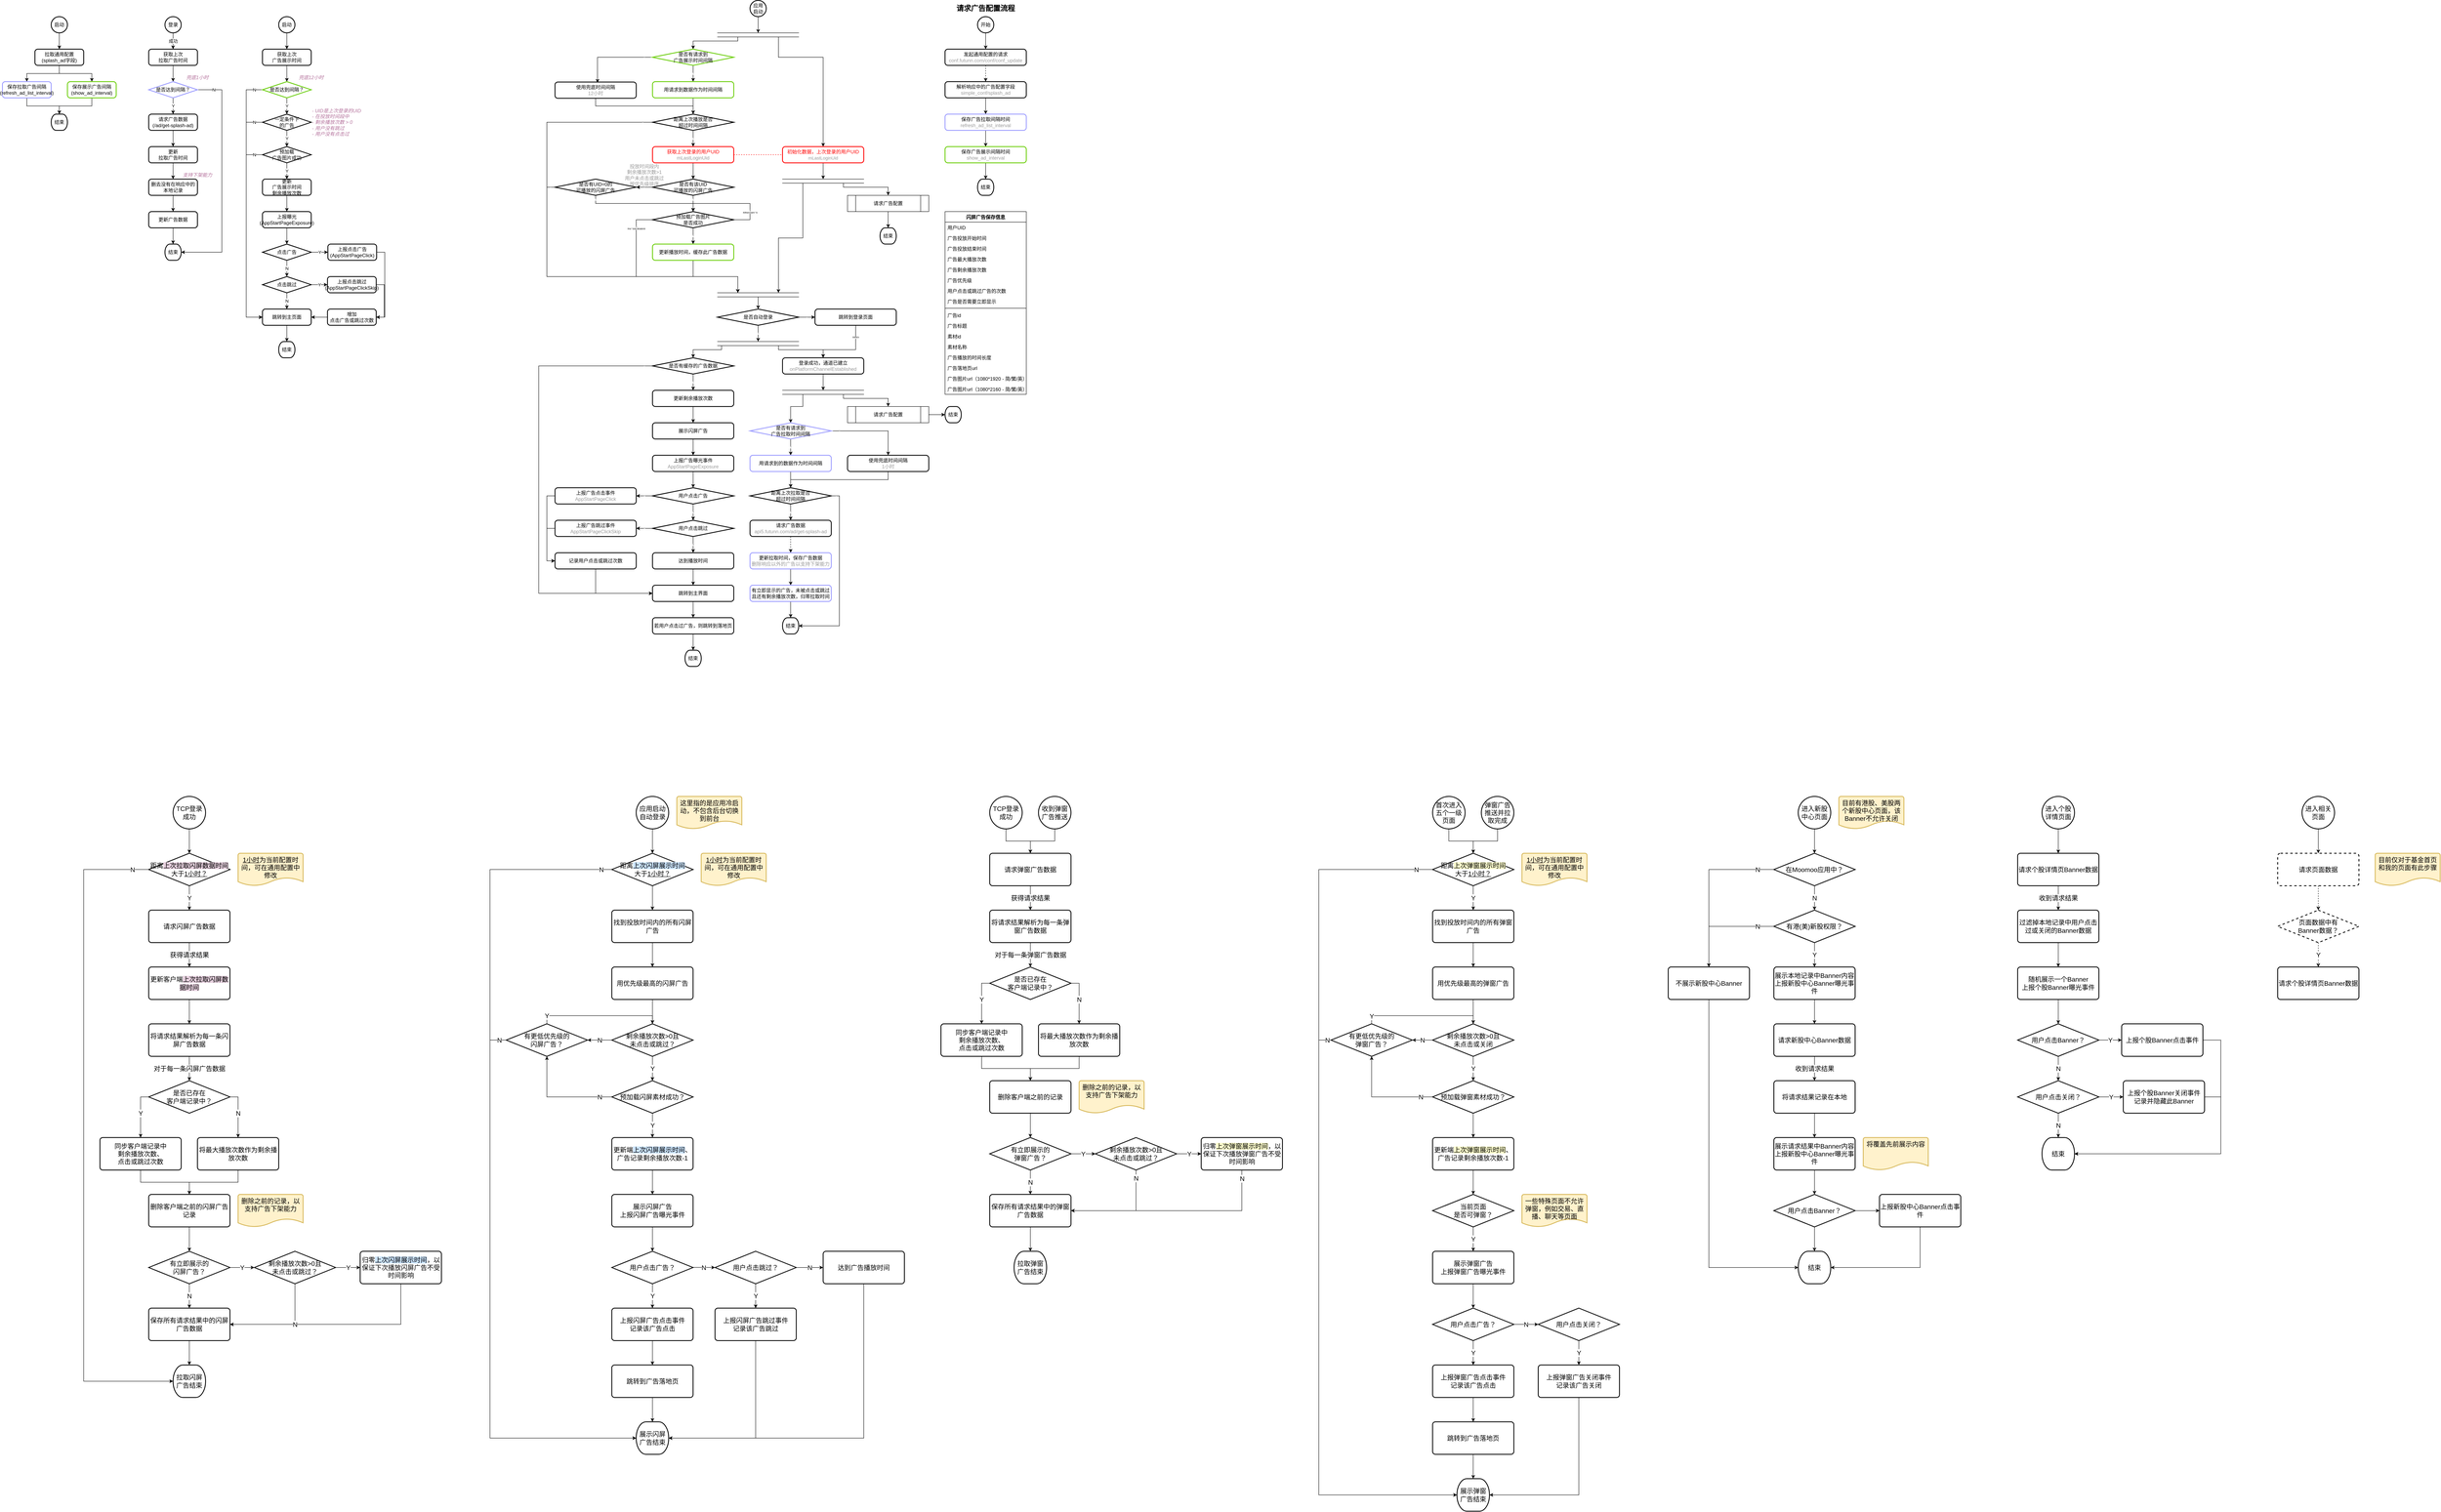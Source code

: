 <mxfile version="14.6.9" type="github">
  <diagram id="diijmVLBqkbmuVa88mqW" name="Page-1">
    <mxGraphModel dx="1185" dy="635" grid="1" gridSize="10" guides="1" tooltips="1" connect="1" arrows="1" fold="1" page="1" pageScale="1" pageWidth="827" pageHeight="1169" math="0" shadow="0">
      <root>
        <mxCell id="0" />
        <mxCell id="1" parent="0" />
        <mxCell id="tcp7P-kDSFs8wGvN-f_--50" style="edgeStyle=orthogonalEdgeStyle;rounded=0;orthogonalLoop=1;jettySize=auto;html=1;exitX=0.5;exitY=1;exitDx=0;exitDy=0;entryX=1;entryY=0.5;entryDx=0;entryDy=0;fontSize=16;" parent="1" source="tcp7P-kDSFs8wGvN-f_--45" target="tcp7P-kDSFs8wGvN-f_--47" edge="1">
          <mxGeometry relative="1" as="geometry" />
        </mxCell>
        <mxCell id="oCtPmF8EkFGekvi8JnuW-165" value="N&lt;br&gt;用更低优先级的广告" style="edgeStyle=orthogonalEdgeStyle;rounded=0;orthogonalLoop=1;jettySize=auto;html=1;exitX=1;exitY=0.5;exitDx=0;exitDy=0;exitPerimeter=0;entryX=0.5;entryY=0;entryDx=0;entryDy=0;entryPerimeter=0;fontSize=4;fontColor=#000000;strokeColor=#000000;" parent="1" source="oCtPmF8EkFGekvi8JnuW-63" target="oCtPmF8EkFGekvi8JnuW-63" edge="1">
          <mxGeometry x="-0.5" relative="1" as="geometry">
            <Array as="points">
              <mxPoint x="2000" y="580" />
              <mxPoint x="2000" y="540" />
              <mxPoint x="1860" y="540" />
            </Array>
            <mxPoint as="offset" />
          </mxGeometry>
        </mxCell>
        <mxCell id="oCtPmF8EkFGekvi8JnuW-64" value="Y" style="edgeStyle=orthogonalEdgeStyle;rounded=0;orthogonalLoop=1;jettySize=auto;html=1;exitX=0.5;exitY=1;exitDx=0;exitDy=0;exitPerimeter=0;fontSize=4;fontColor=#000000;strokeColor=#000000;" parent="1" source="oCtPmF8EkFGekvi8JnuW-61" edge="1">
          <mxGeometry x="-0.929" relative="1" as="geometry">
            <mxPoint x="1860" y="560" as="targetPoint" />
            <Array as="points">
              <mxPoint x="1620" y="540" />
              <mxPoint x="1860" y="540" />
            </Array>
            <mxPoint as="offset" />
          </mxGeometry>
        </mxCell>
        <mxCell id="uU9plVafASLb35xvYlGo-3" style="edgeStyle=orthogonalEdgeStyle;rounded=0;orthogonalLoop=1;jettySize=auto;html=1;exitX=0.5;exitY=1;exitDx=0;exitDy=0;exitPerimeter=0;entryX=0.5;entryY=0;entryDx=0;entryDy=0;" parent="1" source="uU9plVafASLb35xvYlGo-1" target="uU9plVafASLb35xvYlGo-2" edge="1">
          <mxGeometry relative="1" as="geometry" />
        </mxCell>
        <mxCell id="uU9plVafASLb35xvYlGo-1" value="启动" style="strokeWidth=2;html=1;shape=mxgraph.flowchart.start_2;whiteSpace=wrap;fillColor=none;" parent="1" vertex="1">
          <mxGeometry x="280" y="80" width="40" height="40" as="geometry" />
        </mxCell>
        <mxCell id="uU9plVafASLb35xvYlGo-8" style="edgeStyle=orthogonalEdgeStyle;rounded=0;orthogonalLoop=1;jettySize=auto;html=1;exitX=0.5;exitY=1;exitDx=0;exitDy=0;entryX=0.5;entryY=0;entryDx=0;entryDy=0;" parent="1" source="uU9plVafASLb35xvYlGo-2" target="uU9plVafASLb35xvYlGo-6" edge="1">
          <mxGeometry relative="1" as="geometry" />
        </mxCell>
        <mxCell id="uU9plVafASLb35xvYlGo-9" style="edgeStyle=orthogonalEdgeStyle;rounded=0;orthogonalLoop=1;jettySize=auto;html=1;exitX=0.5;exitY=1;exitDx=0;exitDy=0;entryX=0.5;entryY=0;entryDx=0;entryDy=0;" parent="1" source="uU9plVafASLb35xvYlGo-2" target="uU9plVafASLb35xvYlGo-7" edge="1">
          <mxGeometry relative="1" as="geometry" />
        </mxCell>
        <mxCell id="uU9plVafASLb35xvYlGo-2" value="拉取通用配置&lt;br&gt;(splash_ad字段)" style="rounded=1;whiteSpace=wrap;html=1;absoluteArcSize=1;arcSize=14;strokeWidth=2;fillColor=none;" parent="1" vertex="1">
          <mxGeometry x="240" y="160" width="120" height="40" as="geometry" />
        </mxCell>
        <mxCell id="uU9plVafASLb35xvYlGo-15" value="成功" style="edgeStyle=orthogonalEdgeStyle;rounded=0;orthogonalLoop=1;jettySize=auto;html=1;exitX=0.5;exitY=1;exitDx=0;exitDy=0;exitPerimeter=0;" parent="1" source="uU9plVafASLb35xvYlGo-4" target="uU9plVafASLb35xvYlGo-14" edge="1">
          <mxGeometry relative="1" as="geometry" />
        </mxCell>
        <mxCell id="uU9plVafASLb35xvYlGo-4" value="登录" style="strokeWidth=2;html=1;shape=mxgraph.flowchart.start_2;whiteSpace=wrap;fillColor=none;" parent="1" vertex="1">
          <mxGeometry x="560" y="80" width="40" height="40" as="geometry" />
        </mxCell>
        <mxCell id="uU9plVafASLb35xvYlGo-11" style="edgeStyle=orthogonalEdgeStyle;rounded=0;orthogonalLoop=1;jettySize=auto;html=1;exitX=0.5;exitY=1;exitDx=0;exitDy=0;" parent="1" source="uU9plVafASLb35xvYlGo-6" target="uU9plVafASLb35xvYlGo-12" edge="1">
          <mxGeometry relative="1" as="geometry">
            <mxPoint x="300" y="320" as="targetPoint" />
          </mxGeometry>
        </mxCell>
        <mxCell id="uU9plVafASLb35xvYlGo-6" value="保存拉取广告间隔&lt;br&gt;(refresh_ad_list_interval)" style="rounded=1;whiteSpace=wrap;html=1;absoluteArcSize=1;arcSize=14;strokeWidth=2;fillColor=none;strokeColor=#9999FF;" parent="1" vertex="1">
          <mxGeometry x="160" y="240" width="120" height="40" as="geometry" />
        </mxCell>
        <mxCell id="uU9plVafASLb35xvYlGo-13" style="edgeStyle=orthogonalEdgeStyle;rounded=0;orthogonalLoop=1;jettySize=auto;html=1;exitX=0.5;exitY=1;exitDx=0;exitDy=0;" parent="1" source="uU9plVafASLb35xvYlGo-7" target="uU9plVafASLb35xvYlGo-12" edge="1">
          <mxGeometry relative="1" as="geometry" />
        </mxCell>
        <mxCell id="uU9plVafASLb35xvYlGo-7" value="保存展示广告间隔&lt;br&gt;(show_ad_interval)" style="rounded=1;whiteSpace=wrap;html=1;absoluteArcSize=1;arcSize=14;strokeWidth=2;fillColor=none;strokeColor=#66CC00;" parent="1" vertex="1">
          <mxGeometry x="320" y="240" width="120" height="40" as="geometry" />
        </mxCell>
        <mxCell id="uU9plVafASLb35xvYlGo-12" value="结束" style="strokeWidth=2;html=1;shape=mxgraph.flowchart.terminator;whiteSpace=wrap;fillColor=none;" parent="1" vertex="1">
          <mxGeometry x="280" y="320" width="40" height="40" as="geometry" />
        </mxCell>
        <mxCell id="uU9plVafASLb35xvYlGo-18" style="edgeStyle=orthogonalEdgeStyle;rounded=0;orthogonalLoop=1;jettySize=auto;html=1;exitX=0.5;exitY=1;exitDx=0;exitDy=0;entryX=0.5;entryY=0;entryDx=0;entryDy=0;entryPerimeter=0;" parent="1" source="uU9plVafASLb35xvYlGo-14" target="uU9plVafASLb35xvYlGo-17" edge="1">
          <mxGeometry relative="1" as="geometry" />
        </mxCell>
        <mxCell id="uU9plVafASLb35xvYlGo-14" value="获取上次&lt;br&gt;拉取广告时间" style="rounded=1;whiteSpace=wrap;html=1;absoluteArcSize=1;arcSize=14;strokeWidth=2;fillColor=none;" parent="1" vertex="1">
          <mxGeometry x="520" y="160" width="120" height="40" as="geometry" />
        </mxCell>
        <mxCell id="uU9plVafASLb35xvYlGo-22" style="edgeStyle=orthogonalEdgeStyle;rounded=0;orthogonalLoop=1;jettySize=auto;html=1;exitX=1;exitY=0.5;exitDx=0;exitDy=0;exitPerimeter=0;entryX=1;entryY=0.5;entryDx=0;entryDy=0;entryPerimeter=0;" parent="1" source="uU9plVafASLb35xvYlGo-17" target="uU9plVafASLb35xvYlGo-21" edge="1">
          <mxGeometry relative="1" as="geometry">
            <Array as="points">
              <mxPoint x="700" y="260" />
              <mxPoint x="700" y="660" />
            </Array>
          </mxGeometry>
        </mxCell>
        <mxCell id="uU9plVafASLb35xvYlGo-52" value="N" style="edgeLabel;html=1;align=center;verticalAlign=middle;resizable=0;points=[];" parent="uU9plVafASLb35xvYlGo-22" vertex="1" connectable="0">
          <mxGeometry x="-0.944" y="-2" relative="1" as="geometry">
            <mxPoint x="24" y="-2" as="offset" />
          </mxGeometry>
        </mxCell>
        <mxCell id="uU9plVafASLb35xvYlGo-24" value="Y" style="edgeStyle=orthogonalEdgeStyle;rounded=0;orthogonalLoop=1;jettySize=auto;html=1;exitX=0.5;exitY=1;exitDx=0;exitDy=0;exitPerimeter=0;entryX=0.5;entryY=0;entryDx=0;entryDy=0;" parent="1" source="uU9plVafASLb35xvYlGo-17" target="uU9plVafASLb35xvYlGo-23" edge="1">
          <mxGeometry relative="1" as="geometry" />
        </mxCell>
        <mxCell id="uU9plVafASLb35xvYlGo-17" value="是否达到间隔？" style="strokeWidth=2;html=1;shape=mxgraph.flowchart.decision;whiteSpace=wrap;fillColor=none;strokeColor=#9999FF;" parent="1" vertex="1">
          <mxGeometry x="520" y="240" width="120" height="40" as="geometry" />
        </mxCell>
        <mxCell id="uU9plVafASLb35xvYlGo-21" value="结束" style="strokeWidth=2;html=1;shape=mxgraph.flowchart.terminator;whiteSpace=wrap;fillColor=none;" parent="1" vertex="1">
          <mxGeometry x="560" y="640" width="40" height="40" as="geometry" />
        </mxCell>
        <mxCell id="uU9plVafASLb35xvYlGo-26" style="edgeStyle=orthogonalEdgeStyle;rounded=0;orthogonalLoop=1;jettySize=auto;html=1;exitX=0.5;exitY=1;exitDx=0;exitDy=0;" parent="1" source="uU9plVafASLb35xvYlGo-23" target="uU9plVafASLb35xvYlGo-25" edge="1">
          <mxGeometry relative="1" as="geometry" />
        </mxCell>
        <mxCell id="uU9plVafASLb35xvYlGo-23" value="请求广告数据&lt;br&gt;(/ad/get-splash-ad)" style="rounded=1;whiteSpace=wrap;html=1;absoluteArcSize=1;arcSize=14;strokeWidth=2;fillColor=none;" parent="1" vertex="1">
          <mxGeometry x="520" y="320" width="120" height="40" as="geometry" />
        </mxCell>
        <mxCell id="uU9plVafASLb35xvYlGo-28" style="edgeStyle=orthogonalEdgeStyle;rounded=0;orthogonalLoop=1;jettySize=auto;html=1;exitX=0.5;exitY=1;exitDx=0;exitDy=0;" parent="1" source="uU9plVafASLb35xvYlGo-25" target="uU9plVafASLb35xvYlGo-27" edge="1">
          <mxGeometry relative="1" as="geometry" />
        </mxCell>
        <mxCell id="uU9plVafASLb35xvYlGo-25" value="更新&lt;br&gt;拉取广告时间" style="rounded=1;whiteSpace=wrap;html=1;absoluteArcSize=1;arcSize=14;strokeWidth=2;fillColor=none;" parent="1" vertex="1">
          <mxGeometry x="520" y="400" width="120" height="40" as="geometry" />
        </mxCell>
        <mxCell id="uU9plVafASLb35xvYlGo-34" style="edgeStyle=orthogonalEdgeStyle;rounded=0;orthogonalLoop=1;jettySize=auto;html=1;exitX=0.5;exitY=1;exitDx=0;exitDy=0;" parent="1" source="uU9plVafASLb35xvYlGo-27" target="uU9plVafASLb35xvYlGo-33" edge="1">
          <mxGeometry relative="1" as="geometry" />
        </mxCell>
        <mxCell id="uU9plVafASLb35xvYlGo-27" value="删去没有在响应中的&lt;br&gt;本地记录" style="rounded=1;whiteSpace=wrap;html=1;absoluteArcSize=1;arcSize=14;strokeWidth=2;fillColor=none;" parent="1" vertex="1">
          <mxGeometry x="520" y="480" width="120" height="40" as="geometry" />
        </mxCell>
        <mxCell id="uU9plVafASLb35xvYlGo-29" value="&lt;i&gt;&lt;font color=&quot;#b5739d&quot;&gt;支持下架能力&lt;/font&gt;&lt;/i&gt;" style="text;html=1;strokeColor=none;fillColor=none;align=center;verticalAlign=middle;whiteSpace=wrap;rounded=0;" parent="1" vertex="1">
          <mxGeometry x="600" y="460" width="80" height="20" as="geometry" />
        </mxCell>
        <mxCell id="uU9plVafASLb35xvYlGo-30" value="&lt;i&gt;&lt;font color=&quot;#b5739d&quot;&gt;兜底1小时&lt;/font&gt;&lt;/i&gt;" style="text;html=1;strokeColor=none;fillColor=none;align=center;verticalAlign=middle;whiteSpace=wrap;rounded=0;" parent="1" vertex="1">
          <mxGeometry x="600" y="220" width="80" height="20" as="geometry" />
        </mxCell>
        <mxCell id="uU9plVafASLb35xvYlGo-35" style="edgeStyle=orthogonalEdgeStyle;rounded=0;orthogonalLoop=1;jettySize=auto;html=1;exitX=0.5;exitY=1;exitDx=0;exitDy=0;entryX=0.5;entryY=0;entryDx=0;entryDy=0;entryPerimeter=0;" parent="1" source="uU9plVafASLb35xvYlGo-33" target="uU9plVafASLb35xvYlGo-21" edge="1">
          <mxGeometry relative="1" as="geometry" />
        </mxCell>
        <mxCell id="uU9plVafASLb35xvYlGo-33" value="更新广告数据" style="rounded=1;whiteSpace=wrap;html=1;absoluteArcSize=1;arcSize=14;strokeWidth=2;fillColor=none;" parent="1" vertex="1">
          <mxGeometry x="520" y="560" width="120" height="40" as="geometry" />
        </mxCell>
        <mxCell id="uU9plVafASLb35xvYlGo-36" value="闪屏广告保存信息" style="swimlane;fontStyle=1;align=center;verticalAlign=top;childLayout=stackLayout;horizontal=1;startSize=26;horizontalStack=0;resizeParent=1;resizeParentMax=0;resizeLast=0;collapsible=1;marginBottom=0;strokeWidth=1;fillColor=none;" parent="1" vertex="1">
          <mxGeometry x="2480" y="560" width="200" height="450" as="geometry" />
        </mxCell>
        <mxCell id="oCtPmF8EkFGekvi8JnuW-169" value="用户UID" style="text;strokeColor=none;fillColor=none;align=left;verticalAlign=top;spacingLeft=4;spacingRight=4;overflow=hidden;rotatable=0;points=[[0,0.5],[1,0.5]];portConstraint=eastwest;" parent="uU9plVafASLb35xvYlGo-36" vertex="1">
          <mxGeometry y="26" width="200" height="26" as="geometry" />
        </mxCell>
        <mxCell id="uU9plVafASLb35xvYlGo-39" value="广告投放开始时间" style="text;strokeColor=none;fillColor=none;align=left;verticalAlign=top;spacingLeft=4;spacingRight=4;overflow=hidden;rotatable=0;points=[[0,0.5],[1,0.5]];portConstraint=eastwest;" parent="uU9plVafASLb35xvYlGo-36" vertex="1">
          <mxGeometry y="52" width="200" height="26" as="geometry" />
        </mxCell>
        <mxCell id="uU9plVafASLb35xvYlGo-40" value="广告投放结束时间" style="text;strokeColor=none;fillColor=none;align=left;verticalAlign=top;spacingLeft=4;spacingRight=4;overflow=hidden;rotatable=0;points=[[0,0.5],[1,0.5]];portConstraint=eastwest;" parent="uU9plVafASLb35xvYlGo-36" vertex="1">
          <mxGeometry y="78" width="200" height="26" as="geometry" />
        </mxCell>
        <mxCell id="uU9plVafASLb35xvYlGo-41" value="广告最大播放次数" style="text;strokeColor=none;fillColor=none;align=left;verticalAlign=top;spacingLeft=4;spacingRight=4;overflow=hidden;rotatable=0;points=[[0,0.5],[1,0.5]];portConstraint=eastwest;" parent="uU9plVafASLb35xvYlGo-36" vertex="1">
          <mxGeometry y="104" width="200" height="26" as="geometry" />
        </mxCell>
        <mxCell id="uU9plVafASLb35xvYlGo-56" value="广告剩余播放次数" style="text;strokeColor=none;fillColor=none;align=left;verticalAlign=top;spacingLeft=4;spacingRight=4;overflow=hidden;rotatable=0;points=[[0,0.5],[1,0.5]];portConstraint=eastwest;" parent="uU9plVafASLb35xvYlGo-36" vertex="1">
          <mxGeometry y="130" width="200" height="26" as="geometry" />
        </mxCell>
        <mxCell id="oCtPmF8EkFGekvi8JnuW-168" value="广告优先级" style="text;strokeColor=none;fillColor=none;align=left;verticalAlign=top;spacingLeft=4;spacingRight=4;overflow=hidden;rotatable=0;points=[[0,0.5],[1,0.5]];portConstraint=eastwest;" parent="uU9plVafASLb35xvYlGo-36" vertex="1">
          <mxGeometry y="156" width="200" height="26" as="geometry" />
        </mxCell>
        <mxCell id="oCtPmF8EkFGekvi8JnuW-159" value="用户点击或跳过广告的次数" style="text;strokeColor=none;fillColor=none;align=left;verticalAlign=top;spacingLeft=4;spacingRight=4;overflow=hidden;rotatable=0;points=[[0,0.5],[1,0.5]];portConstraint=eastwest;" parent="uU9plVafASLb35xvYlGo-36" vertex="1">
          <mxGeometry y="182" width="200" height="26" as="geometry" />
        </mxCell>
        <mxCell id="oCtPmF8EkFGekvi8JnuW-170" value="广告是否需要立即显示" style="text;strokeColor=none;fillColor=none;align=left;verticalAlign=top;spacingLeft=4;spacingRight=4;overflow=hidden;rotatable=0;points=[[0,0.5],[1,0.5]];portConstraint=eastwest;" parent="uU9plVafASLb35xvYlGo-36" vertex="1">
          <mxGeometry y="208" width="200" height="26" as="geometry" />
        </mxCell>
        <mxCell id="oCtPmF8EkFGekvi8JnuW-157" value="" style="line;strokeWidth=1;fillColor=none;align=left;verticalAlign=middle;spacingTop=-1;spacingLeft=3;spacingRight=3;rotatable=0;labelPosition=right;points=[];portConstraint=eastwest;fontSize=4;fontColor=#000000;" parent="uU9plVafASLb35xvYlGo-36" vertex="1">
          <mxGeometry y="234" width="200" height="8" as="geometry" />
        </mxCell>
        <mxCell id="uU9plVafASLb35xvYlGo-43" value="广告id" style="text;strokeColor=none;fillColor=none;align=left;verticalAlign=top;spacingLeft=4;spacingRight=4;overflow=hidden;rotatable=0;points=[[0,0.5],[1,0.5]];portConstraint=eastwest;" parent="uU9plVafASLb35xvYlGo-36" vertex="1">
          <mxGeometry y="242" width="200" height="26" as="geometry" />
        </mxCell>
        <mxCell id="uU9plVafASLb35xvYlGo-44" value="广告标题" style="text;strokeColor=none;fillColor=none;align=left;verticalAlign=top;spacingLeft=4;spacingRight=4;overflow=hidden;rotatable=0;points=[[0,0.5],[1,0.5]];portConstraint=eastwest;" parent="uU9plVafASLb35xvYlGo-36" vertex="1">
          <mxGeometry y="268" width="200" height="26" as="geometry" />
        </mxCell>
        <mxCell id="uU9plVafASLb35xvYlGo-37" value="素材id" style="text;strokeColor=none;fillColor=none;align=left;verticalAlign=top;spacingLeft=4;spacingRight=4;overflow=hidden;rotatable=0;points=[[0,0.5],[1,0.5]];portConstraint=eastwest;" parent="uU9plVafASLb35xvYlGo-36" vertex="1">
          <mxGeometry y="294" width="200" height="26" as="geometry" />
        </mxCell>
        <mxCell id="oCtPmF8EkFGekvi8JnuW-158" value="素材名称" style="text;strokeColor=none;fillColor=none;align=left;verticalAlign=top;spacingLeft=4;spacingRight=4;overflow=hidden;rotatable=0;points=[[0,0.5],[1,0.5]];portConstraint=eastwest;" parent="uU9plVafASLb35xvYlGo-36" vertex="1">
          <mxGeometry y="320" width="200" height="26" as="geometry" />
        </mxCell>
        <mxCell id="oCtPmF8EkFGekvi8JnuW-160" value="广告播放的时间长度" style="text;strokeColor=none;fillColor=none;align=left;verticalAlign=top;spacingLeft=4;spacingRight=4;overflow=hidden;rotatable=0;points=[[0,0.5],[1,0.5]];portConstraint=eastwest;" parent="uU9plVafASLb35xvYlGo-36" vertex="1">
          <mxGeometry y="346" width="200" height="26" as="geometry" />
        </mxCell>
        <mxCell id="oCtPmF8EkFGekvi8JnuW-164" value="广告落地页url" style="text;strokeColor=none;fillColor=none;align=left;verticalAlign=top;spacingLeft=4;spacingRight=4;overflow=hidden;rotatable=0;points=[[0,0.5],[1,0.5]];portConstraint=eastwest;" parent="uU9plVafASLb35xvYlGo-36" vertex="1">
          <mxGeometry y="372" width="200" height="26" as="geometry" />
        </mxCell>
        <mxCell id="oCtPmF8EkFGekvi8JnuW-161" value="广告图片url（1080*1920 - 简/繁/英）" style="text;strokeColor=none;fillColor=none;align=left;verticalAlign=top;spacingLeft=4;spacingRight=4;overflow=hidden;rotatable=0;points=[[0,0.5],[1,0.5]];portConstraint=eastwest;" parent="uU9plVafASLb35xvYlGo-36" vertex="1">
          <mxGeometry y="398" width="200" height="26" as="geometry" />
        </mxCell>
        <mxCell id="oCtPmF8EkFGekvi8JnuW-163" value="广告图片url（1080*2160 - 简/繁/英）" style="text;strokeColor=none;fillColor=none;align=left;verticalAlign=top;spacingLeft=4;spacingRight=4;overflow=hidden;rotatable=0;points=[[0,0.5],[1,0.5]];portConstraint=eastwest;" parent="uU9plVafASLb35xvYlGo-36" vertex="1">
          <mxGeometry y="424" width="200" height="26" as="geometry" />
        </mxCell>
        <mxCell id="uU9plVafASLb35xvYlGo-47" style="edgeStyle=orthogonalEdgeStyle;rounded=0;orthogonalLoop=1;jettySize=auto;html=1;exitX=0.5;exitY=1;exitDx=0;exitDy=0;exitPerimeter=0;" parent="1" source="uU9plVafASLb35xvYlGo-45" target="uU9plVafASLb35xvYlGo-46" edge="1">
          <mxGeometry relative="1" as="geometry" />
        </mxCell>
        <mxCell id="uU9plVafASLb35xvYlGo-45" value="启动" style="strokeWidth=2;html=1;shape=mxgraph.flowchart.start_2;whiteSpace=wrap;fillColor=none;" parent="1" vertex="1">
          <mxGeometry x="840" y="80" width="40" height="40" as="geometry" />
        </mxCell>
        <mxCell id="uU9plVafASLb35xvYlGo-49" style="edgeStyle=orthogonalEdgeStyle;rounded=0;orthogonalLoop=1;jettySize=auto;html=1;exitX=0.5;exitY=1;exitDx=0;exitDy=0;" parent="1" source="uU9plVafASLb35xvYlGo-46" target="uU9plVafASLb35xvYlGo-48" edge="1">
          <mxGeometry relative="1" as="geometry" />
        </mxCell>
        <mxCell id="uU9plVafASLb35xvYlGo-46" value="获取上次&lt;br&gt;广告展示时间" style="rounded=1;whiteSpace=wrap;html=1;absoluteArcSize=1;arcSize=14;strokeWidth=2;fillColor=none;" parent="1" vertex="1">
          <mxGeometry x="800" y="160" width="120" height="40" as="geometry" />
        </mxCell>
        <mxCell id="uU9plVafASLb35xvYlGo-53" value="Y" style="edgeStyle=orthogonalEdgeStyle;rounded=0;orthogonalLoop=1;jettySize=auto;html=1;exitX=0.5;exitY=1;exitDx=0;exitDy=0;exitPerimeter=0;" parent="1" source="uU9plVafASLb35xvYlGo-48" target="uU9plVafASLb35xvYlGo-57" edge="1">
          <mxGeometry relative="1" as="geometry">
            <mxPoint x="860" y="320" as="targetPoint" />
          </mxGeometry>
        </mxCell>
        <mxCell id="uU9plVafASLb35xvYlGo-87" value="N" style="edgeStyle=orthogonalEdgeStyle;rounded=0;orthogonalLoop=1;jettySize=auto;html=1;exitX=0;exitY=0.5;exitDx=0;exitDy=0;exitPerimeter=0;entryX=0;entryY=0.5;entryDx=0;entryDy=0;" parent="1" source="uU9plVafASLb35xvYlGo-48" target="uU9plVafASLb35xvYlGo-78" edge="1">
          <mxGeometry x="-0.938" relative="1" as="geometry">
            <mxPoint x="800" y="823.333" as="targetPoint" />
            <Array as="points">
              <mxPoint x="760" y="260" />
              <mxPoint x="760" y="820" />
            </Array>
            <mxPoint as="offset" />
          </mxGeometry>
        </mxCell>
        <mxCell id="uU9plVafASLb35xvYlGo-48" value="是否达到间隔？" style="strokeWidth=2;html=1;shape=mxgraph.flowchart.decision;whiteSpace=wrap;fillColor=none;strokeColor=#66CC00;" parent="1" vertex="1">
          <mxGeometry x="800" y="240" width="120" height="40" as="geometry" />
        </mxCell>
        <mxCell id="uU9plVafASLb35xvYlGo-50" value="&lt;i&gt;&lt;font color=&quot;#b5739d&quot;&gt;兜底12小时&lt;/font&gt;&lt;/i&gt;" style="text;html=1;strokeColor=none;fillColor=none;align=center;verticalAlign=middle;whiteSpace=wrap;rounded=0;" parent="1" vertex="1">
          <mxGeometry x="880" y="220" width="80" height="20" as="geometry" />
        </mxCell>
        <mxCell id="uU9plVafASLb35xvYlGo-54" value="&lt;i&gt;&lt;font color=&quot;#b5739d&quot;&gt;- UID是上次登录的UID&lt;br&gt;- 在投放时间段中&lt;br&gt;- 剩余播放次数 &amp;gt; 0&lt;br&gt;- 用户没有跳过&lt;br&gt;- 用户没有点击过&lt;/font&gt;&lt;/i&gt;" style="text;html=1;strokeColor=none;fillColor=none;align=left;verticalAlign=middle;whiteSpace=wrap;rounded=0;" parent="1" vertex="1">
          <mxGeometry x="920" y="320" width="240" height="40" as="geometry" />
        </mxCell>
        <mxCell id="uU9plVafASLb35xvYlGo-59" value="Y" style="edgeStyle=orthogonalEdgeStyle;rounded=0;orthogonalLoop=1;jettySize=auto;html=1;exitX=0.5;exitY=1;exitDx=0;exitDy=0;exitPerimeter=0;" parent="1" source="uU9plVafASLb35xvYlGo-57" target="uU9plVafASLb35xvYlGo-60" edge="1">
          <mxGeometry relative="1" as="geometry">
            <mxPoint x="860" y="400" as="targetPoint" />
          </mxGeometry>
        </mxCell>
        <mxCell id="uU9plVafASLb35xvYlGo-86" value="N" style="edgeStyle=orthogonalEdgeStyle;rounded=0;orthogonalLoop=1;jettySize=auto;html=1;exitX=0;exitY=0.5;exitDx=0;exitDy=0;exitPerimeter=0;entryX=0;entryY=0.5;entryDx=0;entryDy=0;" parent="1" source="uU9plVafASLb35xvYlGo-57" target="uU9plVafASLb35xvYlGo-78" edge="1">
          <mxGeometry x="-0.929" relative="1" as="geometry">
            <Array as="points">
              <mxPoint x="760" y="340" />
              <mxPoint x="760" y="820" />
            </Array>
            <mxPoint as="offset" />
          </mxGeometry>
        </mxCell>
        <mxCell id="uU9plVafASLb35xvYlGo-57" value="一定条件下&lt;br&gt;的广告" style="strokeWidth=2;html=1;shape=mxgraph.flowchart.decision;whiteSpace=wrap;fillColor=none;" parent="1" vertex="1">
          <mxGeometry x="800" y="320" width="120" height="40" as="geometry" />
        </mxCell>
        <mxCell id="uU9plVafASLb35xvYlGo-62" value="Y" style="edgeStyle=orthogonalEdgeStyle;rounded=0;orthogonalLoop=1;jettySize=auto;html=1;exitX=0.5;exitY=1;exitDx=0;exitDy=0;exitPerimeter=0;" parent="1" source="uU9plVafASLb35xvYlGo-60" target="uU9plVafASLb35xvYlGo-61" edge="1">
          <mxGeometry relative="1" as="geometry" />
        </mxCell>
        <mxCell id="uU9plVafASLb35xvYlGo-85" value="N" style="edgeStyle=orthogonalEdgeStyle;rounded=0;orthogonalLoop=1;jettySize=auto;html=1;exitX=0;exitY=0.5;exitDx=0;exitDy=0;exitPerimeter=0;entryX=0;entryY=0.5;entryDx=0;entryDy=0;" parent="1" source="uU9plVafASLb35xvYlGo-60" target="uU9plVafASLb35xvYlGo-78" edge="1">
          <mxGeometry x="-0.917" relative="1" as="geometry">
            <Array as="points">
              <mxPoint x="760" y="420" />
              <mxPoint x="760" y="820" />
            </Array>
            <mxPoint as="offset" />
          </mxGeometry>
        </mxCell>
        <mxCell id="uU9plVafASLb35xvYlGo-60" value="预加载&lt;br&gt;广告图片成功" style="strokeWidth=2;html=1;shape=mxgraph.flowchart.decision;whiteSpace=wrap;fillColor=none;" parent="1" vertex="1">
          <mxGeometry x="800" y="400" width="120" height="40" as="geometry" />
        </mxCell>
        <mxCell id="uU9plVafASLb35xvYlGo-65" style="edgeStyle=orthogonalEdgeStyle;rounded=0;orthogonalLoop=1;jettySize=auto;html=1;exitX=0.5;exitY=1;exitDx=0;exitDy=0;" parent="1" source="uU9plVafASLb35xvYlGo-61" target="uU9plVafASLb35xvYlGo-64" edge="1">
          <mxGeometry relative="1" as="geometry" />
        </mxCell>
        <mxCell id="uU9plVafASLb35xvYlGo-61" value="更新&lt;br&gt;广告展示时间&lt;br&gt;剩余播放次数" style="rounded=1;whiteSpace=wrap;html=1;absoluteArcSize=1;arcSize=14;strokeWidth=2;fillColor=none;" parent="1" vertex="1">
          <mxGeometry x="800" y="480" width="120" height="40" as="geometry" />
        </mxCell>
        <mxCell id="uU9plVafASLb35xvYlGo-67" style="edgeStyle=orthogonalEdgeStyle;rounded=0;orthogonalLoop=1;jettySize=auto;html=1;exitX=0.5;exitY=1;exitDx=0;exitDy=0;" parent="1" source="uU9plVafASLb35xvYlGo-64" target="uU9plVafASLb35xvYlGo-68" edge="1">
          <mxGeometry relative="1" as="geometry">
            <mxPoint x="860" y="640" as="targetPoint" />
          </mxGeometry>
        </mxCell>
        <mxCell id="uU9plVafASLb35xvYlGo-64" value="上报曝光&lt;br&gt;(AppStartPageExposure)" style="rounded=1;whiteSpace=wrap;html=1;absoluteArcSize=1;arcSize=14;strokeWidth=2;fillColor=none;" parent="1" vertex="1">
          <mxGeometry x="800" y="560" width="120" height="40" as="geometry" />
        </mxCell>
        <mxCell id="uU9plVafASLb35xvYlGo-70" value="Y" style="edgeStyle=orthogonalEdgeStyle;rounded=0;orthogonalLoop=1;jettySize=auto;html=1;exitX=1;exitY=0.5;exitDx=0;exitDy=0;exitPerimeter=0;" parent="1" source="uU9plVafASLb35xvYlGo-68" target="uU9plVafASLb35xvYlGo-69" edge="1">
          <mxGeometry relative="1" as="geometry" />
        </mxCell>
        <mxCell id="uU9plVafASLb35xvYlGo-72" value="N" style="edgeStyle=orthogonalEdgeStyle;rounded=0;orthogonalLoop=1;jettySize=auto;html=1;exitX=0.5;exitY=1;exitDx=0;exitDy=0;exitPerimeter=0;" parent="1" source="uU9plVafASLb35xvYlGo-68" target="uU9plVafASLb35xvYlGo-71" edge="1">
          <mxGeometry relative="1" as="geometry" />
        </mxCell>
        <mxCell id="uU9plVafASLb35xvYlGo-68" value="点击广告" style="strokeWidth=2;html=1;shape=mxgraph.flowchart.decision;whiteSpace=wrap;fillColor=none;" parent="1" vertex="1">
          <mxGeometry x="800" y="640" width="120" height="40" as="geometry" />
        </mxCell>
        <mxCell id="uU9plVafASLb35xvYlGo-77" style="edgeStyle=orthogonalEdgeStyle;rounded=0;orthogonalLoop=1;jettySize=auto;html=1;exitX=1;exitY=0.5;exitDx=0;exitDy=0;entryX=1;entryY=0.5;entryDx=0;entryDy=0;" parent="1" source="uU9plVafASLb35xvYlGo-69" target="uU9plVafASLb35xvYlGo-75" edge="1">
          <mxGeometry relative="1" as="geometry">
            <Array as="points">
              <mxPoint x="1101" y="660" />
              <mxPoint x="1101" y="820" />
            </Array>
          </mxGeometry>
        </mxCell>
        <mxCell id="uU9plVafASLb35xvYlGo-69" value="上报点击广告&lt;br&gt;(AppStartPageClick)" style="rounded=1;whiteSpace=wrap;html=1;absoluteArcSize=1;arcSize=14;strokeWidth=2;fillColor=none;" parent="1" vertex="1">
          <mxGeometry x="961" y="640" width="120" height="40" as="geometry" />
        </mxCell>
        <mxCell id="uU9plVafASLb35xvYlGo-74" value="Y" style="edgeStyle=orthogonalEdgeStyle;rounded=0;orthogonalLoop=1;jettySize=auto;html=1;exitX=1;exitY=0.5;exitDx=0;exitDy=0;exitPerimeter=0;" parent="1" source="uU9plVafASLb35xvYlGo-71" target="uU9plVafASLb35xvYlGo-73" edge="1">
          <mxGeometry relative="1" as="geometry" />
        </mxCell>
        <mxCell id="uU9plVafASLb35xvYlGo-79" value="N" style="edgeStyle=orthogonalEdgeStyle;rounded=0;orthogonalLoop=1;jettySize=auto;html=1;exitX=0.5;exitY=1;exitDx=0;exitDy=0;exitPerimeter=0;entryX=0.5;entryY=0;entryDx=0;entryDy=0;" parent="1" source="uU9plVafASLb35xvYlGo-71" target="uU9plVafASLb35xvYlGo-78" edge="1">
          <mxGeometry relative="1" as="geometry" />
        </mxCell>
        <mxCell id="uU9plVafASLb35xvYlGo-71" value="点击跳过" style="strokeWidth=2;html=1;shape=mxgraph.flowchart.decision;whiteSpace=wrap;fillColor=none;" parent="1" vertex="1">
          <mxGeometry x="800" y="720" width="120" height="40" as="geometry" />
        </mxCell>
        <mxCell id="uU9plVafASLb35xvYlGo-76" style="edgeStyle=orthogonalEdgeStyle;rounded=0;orthogonalLoop=1;jettySize=auto;html=1;exitX=1;exitY=0.5;exitDx=0;exitDy=0;entryX=1;entryY=0.5;entryDx=0;entryDy=0;" parent="1" source="uU9plVafASLb35xvYlGo-73" target="uU9plVafASLb35xvYlGo-75" edge="1">
          <mxGeometry relative="1" as="geometry">
            <Array as="points">
              <mxPoint x="1100" y="740" />
              <mxPoint x="1100" y="820" />
            </Array>
          </mxGeometry>
        </mxCell>
        <mxCell id="uU9plVafASLb35xvYlGo-73" value="上报点击跳过&lt;br&gt;(AppStartPageClickSkip)" style="rounded=1;whiteSpace=wrap;html=1;absoluteArcSize=1;arcSize=14;strokeWidth=2;fillColor=none;" parent="1" vertex="1">
          <mxGeometry x="960" y="720" width="120" height="40" as="geometry" />
        </mxCell>
        <mxCell id="uU9plVafASLb35xvYlGo-82" style="edgeStyle=orthogonalEdgeStyle;rounded=0;orthogonalLoop=1;jettySize=auto;html=1;exitX=0;exitY=0.5;exitDx=0;exitDy=0;" parent="1" source="uU9plVafASLb35xvYlGo-75" target="uU9plVafASLb35xvYlGo-78" edge="1">
          <mxGeometry relative="1" as="geometry" />
        </mxCell>
        <mxCell id="uU9plVafASLb35xvYlGo-75" value="增加&lt;br&gt;点击广告或跳过次数" style="rounded=1;whiteSpace=wrap;html=1;absoluteArcSize=1;arcSize=14;strokeWidth=2;fillColor=none;" parent="1" vertex="1">
          <mxGeometry x="960" y="800" width="120" height="40" as="geometry" />
        </mxCell>
        <mxCell id="uU9plVafASLb35xvYlGo-81" style="edgeStyle=orthogonalEdgeStyle;rounded=0;orthogonalLoop=1;jettySize=auto;html=1;exitX=0.5;exitY=1;exitDx=0;exitDy=0;entryX=0.5;entryY=0;entryDx=0;entryDy=0;entryPerimeter=0;" parent="1" source="uU9plVafASLb35xvYlGo-78" target="uU9plVafASLb35xvYlGo-80" edge="1">
          <mxGeometry relative="1" as="geometry" />
        </mxCell>
        <mxCell id="uU9plVafASLb35xvYlGo-78" value="跳转到主页面" style="rounded=1;whiteSpace=wrap;html=1;absoluteArcSize=1;arcSize=14;strokeWidth=2;fillColor=none;" parent="1" vertex="1">
          <mxGeometry x="800" y="800" width="120" height="40" as="geometry" />
        </mxCell>
        <mxCell id="uU9plVafASLb35xvYlGo-80" value="结束" style="strokeWidth=2;html=1;shape=mxgraph.flowchart.terminator;whiteSpace=wrap;fillColor=none;" parent="1" vertex="1">
          <mxGeometry x="840" y="880" width="40" height="40" as="geometry" />
        </mxCell>
        <mxCell id="oCtPmF8EkFGekvi8JnuW-8" style="edgeStyle=orthogonalEdgeStyle;rounded=0;orthogonalLoop=1;jettySize=auto;html=1;exitX=0.5;exitY=1;exitDx=0;exitDy=0;exitPerimeter=0;entryX=0.5;entryY=0;entryDx=0;entryDy=0;" parent="1" source="oCtPmF8EkFGekvi8JnuW-1" target="oCtPmF8EkFGekvi8JnuW-9" edge="1">
          <mxGeometry relative="1" as="geometry">
            <mxPoint x="2020" y="130" as="targetPoint" />
          </mxGeometry>
        </mxCell>
        <mxCell id="oCtPmF8EkFGekvi8JnuW-1" value="应用&lt;br&gt;启动" style="strokeWidth=2;html=1;shape=mxgraph.flowchart.start_2;whiteSpace=wrap;fillColor=none;" parent="1" vertex="1">
          <mxGeometry x="2000" y="40" width="40" height="40" as="geometry" />
        </mxCell>
        <mxCell id="oCtPmF8EkFGekvi8JnuW-10" style="edgeStyle=orthogonalEdgeStyle;rounded=0;orthogonalLoop=1;jettySize=auto;html=1;exitX=0.25;exitY=1;exitDx=0;exitDy=0;entryX=0.5;entryY=0;entryDx=0;entryDy=0;entryPerimeter=0;" parent="1" source="oCtPmF8EkFGekvi8JnuW-9" target="oCtPmF8EkFGekvi8JnuW-39" edge="1">
          <mxGeometry relative="1" as="geometry">
            <mxPoint x="1840" y="130" as="targetPoint" />
            <Array as="points">
              <mxPoint x="1970" y="140" />
              <mxPoint x="1860" y="140" />
            </Array>
          </mxGeometry>
        </mxCell>
        <mxCell id="oCtPmF8EkFGekvi8JnuW-13" style="edgeStyle=orthogonalEdgeStyle;rounded=0;orthogonalLoop=1;jettySize=auto;html=1;exitX=0.75;exitY=1;exitDx=0;exitDy=0;entryX=0.5;entryY=0;entryDx=0;entryDy=0;" parent="1" source="oCtPmF8EkFGekvi8JnuW-9" target="oCtPmF8EkFGekvi8JnuW-12" edge="1">
          <mxGeometry relative="1" as="geometry">
            <mxPoint x="2140" y="140" as="targetPoint" />
            <Array as="points">
              <mxPoint x="2070" y="180" />
              <mxPoint x="2180" y="180" />
            </Array>
          </mxGeometry>
        </mxCell>
        <mxCell id="oCtPmF8EkFGekvi8JnuW-9" value="" style="shape=partialRectangle;whiteSpace=wrap;html=1;left=0;right=0;fillColor=none;strokeColor=#000000;" parent="1" vertex="1">
          <mxGeometry x="1920" y="120" width="200" height="10" as="geometry" />
        </mxCell>
        <mxCell id="oCtPmF8EkFGekvi8JnuW-28" style="edgeStyle=orthogonalEdgeStyle;rounded=0;orthogonalLoop=1;jettySize=auto;html=1;exitX=0.5;exitY=1;exitDx=0;exitDy=0;entryX=0.5;entryY=0;entryDx=0;entryDy=0;fontSize=4;fontColor=#000000;strokeColor=#000000;" parent="1" source="oCtPmF8EkFGekvi8JnuW-12" target="oCtPmF8EkFGekvi8JnuW-27" edge="1">
          <mxGeometry relative="1" as="geometry" />
        </mxCell>
        <mxCell id="oCtPmF8EkFGekvi8JnuW-12" value="&lt;font color=&quot;#ff0000&quot;&gt;初始化数据，上次登录的用户UID&lt;br&gt;&lt;/font&gt;&lt;span style=&quot;color: rgb(153 , 153 , 153) ; font-size: 4px&quot;&gt;&lt;font style=&quot;font-size: 11px&quot;&gt;mLastLoginUid&lt;/font&gt;&lt;/span&gt;&lt;font color=&quot;#ff0000&quot;&gt;&lt;br&gt;&lt;/font&gt;" style="rounded=1;whiteSpace=wrap;html=1;absoluteArcSize=1;arcSize=14;strokeWidth=2;fillColor=none;strokeColor=#FF0000;" parent="1" vertex="1">
          <mxGeometry x="2080" y="400" width="200" height="40" as="geometry" />
        </mxCell>
        <mxCell id="oCtPmF8EkFGekvi8JnuW-140" style="edgeStyle=orthogonalEdgeStyle;rounded=0;orthogonalLoop=1;jettySize=auto;html=1;exitX=0.5;exitY=1;exitDx=0;exitDy=0;entryX=0.5;entryY=0;entryDx=0;entryDy=0;entryPerimeter=0;fontSize=4;fontColor=#000000;strokeColor=#000000;" parent="1" source="oCtPmF8EkFGekvi8JnuW-18" target="oCtPmF8EkFGekvi8JnuW-139" edge="1">
          <mxGeometry relative="1" as="geometry" />
        </mxCell>
        <mxCell id="oCtPmF8EkFGekvi8JnuW-18" value="请求广告配置" style="shape=process;whiteSpace=wrap;html=1;backgroundOutline=1;strokeColor=#000000;fillColor=none;" parent="1" vertex="1">
          <mxGeometry x="2240" y="520" width="200" height="40" as="geometry" />
        </mxCell>
        <mxCell id="oCtPmF8EkFGekvi8JnuW-25" style="edgeStyle=orthogonalEdgeStyle;rounded=0;orthogonalLoop=1;jettySize=auto;html=1;exitX=0.5;exitY=1;exitDx=0;exitDy=0;exitPerimeter=0;entryX=0.5;entryY=0;entryDx=0;entryDy=0;fontSize=4;fontColor=#999999;strokeColor=#000000;" parent="1" source="oCtPmF8EkFGekvi8JnuW-22" target="oCtPmF8EkFGekvi8JnuW-24" edge="1">
          <mxGeometry relative="1" as="geometry" />
        </mxCell>
        <mxCell id="oCtPmF8EkFGekvi8JnuW-22" value="开始" style="strokeWidth=2;html=1;shape=mxgraph.flowchart.start_2;whiteSpace=wrap;fillColor=none;" parent="1" vertex="1">
          <mxGeometry x="2560" y="80" width="40" height="40" as="geometry" />
        </mxCell>
        <mxCell id="oCtPmF8EkFGekvi8JnuW-31" style="edgeStyle=orthogonalEdgeStyle;rounded=0;orthogonalLoop=1;jettySize=auto;html=1;exitX=0.5;exitY=1;exitDx=0;exitDy=0;entryX=0.5;entryY=0;entryDx=0;entryDy=0;fontSize=4;fontColor=#000000;strokeColor=#000000;dashed=1;" parent="1" source="oCtPmF8EkFGekvi8JnuW-24" target="oCtPmF8EkFGekvi8JnuW-30" edge="1">
          <mxGeometry relative="1" as="geometry" />
        </mxCell>
        <mxCell id="oCtPmF8EkFGekvi8JnuW-24" value="发起通用配置的请求&lt;br&gt;&lt;font color=&quot;#999999&quot;&gt;conf.futunn.com/conf/conf_update&lt;/font&gt;" style="rounded=1;whiteSpace=wrap;html=1;absoluteArcSize=1;arcSize=14;strokeWidth=2;fillColor=none;" parent="1" vertex="1">
          <mxGeometry x="2480" y="160" width="200" height="40" as="geometry" />
        </mxCell>
        <mxCell id="oCtPmF8EkFGekvi8JnuW-26" value="&lt;b&gt;&lt;font style=&quot;font-size: 18px&quot;&gt;请求广告配置流程&lt;/font&gt;&lt;/b&gt;" style="text;html=1;strokeColor=none;fillColor=none;align=center;verticalAlign=middle;whiteSpace=wrap;rounded=0;fontSize=4;" parent="1" vertex="1">
          <mxGeometry x="2480" y="40" width="200" height="40" as="geometry" />
        </mxCell>
        <mxCell id="oCtPmF8EkFGekvi8JnuW-29" style="edgeStyle=orthogonalEdgeStyle;rounded=0;orthogonalLoop=1;jettySize=auto;html=1;exitX=0.75;exitY=1;exitDx=0;exitDy=0;entryX=0.5;entryY=0;entryDx=0;entryDy=0;fontSize=4;fontColor=#000000;strokeColor=#000000;" parent="1" source="oCtPmF8EkFGekvi8JnuW-27" target="oCtPmF8EkFGekvi8JnuW-18" edge="1">
          <mxGeometry relative="1" as="geometry">
            <Array as="points">
              <mxPoint x="2230" y="500" />
              <mxPoint x="2340" y="500" />
            </Array>
          </mxGeometry>
        </mxCell>
        <mxCell id="oCtPmF8EkFGekvi8JnuW-73" style="edgeStyle=orthogonalEdgeStyle;rounded=0;orthogonalLoop=1;jettySize=auto;html=1;exitX=0.25;exitY=1;exitDx=0;exitDy=0;entryX=0.75;entryY=0;entryDx=0;entryDy=0;fontSize=4;fontColor=#000000;strokeColor=#000000;" parent="1" source="oCtPmF8EkFGekvi8JnuW-27" target="oCtPmF8EkFGekvi8JnuW-67" edge="1">
          <mxGeometry relative="1" as="geometry" />
        </mxCell>
        <mxCell id="oCtPmF8EkFGekvi8JnuW-27" value="" style="shape=partialRectangle;whiteSpace=wrap;html=1;left=0;right=0;fillColor=none;strokeColor=#000000;" parent="1" vertex="1">
          <mxGeometry x="2080" y="480" width="200" height="10" as="geometry" />
        </mxCell>
        <mxCell id="oCtPmF8EkFGekvi8JnuW-34" style="edgeStyle=orthogonalEdgeStyle;rounded=0;orthogonalLoop=1;jettySize=auto;html=1;exitX=0.5;exitY=1;exitDx=0;exitDy=0;entryX=0.5;entryY=0;entryDx=0;entryDy=0;fontSize=4;fontColor=#000000;strokeColor=#000000;" parent="1" source="oCtPmF8EkFGekvi8JnuW-30" target="oCtPmF8EkFGekvi8JnuW-32" edge="1">
          <mxGeometry relative="1" as="geometry" />
        </mxCell>
        <mxCell id="oCtPmF8EkFGekvi8JnuW-30" value="解析响应中的广告配置字段&lt;br&gt;&lt;font color=&quot;#999999&quot;&gt;simple_conf/splash_ad&lt;/font&gt;" style="rounded=1;whiteSpace=wrap;html=1;absoluteArcSize=1;arcSize=14;strokeWidth=2;fillColor=none;" parent="1" vertex="1">
          <mxGeometry x="2480" y="240" width="200" height="40" as="geometry" />
        </mxCell>
        <mxCell id="oCtPmF8EkFGekvi8JnuW-35" style="edgeStyle=orthogonalEdgeStyle;rounded=0;orthogonalLoop=1;jettySize=auto;html=1;exitX=0.5;exitY=1;exitDx=0;exitDy=0;entryX=0.5;entryY=0;entryDx=0;entryDy=0;fontSize=4;fontColor=#000000;strokeColor=#000000;" parent="1" source="oCtPmF8EkFGekvi8JnuW-32" target="oCtPmF8EkFGekvi8JnuW-33" edge="1">
          <mxGeometry relative="1" as="geometry" />
        </mxCell>
        <mxCell id="oCtPmF8EkFGekvi8JnuW-32" value="保存广告拉取间隔时间&lt;br&gt;&lt;font color=&quot;#999999&quot;&gt;refresh_ad_list_interval&lt;/font&gt;" style="rounded=1;whiteSpace=wrap;html=1;absoluteArcSize=1;arcSize=14;strokeWidth=2;fillColor=none;strokeColor=#9999FF;" parent="1" vertex="1">
          <mxGeometry x="2480" y="320" width="200" height="40" as="geometry" />
        </mxCell>
        <mxCell id="oCtPmF8EkFGekvi8JnuW-37" style="edgeStyle=orthogonalEdgeStyle;rounded=0;orthogonalLoop=1;jettySize=auto;html=1;exitX=0.5;exitY=1;exitDx=0;exitDy=0;entryX=0.5;entryY=0;entryDx=0;entryDy=0;entryPerimeter=0;fontSize=4;fontColor=#000000;strokeColor=#000000;" parent="1" source="oCtPmF8EkFGekvi8JnuW-33" target="oCtPmF8EkFGekvi8JnuW-36" edge="1">
          <mxGeometry relative="1" as="geometry" />
        </mxCell>
        <mxCell id="oCtPmF8EkFGekvi8JnuW-33" value="保存广告展示间隔时间&lt;br&gt;&lt;font color=&quot;#999999&quot;&gt;show_ad_interval&lt;/font&gt;" style="rounded=1;whiteSpace=wrap;html=1;absoluteArcSize=1;arcSize=14;strokeWidth=2;fillColor=none;strokeColor=#66CC00;" parent="1" vertex="1">
          <mxGeometry x="2480" y="400" width="200" height="40" as="geometry" />
        </mxCell>
        <mxCell id="oCtPmF8EkFGekvi8JnuW-36" value="结束" style="strokeWidth=2;html=1;shape=mxgraph.flowchart.terminator;whiteSpace=wrap;fillColor=none;" parent="1" vertex="1">
          <mxGeometry x="2560" y="480" width="40" height="40" as="geometry" />
        </mxCell>
        <mxCell id="oCtPmF8EkFGekvi8JnuW-41" value="Y" style="edgeStyle=orthogonalEdgeStyle;rounded=0;orthogonalLoop=1;jettySize=auto;html=1;exitX=0.5;exitY=1;exitDx=0;exitDy=0;exitPerimeter=0;entryX=0.5;entryY=0;entryDx=0;entryDy=0;fontSize=4;fontColor=#000000;strokeColor=#000000;" parent="1" source="oCtPmF8EkFGekvi8JnuW-39" target="oCtPmF8EkFGekvi8JnuW-40" edge="1">
          <mxGeometry relative="1" as="geometry" />
        </mxCell>
        <mxCell id="oCtPmF8EkFGekvi8JnuW-43" value="N" style="edgeStyle=orthogonalEdgeStyle;rounded=0;orthogonalLoop=1;jettySize=auto;html=1;exitX=0;exitY=0.5;exitDx=0;exitDy=0;exitPerimeter=0;entryX=0.523;entryY=0.04;entryDx=0;entryDy=0;entryPerimeter=0;fontSize=4;fontColor=#000000;strokeColor=#000000;" parent="1" source="oCtPmF8EkFGekvi8JnuW-39" target="oCtPmF8EkFGekvi8JnuW-42" edge="1">
          <mxGeometry x="-0.797" relative="1" as="geometry">
            <mxPoint as="offset" />
          </mxGeometry>
        </mxCell>
        <mxCell id="oCtPmF8EkFGekvi8JnuW-39" value="是否有请求到&lt;br&gt;广告展示时间间隔" style="strokeWidth=2;html=1;shape=mxgraph.flowchart.decision;whiteSpace=wrap;fillColor=none;strokeColor=#66CC00;" parent="1" vertex="1">
          <mxGeometry x="1760" y="160" width="200" height="40" as="geometry" />
        </mxCell>
        <mxCell id="oCtPmF8EkFGekvi8JnuW-46" style="edgeStyle=orthogonalEdgeStyle;rounded=0;orthogonalLoop=1;jettySize=auto;html=1;exitX=0.5;exitY=1;exitDx=0;exitDy=0;fontSize=4;fontColor=#000000;strokeColor=#000000;" parent="1" source="oCtPmF8EkFGekvi8JnuW-40" target="oCtPmF8EkFGekvi8JnuW-48" edge="1">
          <mxGeometry relative="1" as="geometry">
            <mxPoint x="1860.0" y="320" as="targetPoint" />
          </mxGeometry>
        </mxCell>
        <mxCell id="oCtPmF8EkFGekvi8JnuW-40" value="用请求到数据作为时间间隔" style="rounded=1;whiteSpace=wrap;html=1;absoluteArcSize=1;arcSize=14;strokeWidth=2;fillColor=none;strokeColor=#66CC00;" parent="1" vertex="1">
          <mxGeometry x="1760" y="240" width="200" height="40" as="geometry" />
        </mxCell>
        <mxCell id="oCtPmF8EkFGekvi8JnuW-47" style="edgeStyle=orthogonalEdgeStyle;rounded=0;orthogonalLoop=1;jettySize=auto;html=1;exitX=0.5;exitY=1;exitDx=0;exitDy=0;fontSize=4;fontColor=#000000;strokeColor=#000000;entryX=0.5;entryY=0;entryDx=0;entryDy=0;entryPerimeter=0;" parent="1" source="oCtPmF8EkFGekvi8JnuW-42" target="oCtPmF8EkFGekvi8JnuW-48" edge="1">
          <mxGeometry relative="1" as="geometry">
            <mxPoint x="1760.0" y="340" as="targetPoint" />
            <Array as="points">
              <mxPoint x="1620" y="300" />
              <mxPoint x="1860" y="300" />
            </Array>
          </mxGeometry>
        </mxCell>
        <mxCell id="oCtPmF8EkFGekvi8JnuW-42" value="使用兜底时间间隔&lt;br&gt;&lt;font color=&quot;#999999&quot;&gt;12小时&lt;/font&gt;" style="rounded=1;whiteSpace=wrap;html=1;absoluteArcSize=1;arcSize=14;strokeWidth=2;fillColor=none;" parent="1" vertex="1">
          <mxGeometry x="1520" y="241" width="200" height="40" as="geometry" />
        </mxCell>
        <mxCell id="oCtPmF8EkFGekvi8JnuW-51" value="Y" style="edgeStyle=orthogonalEdgeStyle;rounded=0;orthogonalLoop=1;jettySize=auto;html=1;exitX=0.5;exitY=1;exitDx=0;exitDy=0;exitPerimeter=0;fontSize=4;fontColor=#000000;strokeColor=#000000;" parent="1" source="oCtPmF8EkFGekvi8JnuW-48" target="oCtPmF8EkFGekvi8JnuW-50" edge="1">
          <mxGeometry relative="1" as="geometry" />
        </mxCell>
        <mxCell id="oCtPmF8EkFGekvi8JnuW-69" style="edgeStyle=orthogonalEdgeStyle;rounded=0;orthogonalLoop=1;jettySize=auto;html=1;exitX=0;exitY=0.5;exitDx=0;exitDy=0;exitPerimeter=0;entryX=0.25;entryY=0;entryDx=0;entryDy=0;fontSize=4;fontColor=#000000;strokeColor=#000000;" parent="1" source="oCtPmF8EkFGekvi8JnuW-48" target="oCtPmF8EkFGekvi8JnuW-67" edge="1">
          <mxGeometry relative="1" as="geometry">
            <mxPoint x="1930" y="720" as="targetPoint" />
            <Array as="points">
              <mxPoint x="1500" y="340" />
              <mxPoint x="1500" y="720" />
              <mxPoint x="1970" y="720" />
            </Array>
          </mxGeometry>
        </mxCell>
        <mxCell id="oCtPmF8EkFGekvi8JnuW-71" value="N" style="edgeLabel;html=1;align=center;verticalAlign=middle;resizable=0;points=[];fontSize=4;fontColor=#000000;" parent="oCtPmF8EkFGekvi8JnuW-69" vertex="1" connectable="0">
          <mxGeometry x="-0.88" y="2" relative="1" as="geometry">
            <mxPoint x="45" y="-2" as="offset" />
          </mxGeometry>
        </mxCell>
        <mxCell id="oCtPmF8EkFGekvi8JnuW-48" value="距离上次播放是否&lt;br&gt;超过时间间隔" style="strokeWidth=2;html=1;shape=mxgraph.flowchart.decision;whiteSpace=wrap;fillColor=none;" parent="1" vertex="1">
          <mxGeometry x="1760" y="320" width="200" height="40" as="geometry" />
        </mxCell>
        <mxCell id="oCtPmF8EkFGekvi8JnuW-58" style="edgeStyle=orthogonalEdgeStyle;rounded=0;orthogonalLoop=1;jettySize=auto;html=1;exitX=0.5;exitY=1;exitDx=0;exitDy=0;entryX=0.5;entryY=0;entryDx=0;entryDy=0;entryPerimeter=0;fontSize=4;fontColor=#000000;" parent="1" source="oCtPmF8EkFGekvi8JnuW-50" target="oCtPmF8EkFGekvi8JnuW-57" edge="1">
          <mxGeometry relative="1" as="geometry" />
        </mxCell>
        <mxCell id="oCtPmF8EkFGekvi8JnuW-50" value="&lt;font color=&quot;#ff0000&quot;&gt;获取上次登录的用户UID&lt;/font&gt;&lt;br&gt;&lt;font color=&quot;#999999&quot;&gt;mLastLoginUid&lt;/font&gt;" style="rounded=1;whiteSpace=wrap;html=1;absoluteArcSize=1;arcSize=14;strokeWidth=2;fillColor=none;strokeColor=#FF0000;" parent="1" vertex="1">
          <mxGeometry x="1760" y="400" width="200" height="40" as="geometry" />
        </mxCell>
        <mxCell id="oCtPmF8EkFGekvi8JnuW-52" value="" style="endArrow=none;dashed=1;html=1;fontSize=4;fontColor=#000000;entryX=0;entryY=0.5;entryDx=0;entryDy=0;exitX=1;exitY=0.5;exitDx=0;exitDy=0;strokeColor=#FF0000;" parent="1" source="oCtPmF8EkFGekvi8JnuW-50" target="oCtPmF8EkFGekvi8JnuW-12" edge="1">
          <mxGeometry width="50" height="50" relative="1" as="geometry">
            <mxPoint x="1650" y="570" as="sourcePoint" />
            <mxPoint x="1700" y="520" as="targetPoint" />
          </mxGeometry>
        </mxCell>
        <mxCell id="oCtPmF8EkFGekvi8JnuW-55" value="&lt;span style=&quot;font-size: 12px&quot;&gt;&lt;font color=&quot;#999999&quot;&gt;投放时间段内&lt;br&gt;剩余播放次数&amp;gt;1&lt;br&gt;用户未点击或跳过&lt;br&gt;按优先级排序&lt;br&gt;&lt;/font&gt;&lt;/span&gt;" style="text;html=1;strokeColor=none;fillColor=none;align=center;verticalAlign=middle;whiteSpace=wrap;rounded=0;fontSize=4;fontColor=#000000;" parent="1" vertex="1">
          <mxGeometry x="1680" y="450" width="120" height="40" as="geometry" />
        </mxCell>
        <mxCell id="oCtPmF8EkFGekvi8JnuW-60" value="Y" style="edgeStyle=orthogonalEdgeStyle;rounded=0;orthogonalLoop=1;jettySize=auto;html=1;exitX=0.5;exitY=1;exitDx=0;exitDy=0;exitPerimeter=0;entryX=0.5;entryY=0;entryDx=0;entryDy=0;fontSize=4;fontColor=#000000;strokeColor=#000000;entryPerimeter=0;" parent="1" source="oCtPmF8EkFGekvi8JnuW-57" target="oCtPmF8EkFGekvi8JnuW-63" edge="1">
          <mxGeometry x="-0.5" relative="1" as="geometry">
            <mxPoint x="1860" y="560" as="targetPoint" />
            <mxPoint as="offset" />
          </mxGeometry>
        </mxCell>
        <mxCell id="oCtPmF8EkFGekvi8JnuW-62" value="N" style="edgeStyle=orthogonalEdgeStyle;rounded=0;orthogonalLoop=1;jettySize=auto;html=1;exitX=0;exitY=0.5;exitDx=0;exitDy=0;exitPerimeter=0;entryX=1;entryY=0.5;entryDx=0;entryDy=0;entryPerimeter=0;fontSize=4;fontColor=#000000;strokeColor=#000000;" parent="1" source="oCtPmF8EkFGekvi8JnuW-57" target="oCtPmF8EkFGekvi8JnuW-61" edge="1">
          <mxGeometry relative="1" as="geometry" />
        </mxCell>
        <mxCell id="oCtPmF8EkFGekvi8JnuW-57" value="是否有该UID&lt;br&gt;可播放的闪屏广告" style="strokeWidth=2;html=1;shape=mxgraph.flowchart.decision;whiteSpace=wrap;fillColor=none;" parent="1" vertex="1">
          <mxGeometry x="1760" y="480" width="200" height="40" as="geometry" />
        </mxCell>
        <mxCell id="oCtPmF8EkFGekvi8JnuW-70" value="N" style="edgeStyle=orthogonalEdgeStyle;rounded=0;orthogonalLoop=1;jettySize=auto;html=1;exitX=0;exitY=0.5;exitDx=0;exitDy=0;exitPerimeter=0;entryX=0.25;entryY=0;entryDx=0;entryDy=0;fontSize=4;fontColor=#000000;strokeColor=#000000;" parent="1" source="oCtPmF8EkFGekvi8JnuW-61" target="oCtPmF8EkFGekvi8JnuW-67" edge="1">
          <mxGeometry x="-0.97" relative="1" as="geometry">
            <mxPoint x="1930" y="720" as="targetPoint" />
            <Array as="points">
              <mxPoint x="1500" y="500" />
              <mxPoint x="1500" y="720" />
              <mxPoint x="1970" y="720" />
            </Array>
            <mxPoint as="offset" />
          </mxGeometry>
        </mxCell>
        <mxCell id="oCtPmF8EkFGekvi8JnuW-61" value="是否有UID=0的&lt;br&gt;可播放的闪屏广告" style="strokeWidth=2;html=1;shape=mxgraph.flowchart.decision;whiteSpace=wrap;fillColor=none;" parent="1" vertex="1">
          <mxGeometry x="1520" y="480" width="200" height="40" as="geometry" />
        </mxCell>
        <mxCell id="oCtPmF8EkFGekvi8JnuW-66" value="Y" style="edgeStyle=orthogonalEdgeStyle;rounded=0;orthogonalLoop=1;jettySize=auto;html=1;exitX=0.5;exitY=1;exitDx=0;exitDy=0;exitPerimeter=0;entryX=0.5;entryY=0;entryDx=0;entryDy=0;fontSize=4;fontColor=#000000;strokeColor=#000000;" parent="1" source="oCtPmF8EkFGekvi8JnuW-63" target="oCtPmF8EkFGekvi8JnuW-65" edge="1">
          <mxGeometry relative="1" as="geometry" />
        </mxCell>
        <mxCell id="oCtPmF8EkFGekvi8JnuW-166" value="N&lt;br&gt;所有广告图片都加载失败" style="edgeStyle=orthogonalEdgeStyle;rounded=0;orthogonalLoop=1;jettySize=auto;html=1;exitX=0;exitY=0.5;exitDx=0;exitDy=0;exitPerimeter=0;entryX=0.25;entryY=0;entryDx=0;entryDy=0;fontSize=4;fontColor=#000000;strokeColor=#000000;" parent="1" source="oCtPmF8EkFGekvi8JnuW-63" target="oCtPmF8EkFGekvi8JnuW-67" edge="1">
          <mxGeometry x="-0.745" relative="1" as="geometry">
            <Array as="points">
              <mxPoint x="1720" y="580" />
              <mxPoint x="1720" y="720" />
              <mxPoint x="1970" y="720" />
            </Array>
            <mxPoint as="offset" />
          </mxGeometry>
        </mxCell>
        <mxCell id="oCtPmF8EkFGekvi8JnuW-63" value="预加载广告图片&lt;br&gt;是否成功" style="strokeWidth=2;html=1;shape=mxgraph.flowchart.decision;whiteSpace=wrap;fillColor=none;" parent="1" vertex="1">
          <mxGeometry x="1760" y="560" width="200" height="40" as="geometry" />
        </mxCell>
        <mxCell id="oCtPmF8EkFGekvi8JnuW-68" style="edgeStyle=orthogonalEdgeStyle;rounded=0;orthogonalLoop=1;jettySize=auto;html=1;exitX=0.5;exitY=1;exitDx=0;exitDy=0;entryX=0.25;entryY=0;entryDx=0;entryDy=0;fontSize=4;fontColor=#000000;strokeColor=#000000;" parent="1" source="oCtPmF8EkFGekvi8JnuW-65" target="oCtPmF8EkFGekvi8JnuW-67" edge="1">
          <mxGeometry relative="1" as="geometry">
            <mxPoint x="1930" y="720" as="targetPoint" />
          </mxGeometry>
        </mxCell>
        <mxCell id="oCtPmF8EkFGekvi8JnuW-65" value="更新播放时间，缓存此广告数据" style="rounded=1;whiteSpace=wrap;html=1;absoluteArcSize=1;arcSize=14;strokeWidth=2;fillColor=none;strokeColor=#66CC00;" parent="1" vertex="1">
          <mxGeometry x="1760" y="640" width="200" height="40" as="geometry" />
        </mxCell>
        <mxCell id="oCtPmF8EkFGekvi8JnuW-75" style="edgeStyle=orthogonalEdgeStyle;rounded=0;orthogonalLoop=1;jettySize=auto;html=1;exitX=0.5;exitY=1;exitDx=0;exitDy=0;entryX=0.5;entryY=0;entryDx=0;entryDy=0;entryPerimeter=0;fontSize=4;fontColor=#000000;strokeColor=#000000;" parent="1" source="oCtPmF8EkFGekvi8JnuW-67" target="oCtPmF8EkFGekvi8JnuW-74" edge="1">
          <mxGeometry relative="1" as="geometry" />
        </mxCell>
        <mxCell id="oCtPmF8EkFGekvi8JnuW-67" value="" style="shape=partialRectangle;whiteSpace=wrap;html=1;left=0;right=0;fillColor=none;strokeColor=#000000;" parent="1" vertex="1">
          <mxGeometry x="1920" y="760" width="200" height="10" as="geometry" />
        </mxCell>
        <mxCell id="oCtPmF8EkFGekvi8JnuW-83" value="Y" style="edgeStyle=orthogonalEdgeStyle;rounded=0;orthogonalLoop=1;jettySize=auto;html=1;exitX=0.5;exitY=1;exitDx=0;exitDy=0;exitPerimeter=0;entryX=0.5;entryY=0;entryDx=0;entryDy=0;fontSize=4;fontColor=#000000;strokeColor=#000000;" parent="1" source="oCtPmF8EkFGekvi8JnuW-74" target="oCtPmF8EkFGekvi8JnuW-82" edge="1">
          <mxGeometry relative="1" as="geometry" />
        </mxCell>
        <mxCell id="oCtPmF8EkFGekvi8JnuW-149" value="N" style="edgeStyle=orthogonalEdgeStyle;rounded=0;orthogonalLoop=1;jettySize=auto;html=1;exitX=1;exitY=0.5;exitDx=0;exitDy=0;exitPerimeter=0;entryX=0;entryY=0.5;entryDx=0;entryDy=0;fontSize=4;fontColor=#000000;strokeColor=#000000;" parent="1" source="oCtPmF8EkFGekvi8JnuW-74" target="oCtPmF8EkFGekvi8JnuW-127" edge="1">
          <mxGeometry relative="1" as="geometry" />
        </mxCell>
        <mxCell id="oCtPmF8EkFGekvi8JnuW-74" value="是否自动登录" style="strokeWidth=2;html=1;shape=mxgraph.flowchart.decision;whiteSpace=wrap;fillColor=none;" parent="1" vertex="1">
          <mxGeometry x="1920" y="800" width="200" height="40" as="geometry" />
        </mxCell>
        <mxCell id="oCtPmF8EkFGekvi8JnuW-81" value="Y" style="edgeStyle=orthogonalEdgeStyle;rounded=0;orthogonalLoop=1;jettySize=auto;html=1;exitX=0.5;exitY=1;exitDx=0;exitDy=0;exitPerimeter=0;entryX=0.5;entryY=0;entryDx=0;entryDy=0;fontSize=4;fontColor=#000000;strokeColor=#000000;" parent="1" source="oCtPmF8EkFGekvi8JnuW-78" target="oCtPmF8EkFGekvi8JnuW-80" edge="1">
          <mxGeometry relative="1" as="geometry" />
        </mxCell>
        <mxCell id="oCtPmF8EkFGekvi8JnuW-148" value="N" style="edgeStyle=orthogonalEdgeStyle;rounded=0;orthogonalLoop=1;jettySize=auto;html=1;exitX=0;exitY=0.5;exitDx=0;exitDy=0;exitPerimeter=0;fontSize=4;fontColor=#000000;strokeColor=#000000;entryX=0;entryY=0.5;entryDx=0;entryDy=0;" parent="1" source="oCtPmF8EkFGekvi8JnuW-78" target="oCtPmF8EkFGekvi8JnuW-145" edge="1">
          <mxGeometry x="-0.964" relative="1" as="geometry">
            <mxPoint x="1720" y="1540" as="targetPoint" />
            <Array as="points">
              <mxPoint x="1480" y="940" />
              <mxPoint x="1480" y="1500" />
            </Array>
            <mxPoint as="offset" />
          </mxGeometry>
        </mxCell>
        <mxCell id="oCtPmF8EkFGekvi8JnuW-78" value="是否有缓存的广告数据" style="strokeWidth=2;html=1;shape=mxgraph.flowchart.decision;whiteSpace=wrap;fillColor=none;" parent="1" vertex="1">
          <mxGeometry x="1760" y="920" width="200" height="40" as="geometry" />
        </mxCell>
        <mxCell id="oCtPmF8EkFGekvi8JnuW-88" style="edgeStyle=orthogonalEdgeStyle;rounded=0;orthogonalLoop=1;jettySize=auto;html=1;exitX=0.5;exitY=1;exitDx=0;exitDy=0;entryX=0.5;entryY=0;entryDx=0;entryDy=0;fontSize=4;fontColor=#000000;strokeColor=#000000;" parent="1" source="oCtPmF8EkFGekvi8JnuW-80" target="oCtPmF8EkFGekvi8JnuW-87" edge="1">
          <mxGeometry relative="1" as="geometry" />
        </mxCell>
        <mxCell id="oCtPmF8EkFGekvi8JnuW-80" value="更新剩余播放次数" style="rounded=1;whiteSpace=wrap;html=1;absoluteArcSize=1;arcSize=14;strokeWidth=2;fillColor=none;" parent="1" vertex="1">
          <mxGeometry x="1760" y="1000" width="200" height="40" as="geometry" />
        </mxCell>
        <mxCell id="oCtPmF8EkFGekvi8JnuW-84" style="edgeStyle=orthogonalEdgeStyle;rounded=0;orthogonalLoop=1;jettySize=auto;html=1;exitX=0.25;exitY=1;exitDx=0;exitDy=0;entryX=0.5;entryY=0;entryDx=0;entryDy=0;entryPerimeter=0;fontSize=4;fontColor=#000000;strokeColor=#000000;" parent="1" target="oCtPmF8EkFGekvi8JnuW-78" edge="1">
          <mxGeometry relative="1" as="geometry">
            <mxPoint x="1930" y="890" as="sourcePoint" />
            <Array as="points">
              <mxPoint x="1930" y="900" />
              <mxPoint x="1860" y="900" />
            </Array>
          </mxGeometry>
        </mxCell>
        <mxCell id="oCtPmF8EkFGekvi8JnuW-86" style="edgeStyle=orthogonalEdgeStyle;rounded=0;orthogonalLoop=1;jettySize=auto;html=1;exitX=0.75;exitY=1;exitDx=0;exitDy=0;entryX=0.5;entryY=0;entryDx=0;entryDy=0;fontSize=4;fontColor=#000000;strokeColor=#000000;" parent="1" source="oCtPmF8EkFGekvi8JnuW-82" target="oCtPmF8EkFGekvi8JnuW-85" edge="1">
          <mxGeometry relative="1" as="geometry">
            <Array as="points">
              <mxPoint x="2070" y="900" />
              <mxPoint x="2180" y="900" />
            </Array>
          </mxGeometry>
        </mxCell>
        <mxCell id="oCtPmF8EkFGekvi8JnuW-82" value="" style="shape=partialRectangle;whiteSpace=wrap;html=1;left=0;right=0;fillColor=none;strokeColor=#000000;" parent="1" vertex="1">
          <mxGeometry x="1920" y="880" width="200" height="10" as="geometry" />
        </mxCell>
        <mxCell id="oCtPmF8EkFGekvi8JnuW-94" style="edgeStyle=orthogonalEdgeStyle;rounded=0;orthogonalLoop=1;jettySize=auto;html=1;exitX=0.5;exitY=1;exitDx=0;exitDy=0;entryX=0.5;entryY=0;entryDx=0;entryDy=0;fontSize=4;fontColor=#000000;strokeColor=#000000;" parent="1" source="oCtPmF8EkFGekvi8JnuW-85" target="oCtPmF8EkFGekvi8JnuW-89" edge="1">
          <mxGeometry relative="1" as="geometry" />
        </mxCell>
        <mxCell id="oCtPmF8EkFGekvi8JnuW-85" value="登录成功，通道已建立&lt;br&gt;&lt;font color=&quot;#999999&quot;&gt;onPlatformChannelEstablished&lt;/font&gt;" style="rounded=1;whiteSpace=wrap;html=1;absoluteArcSize=1;arcSize=14;strokeWidth=2;fillColor=none;" parent="1" vertex="1">
          <mxGeometry x="2080" y="920" width="200" height="40" as="geometry" />
        </mxCell>
        <mxCell id="oCtPmF8EkFGekvi8JnuW-120" style="edgeStyle=orthogonalEdgeStyle;rounded=0;orthogonalLoop=1;jettySize=auto;html=1;exitX=0.5;exitY=1;exitDx=0;exitDy=0;entryX=0.5;entryY=0;entryDx=0;entryDy=0;fontSize=4;fontColor=#000000;strokeColor=#000000;" parent="1" source="oCtPmF8EkFGekvi8JnuW-87" target="oCtPmF8EkFGekvi8JnuW-119" edge="1">
          <mxGeometry relative="1" as="geometry" />
        </mxCell>
        <mxCell id="oCtPmF8EkFGekvi8JnuW-87" value="展示闪屏广告" style="rounded=1;whiteSpace=wrap;html=1;absoluteArcSize=1;arcSize=14;strokeWidth=2;fillColor=none;" parent="1" vertex="1">
          <mxGeometry x="1760" y="1080" width="200" height="40" as="geometry" />
        </mxCell>
        <mxCell id="oCtPmF8EkFGekvi8JnuW-93" style="edgeStyle=orthogonalEdgeStyle;rounded=0;orthogonalLoop=1;jettySize=auto;html=1;exitX=0.75;exitY=1;exitDx=0;exitDy=0;entryX=0.5;entryY=0;entryDx=0;entryDy=0;fontSize=4;fontColor=#000000;strokeColor=#000000;" parent="1" source="oCtPmF8EkFGekvi8JnuW-89" target="oCtPmF8EkFGekvi8JnuW-91" edge="1">
          <mxGeometry relative="1" as="geometry">
            <Array as="points">
              <mxPoint x="2230" y="1020" />
              <mxPoint x="2340" y="1020" />
            </Array>
          </mxGeometry>
        </mxCell>
        <mxCell id="oCtPmF8EkFGekvi8JnuW-96" style="edgeStyle=orthogonalEdgeStyle;rounded=0;orthogonalLoop=1;jettySize=auto;html=1;exitX=0.25;exitY=1;exitDx=0;exitDy=0;fontSize=4;fontColor=#000000;strokeColor=#000000;" parent="1" source="oCtPmF8EkFGekvi8JnuW-89" target="oCtPmF8EkFGekvi8JnuW-97" edge="1">
          <mxGeometry relative="1" as="geometry">
            <mxPoint x="2100" y="1080" as="targetPoint" />
            <Array as="points">
              <mxPoint x="2130" y="1040" />
              <mxPoint x="2100" y="1040" />
            </Array>
          </mxGeometry>
        </mxCell>
        <mxCell id="oCtPmF8EkFGekvi8JnuW-89" value="" style="shape=partialRectangle;whiteSpace=wrap;html=1;left=0;right=0;fillColor=none;strokeColor=#000000;" parent="1" vertex="1">
          <mxGeometry x="2080" y="1000" width="200" height="10" as="geometry" />
        </mxCell>
        <mxCell id="oCtPmF8EkFGekvi8JnuW-175" style="edgeStyle=orthogonalEdgeStyle;rounded=0;orthogonalLoop=1;jettySize=auto;html=1;exitX=1;exitY=0.5;exitDx=0;exitDy=0;entryX=0;entryY=0.5;entryDx=0;entryDy=0;entryPerimeter=0;fontSize=4;fontColor=#000000;strokeColor=#000000;" parent="1" source="oCtPmF8EkFGekvi8JnuW-91" target="oCtPmF8EkFGekvi8JnuW-174" edge="1">
          <mxGeometry relative="1" as="geometry" />
        </mxCell>
        <mxCell id="oCtPmF8EkFGekvi8JnuW-91" value="请求广告配置" style="shape=process;whiteSpace=wrap;html=1;backgroundOutline=1;strokeColor=#000000;fillColor=none;" parent="1" vertex="1">
          <mxGeometry x="2240" y="1040" width="200" height="40" as="geometry" />
        </mxCell>
        <mxCell id="oCtPmF8EkFGekvi8JnuW-99" value="Y" style="edgeStyle=orthogonalEdgeStyle;rounded=0;orthogonalLoop=1;jettySize=auto;html=1;exitX=0.5;exitY=1;exitDx=0;exitDy=0;exitPerimeter=0;fontSize=4;fontColor=#000000;strokeColor=#000000;" parent="1" source="oCtPmF8EkFGekvi8JnuW-97" target="oCtPmF8EkFGekvi8JnuW-98" edge="1">
          <mxGeometry relative="1" as="geometry" />
        </mxCell>
        <mxCell id="oCtPmF8EkFGekvi8JnuW-102" value="N" style="edgeStyle=orthogonalEdgeStyle;rounded=0;orthogonalLoop=1;jettySize=auto;html=1;exitX=1;exitY=0.5;exitDx=0;exitDy=0;exitPerimeter=0;entryX=0.5;entryY=0;entryDx=0;entryDy=0;fontSize=4;fontColor=#000000;strokeColor=#000000;" parent="1" source="oCtPmF8EkFGekvi8JnuW-97" target="oCtPmF8EkFGekvi8JnuW-100" edge="1">
          <mxGeometry x="-0.8" relative="1" as="geometry">
            <mxPoint as="offset" />
          </mxGeometry>
        </mxCell>
        <mxCell id="oCtPmF8EkFGekvi8JnuW-97" value="是否有请求到&lt;br&gt;广告拉取时间间隔" style="strokeWidth=2;html=1;shape=mxgraph.flowchart.decision;whiteSpace=wrap;fillColor=none;strokeColor=#9999FF;" parent="1" vertex="1">
          <mxGeometry x="2000" y="1080" width="200" height="40" as="geometry" />
        </mxCell>
        <mxCell id="oCtPmF8EkFGekvi8JnuW-104" style="edgeStyle=orthogonalEdgeStyle;rounded=0;orthogonalLoop=1;jettySize=auto;html=1;exitX=0.5;exitY=1;exitDx=0;exitDy=0;entryX=0.5;entryY=0;entryDx=0;entryDy=0;entryPerimeter=0;fontSize=4;fontColor=#000000;strokeColor=#000000;" parent="1" source="oCtPmF8EkFGekvi8JnuW-98" target="oCtPmF8EkFGekvi8JnuW-103" edge="1">
          <mxGeometry relative="1" as="geometry" />
        </mxCell>
        <mxCell id="oCtPmF8EkFGekvi8JnuW-98" value="用请求到的数据作为时间间隔" style="rounded=1;whiteSpace=wrap;html=1;absoluteArcSize=1;arcSize=14;strokeWidth=2;fillColor=none;strokeColor=#9999FF;" parent="1" vertex="1">
          <mxGeometry x="2000" y="1160" width="200" height="40" as="geometry" />
        </mxCell>
        <mxCell id="oCtPmF8EkFGekvi8JnuW-105" style="edgeStyle=orthogonalEdgeStyle;rounded=0;orthogonalLoop=1;jettySize=auto;html=1;exitX=0.5;exitY=1;exitDx=0;exitDy=0;entryX=0.5;entryY=0;entryDx=0;entryDy=0;entryPerimeter=0;fontSize=4;fontColor=#000000;strokeColor=#000000;" parent="1" source="oCtPmF8EkFGekvi8JnuW-100" target="oCtPmF8EkFGekvi8JnuW-103" edge="1">
          <mxGeometry relative="1" as="geometry" />
        </mxCell>
        <mxCell id="oCtPmF8EkFGekvi8JnuW-100" value="使用兜底时间间隔&lt;br&gt;&lt;font color=&quot;#999999&quot;&gt;1小时&lt;/font&gt;" style="rounded=1;whiteSpace=wrap;html=1;absoluteArcSize=1;arcSize=14;strokeWidth=2;fillColor=none;" parent="1" vertex="1">
          <mxGeometry x="2240" y="1160" width="200" height="40" as="geometry" />
        </mxCell>
        <mxCell id="oCtPmF8EkFGekvi8JnuW-107" value="Y" style="edgeStyle=orthogonalEdgeStyle;rounded=0;orthogonalLoop=1;jettySize=auto;html=1;exitX=0.5;exitY=1;exitDx=0;exitDy=0;exitPerimeter=0;entryX=0.5;entryY=0;entryDx=0;entryDy=0;fontSize=4;fontColor=#000000;strokeColor=#000000;" parent="1" source="oCtPmF8EkFGekvi8JnuW-103" target="oCtPmF8EkFGekvi8JnuW-106" edge="1">
          <mxGeometry relative="1" as="geometry" />
        </mxCell>
        <mxCell id="oCtPmF8EkFGekvi8JnuW-143" value="N" style="edgeStyle=orthogonalEdgeStyle;rounded=0;orthogonalLoop=1;jettySize=auto;html=1;exitX=1;exitY=0.5;exitDx=0;exitDy=0;exitPerimeter=0;entryX=1;entryY=0.5;entryDx=0;entryDy=0;entryPerimeter=0;fontSize=4;fontColor=#000000;strokeColor=#000000;" parent="1" source="oCtPmF8EkFGekvi8JnuW-103" target="oCtPmF8EkFGekvi8JnuW-141" edge="1">
          <mxGeometry x="-0.945" relative="1" as="geometry">
            <mxPoint as="offset" />
          </mxGeometry>
        </mxCell>
        <mxCell id="oCtPmF8EkFGekvi8JnuW-103" value="距离上次拉取是否&lt;br&gt;超过时间间隔" style="strokeWidth=2;html=1;shape=mxgraph.flowchart.decision;whiteSpace=wrap;fillColor=none;" parent="1" vertex="1">
          <mxGeometry x="2000" y="1240" width="200" height="40" as="geometry" />
        </mxCell>
        <mxCell id="oCtPmF8EkFGekvi8JnuW-109" style="edgeStyle=orthogonalEdgeStyle;rounded=0;orthogonalLoop=1;jettySize=auto;html=1;exitX=0.5;exitY=1;exitDx=0;exitDy=0;entryX=0.5;entryY=0;entryDx=0;entryDy=0;fontSize=4;fontColor=#000000;strokeColor=#000000;dashed=1;" parent="1" source="oCtPmF8EkFGekvi8JnuW-106" target="oCtPmF8EkFGekvi8JnuW-108" edge="1">
          <mxGeometry relative="1" as="geometry" />
        </mxCell>
        <mxCell id="oCtPmF8EkFGekvi8JnuW-106" value="请求广告数据&lt;br&gt;&lt;font color=&quot;#999999&quot;&gt;api5.futunn.com/ad/get-splash-ad&lt;/font&gt;" style="rounded=1;whiteSpace=wrap;html=1;absoluteArcSize=1;arcSize=14;strokeWidth=2;fillColor=none;" parent="1" vertex="1">
          <mxGeometry x="2000" y="1320" width="200" height="40" as="geometry" />
        </mxCell>
        <mxCell id="oCtPmF8EkFGekvi8JnuW-172" style="edgeStyle=orthogonalEdgeStyle;rounded=0;orthogonalLoop=1;jettySize=auto;html=1;exitX=0.5;exitY=1;exitDx=0;exitDy=0;entryX=0.5;entryY=0;entryDx=0;entryDy=0;fontSize=4;fontColor=#000000;strokeColor=#000000;" parent="1" source="oCtPmF8EkFGekvi8JnuW-108" target="oCtPmF8EkFGekvi8JnuW-171" edge="1">
          <mxGeometry relative="1" as="geometry" />
        </mxCell>
        <mxCell id="oCtPmF8EkFGekvi8JnuW-108" value="更新拉取时间，保存广告数据&lt;br&gt;&lt;font color=&quot;#999999&quot;&gt;删除响应以外的广告以支持下架能力&lt;/font&gt;" style="rounded=1;whiteSpace=wrap;html=1;absoluteArcSize=1;arcSize=14;strokeWidth=2;fillColor=none;strokeColor=#9999FF;" parent="1" vertex="1">
          <mxGeometry x="2000" y="1400" width="200" height="40" as="geometry" />
        </mxCell>
        <mxCell id="oCtPmF8EkFGekvi8JnuW-113" value="N" style="edgeStyle=orthogonalEdgeStyle;rounded=0;orthogonalLoop=1;jettySize=auto;html=1;exitX=0.5;exitY=1;exitDx=0;exitDy=0;exitPerimeter=0;entryX=0.5;entryY=0;entryDx=0;entryDy=0;entryPerimeter=0;fontSize=4;fontColor=#000000;strokeColor=#000000;" parent="1" source="oCtPmF8EkFGekvi8JnuW-110" target="oCtPmF8EkFGekvi8JnuW-112" edge="1">
          <mxGeometry relative="1" as="geometry" />
        </mxCell>
        <mxCell id="oCtPmF8EkFGekvi8JnuW-117" value="Y" style="edgeStyle=orthogonalEdgeStyle;rounded=0;orthogonalLoop=1;jettySize=auto;html=1;exitX=0;exitY=0.5;exitDx=0;exitDy=0;exitPerimeter=0;entryX=1;entryY=0.5;entryDx=0;entryDy=0;fontSize=4;fontColor=#000000;strokeColor=#000000;" parent="1" source="oCtPmF8EkFGekvi8JnuW-110" target="oCtPmF8EkFGekvi8JnuW-116" edge="1">
          <mxGeometry relative="1" as="geometry" />
        </mxCell>
        <mxCell id="oCtPmF8EkFGekvi8JnuW-110" value="用户点击广告" style="strokeWidth=2;html=1;shape=mxgraph.flowchart.decision;whiteSpace=wrap;fillColor=none;" parent="1" vertex="1">
          <mxGeometry x="1760" y="1240" width="200" height="40" as="geometry" />
        </mxCell>
        <mxCell id="oCtPmF8EkFGekvi8JnuW-115" value="N" style="edgeStyle=orthogonalEdgeStyle;rounded=0;orthogonalLoop=1;jettySize=auto;html=1;exitX=0.5;exitY=1;exitDx=0;exitDy=0;exitPerimeter=0;entryX=0.5;entryY=0;entryDx=0;entryDy=0;fontSize=4;fontColor=#000000;strokeColor=#000000;" parent="1" source="oCtPmF8EkFGekvi8JnuW-112" target="oCtPmF8EkFGekvi8JnuW-114" edge="1">
          <mxGeometry relative="1" as="geometry" />
        </mxCell>
        <mxCell id="oCtPmF8EkFGekvi8JnuW-122" value="Y" style="edgeStyle=orthogonalEdgeStyle;rounded=0;orthogonalLoop=1;jettySize=auto;html=1;exitX=0;exitY=0.5;exitDx=0;exitDy=0;exitPerimeter=0;entryX=1;entryY=0.5;entryDx=0;entryDy=0;fontSize=4;fontColor=#000000;strokeColor=#000000;" parent="1" source="oCtPmF8EkFGekvi8JnuW-112" target="oCtPmF8EkFGekvi8JnuW-118" edge="1">
          <mxGeometry relative="1" as="geometry" />
        </mxCell>
        <mxCell id="oCtPmF8EkFGekvi8JnuW-112" value="用户点击跳过" style="strokeWidth=2;html=1;shape=mxgraph.flowchart.decision;whiteSpace=wrap;fillColor=none;" parent="1" vertex="1">
          <mxGeometry x="1760" y="1320" width="200" height="40" as="geometry" />
        </mxCell>
        <mxCell id="oCtPmF8EkFGekvi8JnuW-146" style="edgeStyle=orthogonalEdgeStyle;rounded=0;orthogonalLoop=1;jettySize=auto;html=1;exitX=0.5;exitY=1;exitDx=0;exitDy=0;entryX=0.5;entryY=0;entryDx=0;entryDy=0;fontSize=4;fontColor=#000000;strokeColor=#000000;" parent="1" source="oCtPmF8EkFGekvi8JnuW-114" target="oCtPmF8EkFGekvi8JnuW-145" edge="1">
          <mxGeometry relative="1" as="geometry" />
        </mxCell>
        <mxCell id="oCtPmF8EkFGekvi8JnuW-114" value="达到播放时间" style="rounded=1;whiteSpace=wrap;html=1;absoluteArcSize=1;arcSize=14;strokeWidth=2;fillColor=none;" parent="1" vertex="1">
          <mxGeometry x="1760" y="1400" width="200" height="40" as="geometry" />
        </mxCell>
        <mxCell id="oCtPmF8EkFGekvi8JnuW-124" style="edgeStyle=orthogonalEdgeStyle;rounded=0;orthogonalLoop=1;jettySize=auto;html=1;exitX=0;exitY=0.5;exitDx=0;exitDy=0;entryX=0;entryY=0.5;entryDx=0;entryDy=0;fontSize=4;fontColor=#000000;strokeColor=#000000;" parent="1" source="oCtPmF8EkFGekvi8JnuW-116" target="oCtPmF8EkFGekvi8JnuW-123" edge="1">
          <mxGeometry relative="1" as="geometry" />
        </mxCell>
        <mxCell id="oCtPmF8EkFGekvi8JnuW-116" value="上报广告点击事件&lt;br&gt;&lt;font color=&quot;#999999&quot;&gt;AppStartPageClick&lt;/font&gt;" style="rounded=1;whiteSpace=wrap;html=1;absoluteArcSize=1;arcSize=14;strokeWidth=2;fillColor=none;" parent="1" vertex="1">
          <mxGeometry x="1520" y="1240" width="200" height="40" as="geometry" />
        </mxCell>
        <mxCell id="oCtPmF8EkFGekvi8JnuW-125" style="edgeStyle=orthogonalEdgeStyle;rounded=0;orthogonalLoop=1;jettySize=auto;html=1;exitX=0;exitY=0.5;exitDx=0;exitDy=0;entryX=0;entryY=0.5;entryDx=0;entryDy=0;fontSize=4;fontColor=#000000;strokeColor=#000000;" parent="1" source="oCtPmF8EkFGekvi8JnuW-118" target="oCtPmF8EkFGekvi8JnuW-123" edge="1">
          <mxGeometry relative="1" as="geometry" />
        </mxCell>
        <mxCell id="oCtPmF8EkFGekvi8JnuW-118" value="上报广告跳过事件&lt;br&gt;&lt;font color=&quot;#999999&quot;&gt;AppStartPageClickSkip&lt;/font&gt;" style="rounded=1;whiteSpace=wrap;html=1;absoluteArcSize=1;arcSize=14;strokeWidth=2;fillColor=none;" parent="1" vertex="1">
          <mxGeometry x="1520" y="1320" width="200" height="40" as="geometry" />
        </mxCell>
        <mxCell id="oCtPmF8EkFGekvi8JnuW-121" style="edgeStyle=orthogonalEdgeStyle;rounded=0;orthogonalLoop=1;jettySize=auto;html=1;exitX=0.5;exitY=1;exitDx=0;exitDy=0;entryX=0.5;entryY=0;entryDx=0;entryDy=0;entryPerimeter=0;fontSize=4;fontColor=#000000;strokeColor=#000000;" parent="1" source="oCtPmF8EkFGekvi8JnuW-119" target="oCtPmF8EkFGekvi8JnuW-110" edge="1">
          <mxGeometry relative="1" as="geometry" />
        </mxCell>
        <mxCell id="oCtPmF8EkFGekvi8JnuW-119" value="上报广告曝光事件&lt;br&gt;&lt;font color=&quot;#999999&quot;&gt;AppStartPageExposure&lt;/font&gt;" style="rounded=1;whiteSpace=wrap;html=1;absoluteArcSize=1;arcSize=14;strokeWidth=2;fillColor=none;" parent="1" vertex="1">
          <mxGeometry x="1760" y="1160" width="200" height="40" as="geometry" />
        </mxCell>
        <mxCell id="oCtPmF8EkFGekvi8JnuW-147" style="edgeStyle=orthogonalEdgeStyle;rounded=0;orthogonalLoop=1;jettySize=auto;html=1;exitX=0.5;exitY=1;exitDx=0;exitDy=0;entryX=0;entryY=0.5;entryDx=0;entryDy=0;fontSize=4;fontColor=#000000;strokeColor=#000000;" parent="1" source="oCtPmF8EkFGekvi8JnuW-123" target="oCtPmF8EkFGekvi8JnuW-145" edge="1">
          <mxGeometry relative="1" as="geometry" />
        </mxCell>
        <mxCell id="oCtPmF8EkFGekvi8JnuW-123" value="记录用户点击或跳过次数" style="rounded=1;whiteSpace=wrap;html=1;absoluteArcSize=1;arcSize=14;strokeWidth=2;fillColor=none;" parent="1" vertex="1">
          <mxGeometry x="1520" y="1400" width="200" height="40" as="geometry" />
        </mxCell>
        <mxCell id="oCtPmF8EkFGekvi8JnuW-150" value="登录成功" style="edgeStyle=orthogonalEdgeStyle;rounded=0;orthogonalLoop=1;jettySize=auto;html=1;exitX=0.5;exitY=1;exitDx=0;exitDy=0;entryX=0.5;entryY=0;entryDx=0;entryDy=0;fontSize=4;fontColor=#000000;strokeColor=#000000;" parent="1" source="oCtPmF8EkFGekvi8JnuW-127" target="oCtPmF8EkFGekvi8JnuW-85" edge="1">
          <mxGeometry x="-0.625" relative="1" as="geometry">
            <Array as="points">
              <mxPoint x="2260" y="900" />
              <mxPoint x="2180" y="900" />
            </Array>
            <mxPoint as="offset" />
          </mxGeometry>
        </mxCell>
        <mxCell id="oCtPmF8EkFGekvi8JnuW-127" value="跳转到登录页面" style="rounded=1;whiteSpace=wrap;html=1;absoluteArcSize=1;arcSize=14;strokeWidth=2;fillColor=none;" parent="1" vertex="1">
          <mxGeometry x="2160" y="800" width="200" height="40" as="geometry" />
        </mxCell>
        <mxCell id="oCtPmF8EkFGekvi8JnuW-139" value="结束" style="strokeWidth=2;html=1;shape=mxgraph.flowchart.terminator;whiteSpace=wrap;fillColor=none;" parent="1" vertex="1">
          <mxGeometry x="2320" y="600" width="40" height="40" as="geometry" />
        </mxCell>
        <mxCell id="oCtPmF8EkFGekvi8JnuW-141" value="结束" style="strokeWidth=2;html=1;shape=mxgraph.flowchart.terminator;whiteSpace=wrap;fillColor=none;" parent="1" vertex="1">
          <mxGeometry x="2080" y="1560" width="40" height="40" as="geometry" />
        </mxCell>
        <mxCell id="oCtPmF8EkFGekvi8JnuW-154" style="edgeStyle=orthogonalEdgeStyle;rounded=0;orthogonalLoop=1;jettySize=auto;html=1;exitX=0.5;exitY=1;exitDx=0;exitDy=0;entryX=0.5;entryY=0;entryDx=0;entryDy=0;fontSize=4;fontColor=#000000;strokeColor=#000000;" parent="1" source="oCtPmF8EkFGekvi8JnuW-145" target="oCtPmF8EkFGekvi8JnuW-153" edge="1">
          <mxGeometry relative="1" as="geometry" />
        </mxCell>
        <mxCell id="oCtPmF8EkFGekvi8JnuW-145" value="跳转到主界面" style="rounded=1;whiteSpace=wrap;html=1;absoluteArcSize=1;arcSize=14;strokeWidth=2;fillColor=none;" parent="1" vertex="1">
          <mxGeometry x="1760" y="1480" width="200" height="40" as="geometry" />
        </mxCell>
        <mxCell id="oCtPmF8EkFGekvi8JnuW-156" style="edgeStyle=orthogonalEdgeStyle;rounded=0;orthogonalLoop=1;jettySize=auto;html=1;exitX=0.5;exitY=1;exitDx=0;exitDy=0;entryX=0.5;entryY=0;entryDx=0;entryDy=0;entryPerimeter=0;fontSize=4;fontColor=#000000;strokeColor=#000000;" parent="1" source="oCtPmF8EkFGekvi8JnuW-153" target="oCtPmF8EkFGekvi8JnuW-155" edge="1">
          <mxGeometry relative="1" as="geometry" />
        </mxCell>
        <mxCell id="oCtPmF8EkFGekvi8JnuW-153" value="若用户点击过广告，则跳转到落地页" style="rounded=1;whiteSpace=wrap;html=1;absoluteArcSize=1;arcSize=14;strokeWidth=2;fillColor=none;" parent="1" vertex="1">
          <mxGeometry x="1760" y="1560" width="200" height="40" as="geometry" />
        </mxCell>
        <mxCell id="oCtPmF8EkFGekvi8JnuW-155" value="结束" style="strokeWidth=2;html=1;shape=mxgraph.flowchart.terminator;whiteSpace=wrap;fillColor=none;" parent="1" vertex="1">
          <mxGeometry x="1840" y="1640" width="40" height="40" as="geometry" />
        </mxCell>
        <mxCell id="oCtPmF8EkFGekvi8JnuW-173" style="edgeStyle=orthogonalEdgeStyle;rounded=0;orthogonalLoop=1;jettySize=auto;html=1;exitX=0.5;exitY=1;exitDx=0;exitDy=0;entryX=0.5;entryY=0;entryDx=0;entryDy=0;entryPerimeter=0;fontSize=4;fontColor=#000000;strokeColor=#000000;" parent="1" source="oCtPmF8EkFGekvi8JnuW-171" target="oCtPmF8EkFGekvi8JnuW-141" edge="1">
          <mxGeometry relative="1" as="geometry" />
        </mxCell>
        <mxCell id="oCtPmF8EkFGekvi8JnuW-171" value="有立即显示的广告，未被点击或跳过且还有剩余播放次数，归零拉取时间" style="rounded=1;whiteSpace=wrap;html=1;absoluteArcSize=1;arcSize=14;strokeWidth=2;fillColor=none;strokeColor=#9999FF;" parent="1" vertex="1">
          <mxGeometry x="2000" y="1480" width="200" height="40" as="geometry" />
        </mxCell>
        <mxCell id="oCtPmF8EkFGekvi8JnuW-174" value="结束" style="strokeWidth=2;html=1;shape=mxgraph.flowchart.terminator;whiteSpace=wrap;fillColor=none;" parent="1" vertex="1">
          <mxGeometry x="2480" y="1040" width="40" height="40" as="geometry" />
        </mxCell>
        <mxCell id="tcp7P-kDSFs8wGvN-f_--3" style="edgeStyle=orthogonalEdgeStyle;rounded=0;orthogonalLoop=1;jettySize=auto;html=1;exitX=0.5;exitY=1;exitDx=0;exitDy=0;exitPerimeter=0;" parent="1" source="tcp7P-kDSFs8wGvN-f_--1" target="tcp7P-kDSFs8wGvN-f_--2" edge="1">
          <mxGeometry relative="1" as="geometry" />
        </mxCell>
        <mxCell id="tcp7P-kDSFs8wGvN-f_--1" value="TCP登录成功" style="strokeWidth=2;html=1;shape=mxgraph.flowchart.start_2;whiteSpace=wrap;fillColor=none;fontSize=16;" parent="1" vertex="1">
          <mxGeometry x="580" y="2000" width="80" height="80" as="geometry" />
        </mxCell>
        <mxCell id="tcp7P-kDSFs8wGvN-f_--10" value="Y" style="edgeStyle=orthogonalEdgeStyle;rounded=0;orthogonalLoop=1;jettySize=auto;html=1;exitX=0.5;exitY=1;exitDx=0;exitDy=0;exitPerimeter=0;entryX=0.5;entryY=0;entryDx=0;entryDy=0;fontSize=16;" parent="1" source="tcp7P-kDSFs8wGvN-f_--2" target="tcp7P-kDSFs8wGvN-f_--13" edge="1">
          <mxGeometry relative="1" as="geometry">
            <mxPoint x="620" y="2300" as="targetPoint" />
          </mxGeometry>
        </mxCell>
        <mxCell id="tcp7P-kDSFs8wGvN-f_--55" style="edgeStyle=orthogonalEdgeStyle;rounded=0;orthogonalLoop=1;jettySize=auto;html=1;exitX=0;exitY=0.5;exitDx=0;exitDy=0;exitPerimeter=0;entryX=0;entryY=0.5;entryDx=0;entryDy=0;entryPerimeter=0;fontSize=16;" parent="1" source="tcp7P-kDSFs8wGvN-f_--2" target="tcp7P-kDSFs8wGvN-f_--53" edge="1">
          <mxGeometry relative="1" as="geometry">
            <Array as="points">
              <mxPoint x="360" y="2180" />
              <mxPoint x="360" y="3440" />
            </Array>
          </mxGeometry>
        </mxCell>
        <mxCell id="tcp7P-kDSFs8wGvN-f_--56" value="N" style="edgeLabel;html=1;align=center;verticalAlign=middle;resizable=0;points=[];fontSize=16;" parent="tcp7P-kDSFs8wGvN-f_--55" vertex="1" connectable="0">
          <mxGeometry x="-0.941" y="-2" relative="1" as="geometry">
            <mxPoint x="8" y="2" as="offset" />
          </mxGeometry>
        </mxCell>
        <mxCell id="tcp7P-kDSFs8wGvN-f_--2" value="&lt;font style=&quot;font-size: 16px&quot;&gt;距离&lt;span style=&quot;background-color: rgb(230 , 208 , 222)&quot;&gt;上次拉取闪屏数据时间&lt;/span&gt;&lt;br style=&quot;font-size: 16px&quot;&gt;大于&lt;u style=&quot;font-size: 16px&quot;&gt;1小时？&lt;/u&gt;&lt;/font&gt;" style="strokeWidth=2;html=1;shape=mxgraph.flowchart.decision;whiteSpace=wrap;fillColor=none;fontSize=16;" parent="1" vertex="1">
          <mxGeometry x="520" y="2140" width="200" height="80" as="geometry" />
        </mxCell>
        <mxCell id="tcp7P-kDSFs8wGvN-f_--4" value="&lt;font style=&quot;font-size: 16px&quot;&gt;&lt;u&gt;1小时&lt;/u&gt;为当前配置时间，可在通用配置中修改&lt;br style=&quot;font-size: 16px&quot;&gt;&lt;/font&gt;" style="strokeWidth=2;html=1;shape=mxgraph.flowchart.document2;whiteSpace=wrap;size=0.25;fillColor=#fff2cc;strokeColor=#d6b656;fontSize=16;sketch=0;shadow=0;verticalAlign=top;" parent="1" vertex="1">
          <mxGeometry x="740" y="2140" width="160" height="80" as="geometry" />
        </mxCell>
        <mxCell id="tcp7P-kDSFs8wGvN-f_--22" value="&lt;span style=&quot;background-color: rgb(248 , 249 , 250)&quot;&gt;获得请求结果&lt;/span&gt;" style="edgeStyle=orthogonalEdgeStyle;rounded=0;orthogonalLoop=1;jettySize=auto;html=1;exitX=0.5;exitY=1;exitDx=0;exitDy=0;fontSize=16;" parent="1" source="tcp7P-kDSFs8wGvN-f_--13" target="tcp7P-kDSFs8wGvN-f_--20" edge="1">
          <mxGeometry relative="1" as="geometry" />
        </mxCell>
        <mxCell id="tcp7P-kDSFs8wGvN-f_--13" value="请求闪屏广告数据" style="rounded=1;whiteSpace=wrap;html=1;absoluteArcSize=1;arcSize=14;strokeWidth=2;fillColor=none;fontSize=16;" parent="1" vertex="1">
          <mxGeometry x="520" y="2280" width="200" height="80" as="geometry" />
        </mxCell>
        <mxCell id="tcp7P-kDSFs8wGvN-f_--39" style="edgeStyle=orthogonalEdgeStyle;rounded=0;orthogonalLoop=1;jettySize=auto;html=1;exitX=0.5;exitY=1;exitDx=0;exitDy=0;entryX=0.5;entryY=0;entryDx=0;entryDy=0;fontSize=16;" parent="1" source="tcp7P-kDSFs8wGvN-f_--20" target="tcp7P-kDSFs8wGvN-f_--23" edge="1">
          <mxGeometry relative="1" as="geometry" />
        </mxCell>
        <mxCell id="tcp7P-kDSFs8wGvN-f_--20" value="更新客户端&lt;span style=&quot;background-color: rgb(230 , 208 , 222)&quot;&gt;上次拉取闪屏数据时间&lt;/span&gt;" style="rounded=1;whiteSpace=wrap;html=1;absoluteArcSize=1;arcSize=14;strokeWidth=2;fillColor=none;fontSize=16;" parent="1" vertex="1">
          <mxGeometry x="520" y="2420" width="200" height="80" as="geometry" />
        </mxCell>
        <mxCell id="tcp7P-kDSFs8wGvN-f_--28" value="对于每一条闪屏广告数据" style="edgeStyle=orthogonalEdgeStyle;rounded=0;orthogonalLoop=1;jettySize=auto;html=1;exitX=0.5;exitY=1;exitDx=0;exitDy=0;entryX=0.5;entryY=0;entryDx=0;entryDy=0;entryPerimeter=0;fontSize=16;" parent="1" source="tcp7P-kDSFs8wGvN-f_--23" target="tcp7P-kDSFs8wGvN-f_--27" edge="1">
          <mxGeometry relative="1" as="geometry" />
        </mxCell>
        <mxCell id="tcp7P-kDSFs8wGvN-f_--23" value="将请求结果解析为每一条闪屏广告数据" style="rounded=1;whiteSpace=wrap;html=1;absoluteArcSize=1;arcSize=14;strokeWidth=2;fillColor=none;fontSize=16;" parent="1" vertex="1">
          <mxGeometry x="520" y="2560" width="200" height="80" as="geometry" />
        </mxCell>
        <mxCell id="tcp7P-kDSFs8wGvN-f_--31" value="Y" style="edgeStyle=orthogonalEdgeStyle;rounded=0;orthogonalLoop=1;jettySize=auto;html=1;exitX=0;exitY=0.5;exitDx=0;exitDy=0;exitPerimeter=0;entryX=0.5;entryY=0;entryDx=0;entryDy=0;fontSize=16;" parent="1" source="tcp7P-kDSFs8wGvN-f_--27" target="tcp7P-kDSFs8wGvN-f_--29" edge="1">
          <mxGeometry relative="1" as="geometry" />
        </mxCell>
        <mxCell id="tcp7P-kDSFs8wGvN-f_--32" value="N" style="edgeStyle=orthogonalEdgeStyle;rounded=0;orthogonalLoop=1;jettySize=auto;html=1;exitX=1;exitY=0.5;exitDx=0;exitDy=0;exitPerimeter=0;entryX=0.5;entryY=0;entryDx=0;entryDy=0;fontSize=16;" parent="1" source="tcp7P-kDSFs8wGvN-f_--27" target="tcp7P-kDSFs8wGvN-f_--30" edge="1">
          <mxGeometry relative="1" as="geometry" />
        </mxCell>
        <mxCell id="tcp7P-kDSFs8wGvN-f_--27" value="是否已存在&lt;br&gt;客户端记录中？" style="strokeWidth=2;html=1;shape=mxgraph.flowchart.decision;whiteSpace=wrap;fillColor=none;fontSize=16;" parent="1" vertex="1">
          <mxGeometry x="520" y="2700" width="200" height="80" as="geometry" />
        </mxCell>
        <mxCell id="tcp7P-kDSFs8wGvN-f_--34" style="edgeStyle=orthogonalEdgeStyle;rounded=0;orthogonalLoop=1;jettySize=auto;html=1;exitX=0.5;exitY=1;exitDx=0;exitDy=0;entryX=0.5;entryY=0;entryDx=0;entryDy=0;fontSize=16;" parent="1" source="tcp7P-kDSFs8wGvN-f_--29" target="tcp7P-kDSFs8wGvN-f_--33" edge="1">
          <mxGeometry relative="1" as="geometry" />
        </mxCell>
        <mxCell id="tcp7P-kDSFs8wGvN-f_--29" value="同步客户端记录中&lt;br&gt;剩余播放次数、&lt;br&gt;点击或跳过次数" style="rounded=1;whiteSpace=wrap;html=1;absoluteArcSize=1;arcSize=14;strokeWidth=2;fillColor=none;fontSize=16;" parent="1" vertex="1">
          <mxGeometry x="400" y="2840" width="200" height="80" as="geometry" />
        </mxCell>
        <mxCell id="tcp7P-kDSFs8wGvN-f_--36" style="edgeStyle=orthogonalEdgeStyle;rounded=0;orthogonalLoop=1;jettySize=auto;html=1;exitX=0.5;exitY=1;exitDx=0;exitDy=0;entryX=0.5;entryY=0;entryDx=0;entryDy=0;fontSize=16;" parent="1" source="tcp7P-kDSFs8wGvN-f_--30" target="tcp7P-kDSFs8wGvN-f_--33" edge="1">
          <mxGeometry relative="1" as="geometry" />
        </mxCell>
        <mxCell id="tcp7P-kDSFs8wGvN-f_--30" value="将最大播放次数作为剩余播放次数" style="rounded=1;whiteSpace=wrap;html=1;absoluteArcSize=1;arcSize=14;strokeWidth=2;fillColor=none;fontSize=16;" parent="1" vertex="1">
          <mxGeometry x="640" y="2840" width="200" height="80" as="geometry" />
        </mxCell>
        <mxCell id="tcp7P-kDSFs8wGvN-f_--33" value="删除客户端之前的闪屏广告记录" style="rounded=1;whiteSpace=wrap;html=1;absoluteArcSize=1;arcSize=14;strokeWidth=2;fillColor=none;fontSize=16;" parent="1" vertex="1">
          <mxGeometry x="520" y="2980" width="200" height="80" as="geometry" />
        </mxCell>
        <mxCell id="tcp7P-kDSFs8wGvN-f_--42" style="edgeStyle=orthogonalEdgeStyle;rounded=0;orthogonalLoop=1;jettySize=auto;html=1;exitX=0.5;exitY=1;exitDx=0;exitDy=0;fontSize=16;" parent="1" source="tcp7P-kDSFs8wGvN-f_--33" target="tcp7P-kDSFs8wGvN-f_--41" edge="1">
          <mxGeometry relative="1" as="geometry">
            <mxPoint x="620" y="3200" as="sourcePoint" />
          </mxGeometry>
        </mxCell>
        <mxCell id="tcp7P-kDSFs8wGvN-f_--40" value="&lt;font style=&quot;font-size: 16px&quot;&gt;删除之前的记录，以支持广告下架能力&lt;br style=&quot;font-size: 16px&quot;&gt;&lt;/font&gt;" style="strokeWidth=2;html=1;shape=mxgraph.flowchart.document2;whiteSpace=wrap;size=0.25;fillColor=#fff2cc;strokeColor=#d6b656;fontSize=16;verticalAlign=top;" parent="1" vertex="1">
          <mxGeometry x="740" y="2980" width="160" height="80" as="geometry" />
        </mxCell>
        <mxCell id="tcp7P-kDSFs8wGvN-f_--44" value="Y" style="edgeStyle=orthogonalEdgeStyle;rounded=0;orthogonalLoop=1;jettySize=auto;html=1;exitX=1;exitY=0.5;exitDx=0;exitDy=0;exitPerimeter=0;entryX=0;entryY=0.5;entryDx=0;entryDy=0;entryPerimeter=0;fontSize=16;" parent="1" source="tcp7P-kDSFs8wGvN-f_--41" target="tcp7P-kDSFs8wGvN-f_--43" edge="1">
          <mxGeometry relative="1" as="geometry" />
        </mxCell>
        <mxCell id="tcp7P-kDSFs8wGvN-f_--48" value="N" style="edgeStyle=orthogonalEdgeStyle;rounded=0;orthogonalLoop=1;jettySize=auto;html=1;exitX=0.5;exitY=1;exitDx=0;exitDy=0;exitPerimeter=0;entryX=0.5;entryY=0;entryDx=0;entryDy=0;fontSize=16;" parent="1" source="tcp7P-kDSFs8wGvN-f_--41" target="tcp7P-kDSFs8wGvN-f_--47" edge="1">
          <mxGeometry relative="1" as="geometry" />
        </mxCell>
        <mxCell id="tcp7P-kDSFs8wGvN-f_--41" value="有立即展示的&lt;br&gt;闪屏广告？" style="strokeWidth=2;html=1;shape=mxgraph.flowchart.decision;whiteSpace=wrap;fillColor=none;fontSize=16;" parent="1" vertex="1">
          <mxGeometry x="520" y="3120" width="200" height="80" as="geometry" />
        </mxCell>
        <mxCell id="tcp7P-kDSFs8wGvN-f_--46" value="Y" style="edgeStyle=orthogonalEdgeStyle;rounded=0;orthogonalLoop=1;jettySize=auto;html=1;exitX=1;exitY=0.5;exitDx=0;exitDy=0;exitPerimeter=0;entryX=0;entryY=0.5;entryDx=0;entryDy=0;fontSize=16;" parent="1" source="tcp7P-kDSFs8wGvN-f_--43" target="tcp7P-kDSFs8wGvN-f_--45" edge="1">
          <mxGeometry relative="1" as="geometry" />
        </mxCell>
        <mxCell id="tcp7P-kDSFs8wGvN-f_--49" value="N" style="edgeStyle=orthogonalEdgeStyle;rounded=0;orthogonalLoop=1;jettySize=auto;html=1;exitX=0.5;exitY=1;exitDx=0;exitDy=0;exitPerimeter=0;entryX=1;entryY=0.5;entryDx=0;entryDy=0;fontSize=16;" parent="1" source="tcp7P-kDSFs8wGvN-f_--43" target="tcp7P-kDSFs8wGvN-f_--47" edge="1">
          <mxGeometry x="-0.231" relative="1" as="geometry">
            <mxPoint as="offset" />
          </mxGeometry>
        </mxCell>
        <mxCell id="tcp7P-kDSFs8wGvN-f_--43" value="剩余播放次数&amp;gt;0且&lt;br&gt;未点击或跳过？" style="strokeWidth=2;html=1;shape=mxgraph.flowchart.decision;whiteSpace=wrap;fillColor=none;fontSize=16;" parent="1" vertex="1">
          <mxGeometry x="780" y="3120" width="200" height="80" as="geometry" />
        </mxCell>
        <mxCell id="tcp7P-kDSFs8wGvN-f_--45" value="归零&lt;span style=&quot;background-color: rgb(204 , 229 , 255)&quot;&gt;上次闪屏展示时间&lt;/span&gt;，以保证下次播放闪屏广告不受时间影响" style="rounded=1;whiteSpace=wrap;html=1;absoluteArcSize=1;arcSize=14;strokeWidth=2;fillColor=none;fontSize=16;" parent="1" vertex="1">
          <mxGeometry x="1040.5" y="3120" width="200" height="80" as="geometry" />
        </mxCell>
        <mxCell id="tcp7P-kDSFs8wGvN-f_--52" style="edgeStyle=orthogonalEdgeStyle;rounded=0;orthogonalLoop=1;jettySize=auto;html=1;exitX=0.5;exitY=1;exitDx=0;exitDy=0;fontSize=16;" parent="1" source="tcp7P-kDSFs8wGvN-f_--47" target="tcp7P-kDSFs8wGvN-f_--53" edge="1">
          <mxGeometry relative="1" as="geometry">
            <mxPoint x="620" y="3400" as="targetPoint" />
          </mxGeometry>
        </mxCell>
        <mxCell id="tcp7P-kDSFs8wGvN-f_--47" value="保存所有请求结果中的闪屏广告数据" style="rounded=1;whiteSpace=wrap;html=1;absoluteArcSize=1;arcSize=14;strokeWidth=2;fillColor=none;fontSize=16;" parent="1" vertex="1">
          <mxGeometry x="520" y="3260" width="200" height="80" as="geometry" />
        </mxCell>
        <mxCell id="tcp7P-kDSFs8wGvN-f_--53" value="拉取闪屏广告结束" style="strokeWidth=2;html=1;shape=mxgraph.flowchart.terminator;whiteSpace=wrap;fillColor=none;fontSize=16;" parent="1" vertex="1">
          <mxGeometry x="580" y="3400" width="80" height="80" as="geometry" />
        </mxCell>
        <mxCell id="tcp7P-kDSFs8wGvN-f_--60" style="edgeStyle=orthogonalEdgeStyle;rounded=0;orthogonalLoop=1;jettySize=auto;html=1;exitX=0.5;exitY=1;exitDx=0;exitDy=0;exitPerimeter=0;entryX=0.5;entryY=0;entryDx=0;entryDy=0;entryPerimeter=0;fontSize=16;" parent="1" source="tcp7P-kDSFs8wGvN-f_--54" target="tcp7P-kDSFs8wGvN-f_--58" edge="1">
          <mxGeometry relative="1" as="geometry" />
        </mxCell>
        <mxCell id="tcp7P-kDSFs8wGvN-f_--54" value="应用启动自动登录" style="strokeWidth=2;html=1;shape=mxgraph.flowchart.start_2;whiteSpace=wrap;fillColor=none;fontSize=16;" parent="1" vertex="1">
          <mxGeometry x="1719.86" y="2000" width="80" height="80" as="geometry" />
        </mxCell>
        <mxCell id="tcp7P-kDSFs8wGvN-f_--57" value="&lt;font style=&quot;font-size: 16px&quot;&gt;这里指的是应用冷启动，不包含后台切换到前台&lt;br style=&quot;font-size: 16px&quot;&gt;&lt;/font&gt;" style="strokeWidth=2;html=1;shape=mxgraph.flowchart.document2;whiteSpace=wrap;size=0.25;fillColor=#fff2cc;strokeColor=#d6b656;fontSize=16;sketch=0;shadow=0;verticalAlign=top;" parent="1" vertex="1">
          <mxGeometry x="1819.86" y="2000" width="160" height="80" as="geometry" />
        </mxCell>
        <mxCell id="tcp7P-kDSFs8wGvN-f_--62" style="edgeStyle=orthogonalEdgeStyle;rounded=0;orthogonalLoop=1;jettySize=auto;html=1;exitX=0.5;exitY=1;exitDx=0;exitDy=0;exitPerimeter=0;entryX=0.5;entryY=0;entryDx=0;entryDy=0;fontSize=16;" parent="1" source="tcp7P-kDSFs8wGvN-f_--58" target="tcp7P-kDSFs8wGvN-f_--61" edge="1">
          <mxGeometry relative="1" as="geometry" />
        </mxCell>
        <mxCell id="tcp7P-kDSFs8wGvN-f_--100" style="edgeStyle=orthogonalEdgeStyle;rounded=0;orthogonalLoop=1;jettySize=auto;html=1;exitX=0;exitY=0.5;exitDx=0;exitDy=0;exitPerimeter=0;fontSize=16;entryX=0;entryY=0.5;entryDx=0;entryDy=0;entryPerimeter=0;" parent="1" source="tcp7P-kDSFs8wGvN-f_--58" target="tcp7P-kDSFs8wGvN-f_--101" edge="1">
          <mxGeometry relative="1" as="geometry">
            <mxPoint x="1569.86" y="3602.857" as="targetPoint" />
            <Array as="points">
              <mxPoint x="1360" y="2180" />
              <mxPoint x="1360" y="3580" />
            </Array>
          </mxGeometry>
        </mxCell>
        <mxCell id="tcp7P-kDSFs8wGvN-f_--104" value="N" style="edgeLabel;html=1;align=center;verticalAlign=middle;resizable=0;points=[];fontSize=16;" parent="tcp7P-kDSFs8wGvN-f_--100" vertex="1" connectable="0">
          <mxGeometry x="-0.966" relative="1" as="geometry">
            <mxPoint x="9" as="offset" />
          </mxGeometry>
        </mxCell>
        <mxCell id="tcp7P-kDSFs8wGvN-f_--58" value="&lt;font style=&quot;font-size: 16px&quot;&gt;距离&lt;span style=&quot;background-color: rgb(204 , 229 , 255)&quot;&gt;上次闪屏展示时间&lt;/span&gt;&lt;br style=&quot;font-size: 16px&quot;&gt;大于&lt;u style=&quot;font-size: 16px&quot;&gt;1小时？&lt;/u&gt;&lt;/font&gt;" style="strokeWidth=2;html=1;shape=mxgraph.flowchart.decision;whiteSpace=wrap;fillColor=none;fontSize=16;" parent="1" vertex="1">
          <mxGeometry x="1659.86" y="2140" width="200" height="80" as="geometry" />
        </mxCell>
        <mxCell id="tcp7P-kDSFs8wGvN-f_--59" value="&lt;font style=&quot;font-size: 16px&quot;&gt;&lt;u&gt;1小时&lt;/u&gt;为当前配置时间，可在通用配置中修改&lt;br style=&quot;font-size: 16px&quot;&gt;&lt;/font&gt;" style="strokeWidth=2;html=1;shape=mxgraph.flowchart.document2;whiteSpace=wrap;size=0.25;fillColor=#fff2cc;strokeColor=#d6b656;fontSize=16;sketch=0;shadow=0;verticalAlign=top;" parent="1" vertex="1">
          <mxGeometry x="1879.86" y="2140" width="160" height="80" as="geometry" />
        </mxCell>
        <mxCell id="tcp7P-kDSFs8wGvN-f_--64" style="edgeStyle=orthogonalEdgeStyle;rounded=0;orthogonalLoop=1;jettySize=auto;html=1;exitX=0.5;exitY=1;exitDx=0;exitDy=0;entryX=0.5;entryY=0;entryDx=0;entryDy=0;fontSize=16;" parent="1" source="tcp7P-kDSFs8wGvN-f_--61" target="tcp7P-kDSFs8wGvN-f_--65" edge="1">
          <mxGeometry relative="1" as="geometry" />
        </mxCell>
        <mxCell id="tcp7P-kDSFs8wGvN-f_--61" value="找到投放时间内的所有闪屏广告" style="rounded=1;whiteSpace=wrap;html=1;absoluteArcSize=1;arcSize=14;strokeWidth=2;fillColor=none;fontSize=16;" parent="1" vertex="1">
          <mxGeometry x="1659.86" y="2280" width="200" height="80" as="geometry" />
        </mxCell>
        <mxCell id="tcp7P-kDSFs8wGvN-f_--97" value="N" style="edgeStyle=orthogonalEdgeStyle;rounded=0;orthogonalLoop=1;jettySize=auto;html=1;exitX=0;exitY=0.5;exitDx=0;exitDy=0;exitPerimeter=0;entryX=1;entryY=0.5;entryDx=0;entryDy=0;entryPerimeter=0;fontSize=16;" parent="1" source="tcp7P-kDSFs8wGvN-f_--63" target="tcp7P-kDSFs8wGvN-f_--72" edge="1">
          <mxGeometry relative="1" as="geometry" />
        </mxCell>
        <mxCell id="tcp7P-kDSFs8wGvN-f_--99" value="Y" style="edgeStyle=orthogonalEdgeStyle;rounded=0;orthogonalLoop=1;jettySize=auto;html=1;exitX=0.5;exitY=1;exitDx=0;exitDy=0;exitPerimeter=0;entryX=0.5;entryY=0;entryDx=0;entryDy=0;entryPerimeter=0;fontSize=16;" parent="1" source="tcp7P-kDSFs8wGvN-f_--63" target="tcp7P-kDSFs8wGvN-f_--67" edge="1">
          <mxGeometry relative="1" as="geometry" />
        </mxCell>
        <mxCell id="tcp7P-kDSFs8wGvN-f_--63" value="剩余播放次数&amp;gt;0且&lt;br&gt;未点击或跳过？" style="strokeWidth=2;html=1;shape=mxgraph.flowchart.decision;whiteSpace=wrap;fillColor=none;fontSize=16;" parent="1" vertex="1">
          <mxGeometry x="1659.86" y="2560" width="200" height="80" as="geometry" />
        </mxCell>
        <mxCell id="tcp7P-kDSFs8wGvN-f_--96" style="edgeStyle=orthogonalEdgeStyle;rounded=0;orthogonalLoop=1;jettySize=auto;html=1;exitX=0.5;exitY=1;exitDx=0;exitDy=0;entryX=0.5;entryY=0;entryDx=0;entryDy=0;entryPerimeter=0;fontSize=16;" parent="1" source="tcp7P-kDSFs8wGvN-f_--65" target="tcp7P-kDSFs8wGvN-f_--63" edge="1">
          <mxGeometry relative="1" as="geometry" />
        </mxCell>
        <mxCell id="tcp7P-kDSFs8wGvN-f_--65" value="用优先级最高的闪屏广告" style="rounded=1;whiteSpace=wrap;html=1;absoluteArcSize=1;arcSize=14;strokeWidth=2;fillColor=none;fontSize=16;" parent="1" vertex="1">
          <mxGeometry x="1659.86" y="2420" width="200" height="80" as="geometry" />
        </mxCell>
        <mxCell id="tcp7P-kDSFs8wGvN-f_--70" value="N" style="edgeStyle=orthogonalEdgeStyle;rounded=0;orthogonalLoop=1;jettySize=auto;html=1;exitX=0;exitY=0.5;exitDx=0;exitDy=0;exitPerimeter=0;fontSize=16;" parent="1" source="tcp7P-kDSFs8wGvN-f_--67" target="tcp7P-kDSFs8wGvN-f_--72" edge="1">
          <mxGeometry x="-0.769" relative="1" as="geometry">
            <mxPoint x="1919.86" y="2740" as="targetPoint" />
            <mxPoint as="offset" />
          </mxGeometry>
        </mxCell>
        <mxCell id="tcp7P-kDSFs8wGvN-f_--74" value="Y" style="edgeStyle=orthogonalEdgeStyle;rounded=0;orthogonalLoop=1;jettySize=auto;html=1;exitX=0.5;exitY=1;exitDx=0;exitDy=0;exitPerimeter=0;fontSize=16;" parent="1" source="tcp7P-kDSFs8wGvN-f_--67" target="tcp7P-kDSFs8wGvN-f_--73" edge="1">
          <mxGeometry relative="1" as="geometry" />
        </mxCell>
        <mxCell id="tcp7P-kDSFs8wGvN-f_--67" value="预加载闪屏素材成功？" style="strokeWidth=2;html=1;shape=mxgraph.flowchart.decision;whiteSpace=wrap;fillColor=none;fontSize=16;" parent="1" vertex="1">
          <mxGeometry x="1659.86" y="2700" width="200" height="80" as="geometry" />
        </mxCell>
        <mxCell id="tcp7P-kDSFs8wGvN-f_--95" value="N" style="edgeStyle=orthogonalEdgeStyle;rounded=0;orthogonalLoop=1;jettySize=auto;html=1;exitX=0;exitY=0.5;exitDx=0;exitDy=0;exitPerimeter=0;fontSize=16;entryX=0;entryY=0.5;entryDx=0;entryDy=0;entryPerimeter=0;" parent="1" source="tcp7P-kDSFs8wGvN-f_--72" target="tcp7P-kDSFs8wGvN-f_--101" edge="1">
          <mxGeometry x="-0.975" relative="1" as="geometry">
            <mxPoint x="2239.86" y="3560" as="targetPoint" />
            <Array as="points">
              <mxPoint x="1360" y="2600" />
              <mxPoint x="1360" y="3580" />
            </Array>
            <mxPoint as="offset" />
          </mxGeometry>
        </mxCell>
        <mxCell id="tcp7P-kDSFs8wGvN-f_--98" value="Y" style="edgeStyle=orthogonalEdgeStyle;rounded=0;orthogonalLoop=1;jettySize=auto;html=1;exitX=0.5;exitY=0;exitDx=0;exitDy=0;exitPerimeter=0;entryX=0.5;entryY=0;entryDx=0;entryDy=0;entryPerimeter=0;fontSize=16;" parent="1" source="tcp7P-kDSFs8wGvN-f_--72" target="tcp7P-kDSFs8wGvN-f_--63" edge="1">
          <mxGeometry x="-0.867" relative="1" as="geometry">
            <mxPoint as="offset" />
          </mxGeometry>
        </mxCell>
        <mxCell id="tcp7P-kDSFs8wGvN-f_--72" value="有更低优先级的&lt;br&gt;闪屏广告？" style="strokeWidth=2;html=1;shape=mxgraph.flowchart.decision;whiteSpace=wrap;fillColor=none;fontSize=16;" parent="1" vertex="1">
          <mxGeometry x="1400" y="2560" width="200" height="80" as="geometry" />
        </mxCell>
        <mxCell id="tcp7P-kDSFs8wGvN-f_--77" style="edgeStyle=orthogonalEdgeStyle;rounded=0;orthogonalLoop=1;jettySize=auto;html=1;exitX=0.5;exitY=1;exitDx=0;exitDy=0;fontSize=16;" parent="1" source="tcp7P-kDSFs8wGvN-f_--73" target="tcp7P-kDSFs8wGvN-f_--76" edge="1">
          <mxGeometry relative="1" as="geometry" />
        </mxCell>
        <mxCell id="tcp7P-kDSFs8wGvN-f_--73" value="更新端&lt;span style=&quot;background-color: rgb(204 , 229 , 255)&quot;&gt;上次闪屏展示时间&lt;/span&gt;、广告记录剩余播放次数-1" style="rounded=1;whiteSpace=wrap;html=1;absoluteArcSize=1;arcSize=14;strokeWidth=2;fillColor=none;fontSize=16;" parent="1" vertex="1">
          <mxGeometry x="1659.86" y="2840" width="200" height="80" as="geometry" />
        </mxCell>
        <mxCell id="tcp7P-kDSFs8wGvN-f_--79" style="edgeStyle=orthogonalEdgeStyle;rounded=0;orthogonalLoop=1;jettySize=auto;html=1;exitX=0.5;exitY=1;exitDx=0;exitDy=0;fontSize=16;" parent="1" source="tcp7P-kDSFs8wGvN-f_--76" target="tcp7P-kDSFs8wGvN-f_--80" edge="1">
          <mxGeometry relative="1" as="geometry">
            <mxPoint x="1759.86" y="3120" as="targetPoint" />
          </mxGeometry>
        </mxCell>
        <mxCell id="tcp7P-kDSFs8wGvN-f_--76" value="展示闪屏广告&lt;br&gt;上报闪屏广告曝光事件" style="rounded=1;whiteSpace=wrap;html=1;absoluteArcSize=1;arcSize=14;strokeWidth=2;fillColor=none;fontSize=16;" parent="1" vertex="1">
          <mxGeometry x="1659.86" y="2980" width="200" height="80" as="geometry" />
        </mxCell>
        <mxCell id="tcp7P-kDSFs8wGvN-f_--82" value="N" style="edgeStyle=orthogonalEdgeStyle;rounded=0;orthogonalLoop=1;jettySize=auto;html=1;exitX=0.99;exitY=0.496;exitDx=0;exitDy=0;exitPerimeter=0;fontSize=16;" parent="1" source="tcp7P-kDSFs8wGvN-f_--80" target="tcp7P-kDSFs8wGvN-f_--81" edge="1">
          <mxGeometry relative="1" as="geometry" />
        </mxCell>
        <mxCell id="tcp7P-kDSFs8wGvN-f_--84" value="Y" style="edgeStyle=orthogonalEdgeStyle;rounded=0;orthogonalLoop=1;jettySize=auto;html=1;exitX=0.5;exitY=1;exitDx=0;exitDy=0;exitPerimeter=0;fontSize=16;" parent="1" source="tcp7P-kDSFs8wGvN-f_--80" target="tcp7P-kDSFs8wGvN-f_--83" edge="1">
          <mxGeometry relative="1" as="geometry" />
        </mxCell>
        <mxCell id="tcp7P-kDSFs8wGvN-f_--80" value="用户点击广告？" style="strokeWidth=2;html=1;shape=mxgraph.flowchart.decision;whiteSpace=wrap;fillColor=none;fontSize=16;" parent="1" vertex="1">
          <mxGeometry x="1659.86" y="3120" width="200" height="80" as="geometry" />
        </mxCell>
        <mxCell id="tcp7P-kDSFs8wGvN-f_--86" value="Y" style="edgeStyle=orthogonalEdgeStyle;rounded=0;orthogonalLoop=1;jettySize=auto;html=1;exitX=0.5;exitY=1;exitDx=0;exitDy=0;exitPerimeter=0;fontSize=16;" parent="1" source="tcp7P-kDSFs8wGvN-f_--81" target="tcp7P-kDSFs8wGvN-f_--85" edge="1">
          <mxGeometry relative="1" as="geometry" />
        </mxCell>
        <mxCell id="tcp7P-kDSFs8wGvN-f_--88" value="N" style="edgeStyle=orthogonalEdgeStyle;rounded=0;orthogonalLoop=1;jettySize=auto;html=1;exitX=1;exitY=0.5;exitDx=0;exitDy=0;exitPerimeter=0;fontSize=16;" parent="1" source="tcp7P-kDSFs8wGvN-f_--81" target="tcp7P-kDSFs8wGvN-f_--87" edge="1">
          <mxGeometry relative="1" as="geometry" />
        </mxCell>
        <mxCell id="tcp7P-kDSFs8wGvN-f_--81" value="用户点击跳过？" style="strokeWidth=2;html=1;shape=mxgraph.flowchart.decision;whiteSpace=wrap;fillColor=none;fontSize=16;" parent="1" vertex="1">
          <mxGeometry x="1913.86" y="3120" width="200" height="80" as="geometry" />
        </mxCell>
        <mxCell id="tcp7P-kDSFs8wGvN-f_--83" value="上报闪屏广告点击事件&lt;br&gt;记录该广告点击" style="rounded=1;whiteSpace=wrap;html=1;absoluteArcSize=1;arcSize=14;strokeWidth=2;fillColor=none;fontSize=16;" parent="1" vertex="1">
          <mxGeometry x="1659.86" y="3260" width="200" height="80" as="geometry" />
        </mxCell>
        <mxCell id="tcp7P-kDSFs8wGvN-f_--234" style="edgeStyle=orthogonalEdgeStyle;rounded=0;orthogonalLoop=1;jettySize=auto;html=1;exitX=0.5;exitY=1;exitDx=0;exitDy=0;entryX=1;entryY=0.5;entryDx=0;entryDy=0;entryPerimeter=0;fontSize=16;" parent="1" source="tcp7P-kDSFs8wGvN-f_--85" target="tcp7P-kDSFs8wGvN-f_--101" edge="1">
          <mxGeometry relative="1" as="geometry" />
        </mxCell>
        <mxCell id="tcp7P-kDSFs8wGvN-f_--85" value="上报闪屏广告跳过事件&lt;br&gt;记录该广告跳过" style="rounded=1;whiteSpace=wrap;html=1;absoluteArcSize=1;arcSize=14;strokeWidth=2;fillColor=none;fontSize=16;" parent="1" vertex="1">
          <mxGeometry x="1913.86" y="3260" width="200" height="80" as="geometry" />
        </mxCell>
        <mxCell id="tcp7P-kDSFs8wGvN-f_--93" style="edgeStyle=orthogonalEdgeStyle;rounded=0;orthogonalLoop=1;jettySize=auto;html=1;exitX=0.5;exitY=1;exitDx=0;exitDy=0;entryX=0.5;entryY=0;entryDx=0;entryDy=0;fontSize=16;" parent="1" source="tcp7P-kDSFs8wGvN-f_--83" target="tcp7P-kDSFs8wGvN-f_--92" edge="1">
          <mxGeometry relative="1" as="geometry" />
        </mxCell>
        <mxCell id="tcp7P-kDSFs8wGvN-f_--235" style="edgeStyle=orthogonalEdgeStyle;rounded=0;orthogonalLoop=1;jettySize=auto;html=1;exitX=0.5;exitY=1;exitDx=0;exitDy=0;fontSize=16;entryX=1;entryY=0.5;entryDx=0;entryDy=0;entryPerimeter=0;" parent="1" source="tcp7P-kDSFs8wGvN-f_--87" target="tcp7P-kDSFs8wGvN-f_--101" edge="1">
          <mxGeometry relative="1" as="geometry">
            <mxPoint x="2130" y="3560" as="targetPoint" />
          </mxGeometry>
        </mxCell>
        <mxCell id="tcp7P-kDSFs8wGvN-f_--87" value="达到广告播放时间" style="rounded=1;whiteSpace=wrap;html=1;absoluteArcSize=1;arcSize=14;strokeWidth=2;fillColor=none;fontSize=16;" parent="1" vertex="1">
          <mxGeometry x="2180" y="3120" width="200" height="80" as="geometry" />
        </mxCell>
        <mxCell id="tcp7P-kDSFs8wGvN-f_--105" style="edgeStyle=orthogonalEdgeStyle;rounded=0;orthogonalLoop=1;jettySize=auto;html=1;exitX=0.5;exitY=1;exitDx=0;exitDy=0;fontSize=16;" parent="1" source="tcp7P-kDSFs8wGvN-f_--92" target="tcp7P-kDSFs8wGvN-f_--101" edge="1">
          <mxGeometry relative="1" as="geometry" />
        </mxCell>
        <mxCell id="tcp7P-kDSFs8wGvN-f_--92" value="跳转到广告落地页" style="rounded=1;whiteSpace=wrap;html=1;absoluteArcSize=1;arcSize=14;strokeWidth=2;fillColor=none;fontSize=16;" parent="1" vertex="1">
          <mxGeometry x="1659.86" y="3400" width="200" height="80" as="geometry" />
        </mxCell>
        <mxCell id="tcp7P-kDSFs8wGvN-f_--101" value="展示闪屏广告结束" style="strokeWidth=2;html=1;shape=mxgraph.flowchart.terminator;whiteSpace=wrap;fillColor=none;fontSize=16;" parent="1" vertex="1">
          <mxGeometry x="1719.86" y="3540" width="80" height="80" as="geometry" />
        </mxCell>
        <mxCell id="tcp7P-kDSFs8wGvN-f_--108" style="edgeStyle=orthogonalEdgeStyle;rounded=0;orthogonalLoop=1;jettySize=auto;html=1;exitX=0.5;exitY=1;exitDx=0;exitDy=0;exitPerimeter=0;fontSize=16;" parent="1" source="tcp7P-kDSFs8wGvN-f_--106" target="tcp7P-kDSFs8wGvN-f_--118" edge="1">
          <mxGeometry relative="1" as="geometry">
            <mxPoint x="2690" y="2140" as="targetPoint" />
          </mxGeometry>
        </mxCell>
        <mxCell id="tcp7P-kDSFs8wGvN-f_--106" value="TCP登录成功" style="strokeWidth=2;html=1;shape=mxgraph.flowchart.start_2;whiteSpace=wrap;fillColor=none;fontSize=16;" parent="1" vertex="1">
          <mxGeometry x="2590" y="2000" width="80" height="80" as="geometry" />
        </mxCell>
        <mxCell id="tcp7P-kDSFs8wGvN-f_--116" style="edgeStyle=orthogonalEdgeStyle;rounded=0;orthogonalLoop=1;jettySize=auto;html=1;exitX=0.5;exitY=1;exitDx=0;exitDy=0;exitPerimeter=0;fontSize=16;" parent="1" source="tcp7P-kDSFs8wGvN-f_--115" target="tcp7P-kDSFs8wGvN-f_--118" edge="1">
          <mxGeometry relative="1" as="geometry">
            <mxPoint x="2690" y="2140" as="targetPoint" />
          </mxGeometry>
        </mxCell>
        <mxCell id="tcp7P-kDSFs8wGvN-f_--115" value="收到弹窗广告推送" style="strokeWidth=2;html=1;shape=mxgraph.flowchart.start_2;whiteSpace=wrap;fillColor=none;fontSize=16;" parent="1" vertex="1">
          <mxGeometry x="2710" y="2000" width="80" height="80" as="geometry" />
        </mxCell>
        <mxCell id="tcp7P-kDSFs8wGvN-f_--117" value="&lt;span style=&quot;background-color: rgb(248 , 249 , 250)&quot;&gt;获得请求结果&lt;/span&gt;" style="edgeStyle=orthogonalEdgeStyle;rounded=0;orthogonalLoop=1;jettySize=auto;html=1;exitX=0.5;exitY=1;exitDx=0;exitDy=0;fontSize=16;" parent="1" source="tcp7P-kDSFs8wGvN-f_--118" target="tcp7P-kDSFs8wGvN-f_--122" edge="1">
          <mxGeometry relative="1" as="geometry">
            <mxPoint x="2690" y="2280" as="targetPoint" />
          </mxGeometry>
        </mxCell>
        <mxCell id="tcp7P-kDSFs8wGvN-f_--118" value="请求弹窗广告数据" style="rounded=1;whiteSpace=wrap;html=1;absoluteArcSize=1;arcSize=14;strokeWidth=2;fillColor=none;fontSize=16;" parent="1" vertex="1">
          <mxGeometry x="2590" y="2140" width="200" height="80" as="geometry" />
        </mxCell>
        <mxCell id="tcp7P-kDSFs8wGvN-f_--120" style="edgeStyle=orthogonalEdgeStyle;rounded=0;orthogonalLoop=1;jettySize=auto;html=1;exitX=0.5;exitY=1;exitDx=0;exitDy=0;entryX=1;entryY=0.5;entryDx=0;entryDy=0;fontSize=16;" parent="1" source="tcp7P-kDSFs8wGvN-f_--139" target="tcp7P-kDSFs8wGvN-f_--140" edge="1">
          <mxGeometry relative="1" as="geometry" />
        </mxCell>
        <mxCell id="tcp7P-kDSFs8wGvN-f_--220" value="N" style="edgeLabel;html=1;align=center;verticalAlign=middle;resizable=0;points=[];fontSize=16;" parent="tcp7P-kDSFs8wGvN-f_--120" vertex="1" connectable="0">
          <mxGeometry x="-0.899" y="1" relative="1" as="geometry">
            <mxPoint x="-1" y="-6" as="offset" />
          </mxGeometry>
        </mxCell>
        <mxCell id="tcp7P-kDSFs8wGvN-f_--121" value="对于每一条弹窗广告数据" style="edgeStyle=orthogonalEdgeStyle;rounded=0;orthogonalLoop=1;jettySize=auto;html=1;exitX=0.5;exitY=1;exitDx=0;exitDy=0;entryX=0.5;entryY=0;entryDx=0;entryDy=0;entryPerimeter=0;fontSize=16;" parent="1" source="tcp7P-kDSFs8wGvN-f_--122" target="tcp7P-kDSFs8wGvN-f_--125" edge="1">
          <mxGeometry relative="1" as="geometry" />
        </mxCell>
        <mxCell id="tcp7P-kDSFs8wGvN-f_--122" value="将请求结果解析为每一条弹窗广告数据" style="rounded=1;whiteSpace=wrap;html=1;absoluteArcSize=1;arcSize=14;strokeWidth=2;fillColor=none;fontSize=16;" parent="1" vertex="1">
          <mxGeometry x="2590" y="2280" width="200" height="80" as="geometry" />
        </mxCell>
        <mxCell id="tcp7P-kDSFs8wGvN-f_--123" value="Y" style="edgeStyle=orthogonalEdgeStyle;rounded=0;orthogonalLoop=1;jettySize=auto;html=1;exitX=0;exitY=0.5;exitDx=0;exitDy=0;exitPerimeter=0;entryX=0.5;entryY=0;entryDx=0;entryDy=0;fontSize=16;" parent="1" source="tcp7P-kDSFs8wGvN-f_--125" target="tcp7P-kDSFs8wGvN-f_--127" edge="1">
          <mxGeometry relative="1" as="geometry" />
        </mxCell>
        <mxCell id="tcp7P-kDSFs8wGvN-f_--124" value="N" style="edgeStyle=orthogonalEdgeStyle;rounded=0;orthogonalLoop=1;jettySize=auto;html=1;exitX=1;exitY=0.5;exitDx=0;exitDy=0;exitPerimeter=0;entryX=0.5;entryY=0;entryDx=0;entryDy=0;fontSize=16;" parent="1" source="tcp7P-kDSFs8wGvN-f_--125" target="tcp7P-kDSFs8wGvN-f_--129" edge="1">
          <mxGeometry relative="1" as="geometry" />
        </mxCell>
        <mxCell id="tcp7P-kDSFs8wGvN-f_--125" value="是否已存在&lt;br&gt;客户端记录中？" style="strokeWidth=2;html=1;shape=mxgraph.flowchart.decision;whiteSpace=wrap;fillColor=none;fontSize=16;" parent="1" vertex="1">
          <mxGeometry x="2590" y="2420" width="200" height="80" as="geometry" />
        </mxCell>
        <mxCell id="tcp7P-kDSFs8wGvN-f_--126" style="edgeStyle=orthogonalEdgeStyle;rounded=0;orthogonalLoop=1;jettySize=auto;html=1;exitX=0.5;exitY=1;exitDx=0;exitDy=0;entryX=0.5;entryY=0;entryDx=0;entryDy=0;fontSize=16;" parent="1" source="tcp7P-kDSFs8wGvN-f_--127" target="tcp7P-kDSFs8wGvN-f_--130" edge="1">
          <mxGeometry relative="1" as="geometry" />
        </mxCell>
        <mxCell id="tcp7P-kDSFs8wGvN-f_--127" value="同步客户端记录中&lt;br&gt;剩余播放次数、&lt;br&gt;点击或跳过次数" style="rounded=1;whiteSpace=wrap;html=1;absoluteArcSize=1;arcSize=14;strokeWidth=2;fillColor=none;fontSize=16;" parent="1" vertex="1">
          <mxGeometry x="2470" y="2560" width="200" height="80" as="geometry" />
        </mxCell>
        <mxCell id="tcp7P-kDSFs8wGvN-f_--128" style="edgeStyle=orthogonalEdgeStyle;rounded=0;orthogonalLoop=1;jettySize=auto;html=1;exitX=0.5;exitY=1;exitDx=0;exitDy=0;entryX=0.5;entryY=0;entryDx=0;entryDy=0;fontSize=16;" parent="1" source="tcp7P-kDSFs8wGvN-f_--129" target="tcp7P-kDSFs8wGvN-f_--130" edge="1">
          <mxGeometry relative="1" as="geometry" />
        </mxCell>
        <mxCell id="tcp7P-kDSFs8wGvN-f_--129" value="将最大播放次数作为剩余播放次数" style="rounded=1;whiteSpace=wrap;html=1;absoluteArcSize=1;arcSize=14;strokeWidth=2;fillColor=none;fontSize=16;" parent="1" vertex="1">
          <mxGeometry x="2710" y="2560" width="200" height="80" as="geometry" />
        </mxCell>
        <mxCell id="tcp7P-kDSFs8wGvN-f_--130" value="删除客户端之前的记录" style="rounded=1;whiteSpace=wrap;html=1;absoluteArcSize=1;arcSize=14;strokeWidth=2;fillColor=none;fontSize=16;" parent="1" vertex="1">
          <mxGeometry x="2590" y="2700" width="200" height="80" as="geometry" />
        </mxCell>
        <mxCell id="tcp7P-kDSFs8wGvN-f_--131" style="edgeStyle=orthogonalEdgeStyle;rounded=0;orthogonalLoop=1;jettySize=auto;html=1;exitX=0.5;exitY=1;exitDx=0;exitDy=0;fontSize=16;" parent="1" source="tcp7P-kDSFs8wGvN-f_--130" target="tcp7P-kDSFs8wGvN-f_--135" edge="1">
          <mxGeometry relative="1" as="geometry">
            <mxPoint x="2690" y="2920" as="sourcePoint" />
          </mxGeometry>
        </mxCell>
        <mxCell id="tcp7P-kDSFs8wGvN-f_--132" value="&lt;font style=&quot;font-size: 16px&quot;&gt;删除之前的记录，以支持广告下架能力&lt;br style=&quot;font-size: 16px&quot;&gt;&lt;/font&gt;" style="strokeWidth=2;html=1;shape=mxgraph.flowchart.document2;whiteSpace=wrap;size=0.25;fillColor=#fff2cc;strokeColor=#d6b656;fontSize=16;verticalAlign=top;" parent="1" vertex="1">
          <mxGeometry x="2810" y="2700" width="160" height="80" as="geometry" />
        </mxCell>
        <mxCell id="tcp7P-kDSFs8wGvN-f_--133" value="Y" style="edgeStyle=orthogonalEdgeStyle;rounded=0;orthogonalLoop=1;jettySize=auto;html=1;exitX=1;exitY=0.5;exitDx=0;exitDy=0;exitPerimeter=0;entryX=0;entryY=0.5;entryDx=0;entryDy=0;entryPerimeter=0;fontSize=16;" parent="1" source="tcp7P-kDSFs8wGvN-f_--135" target="tcp7P-kDSFs8wGvN-f_--138" edge="1">
          <mxGeometry relative="1" as="geometry" />
        </mxCell>
        <mxCell id="tcp7P-kDSFs8wGvN-f_--134" value="N" style="edgeStyle=orthogonalEdgeStyle;rounded=0;orthogonalLoop=1;jettySize=auto;html=1;exitX=0.5;exitY=1;exitDx=0;exitDy=0;exitPerimeter=0;entryX=0.5;entryY=0;entryDx=0;entryDy=0;fontSize=16;" parent="1" source="tcp7P-kDSFs8wGvN-f_--135" target="tcp7P-kDSFs8wGvN-f_--140" edge="1">
          <mxGeometry relative="1" as="geometry" />
        </mxCell>
        <mxCell id="tcp7P-kDSFs8wGvN-f_--135" value="有立即展示的&lt;br&gt;弹窗广告？" style="strokeWidth=2;html=1;shape=mxgraph.flowchart.decision;whiteSpace=wrap;fillColor=none;fontSize=16;" parent="1" vertex="1">
          <mxGeometry x="2590" y="2840" width="200" height="80" as="geometry" />
        </mxCell>
        <mxCell id="tcp7P-kDSFs8wGvN-f_--136" value="Y" style="edgeStyle=orthogonalEdgeStyle;rounded=0;orthogonalLoop=1;jettySize=auto;html=1;exitX=1;exitY=0.5;exitDx=0;exitDy=0;exitPerimeter=0;entryX=0;entryY=0.5;entryDx=0;entryDy=0;fontSize=16;" parent="1" source="tcp7P-kDSFs8wGvN-f_--138" target="tcp7P-kDSFs8wGvN-f_--139" edge="1">
          <mxGeometry relative="1" as="geometry" />
        </mxCell>
        <mxCell id="tcp7P-kDSFs8wGvN-f_--137" value="N" style="edgeStyle=orthogonalEdgeStyle;rounded=0;orthogonalLoop=1;jettySize=auto;html=1;exitX=0.5;exitY=1;exitDx=0;exitDy=0;exitPerimeter=0;entryX=1;entryY=0.5;entryDx=0;entryDy=0;fontSize=16;" parent="1" source="tcp7P-kDSFs8wGvN-f_--138" target="tcp7P-kDSFs8wGvN-f_--140" edge="1">
          <mxGeometry x="-0.846" relative="1" as="geometry">
            <mxPoint as="offset" />
          </mxGeometry>
        </mxCell>
        <mxCell id="tcp7P-kDSFs8wGvN-f_--138" value="剩余播放次数&amp;gt;0且&lt;br&gt;未点击或跳过？" style="strokeWidth=2;html=1;shape=mxgraph.flowchart.decision;whiteSpace=wrap;fillColor=none;fontSize=16;" parent="1" vertex="1">
          <mxGeometry x="2850" y="2840" width="200" height="80" as="geometry" />
        </mxCell>
        <mxCell id="tcp7P-kDSFs8wGvN-f_--139" value="归零&lt;span style=&quot;background-color: rgb(255 , 255 , 204)&quot;&gt;上次弹窗展示时间&lt;/span&gt;，以保证下次播放弹窗广告不受时间影响" style="rounded=1;whiteSpace=wrap;html=1;absoluteArcSize=1;arcSize=14;strokeWidth=2;fillColor=none;fontSize=16;" parent="1" vertex="1">
          <mxGeometry x="3110.5" y="2840" width="200" height="80" as="geometry" />
        </mxCell>
        <mxCell id="tcp7P-kDSFs8wGvN-f_--142" style="edgeStyle=orthogonalEdgeStyle;rounded=0;orthogonalLoop=1;jettySize=auto;html=1;exitX=0.5;exitY=1;exitDx=0;exitDy=0;fontSize=16;" parent="1" source="tcp7P-kDSFs8wGvN-f_--140" target="tcp7P-kDSFs8wGvN-f_--141" edge="1">
          <mxGeometry relative="1" as="geometry" />
        </mxCell>
        <mxCell id="tcp7P-kDSFs8wGvN-f_--140" value="保存所有请求结果中的弹窗广告数据" style="rounded=1;whiteSpace=wrap;html=1;absoluteArcSize=1;arcSize=14;strokeWidth=2;fillColor=none;fontSize=16;" parent="1" vertex="1">
          <mxGeometry x="2590" y="2980" width="200" height="80" as="geometry" />
        </mxCell>
        <mxCell id="tcp7P-kDSFs8wGvN-f_--141" value="拉取弹窗广告结束" style="strokeWidth=2;html=1;shape=mxgraph.flowchart.terminator;whiteSpace=wrap;fillColor=none;fontSize=16;" parent="1" vertex="1">
          <mxGeometry x="2650" y="3120" width="80" height="80" as="geometry" />
        </mxCell>
        <mxCell id="tcp7P-kDSFs8wGvN-f_--153" style="edgeStyle=orthogonalEdgeStyle;rounded=0;orthogonalLoop=1;jettySize=auto;html=1;exitX=0.5;exitY=1;exitDx=0;exitDy=0;exitPerimeter=0;fontSize=16;" parent="1" source="tcp7P-kDSFs8wGvN-f_--144" target="tcp7P-kDSFs8wGvN-f_--204" edge="1">
          <mxGeometry relative="1" as="geometry">
            <mxPoint x="3780" y="2140" as="targetPoint" />
          </mxGeometry>
        </mxCell>
        <mxCell id="tcp7P-kDSFs8wGvN-f_--144" value="首次进入五个一级页面" style="strokeWidth=2;html=1;shape=mxgraph.flowchart.start_2;whiteSpace=wrap;fillColor=none;fontSize=16;" parent="1" vertex="1">
          <mxGeometry x="3680" y="2000" width="80" height="80" as="geometry" />
        </mxCell>
        <mxCell id="tcp7P-kDSFs8wGvN-f_--154" style="edgeStyle=orthogonalEdgeStyle;rounded=0;orthogonalLoop=1;jettySize=auto;html=1;exitX=0.5;exitY=1;exitDx=0;exitDy=0;exitPerimeter=0;fontSize=16;" parent="1" source="tcp7P-kDSFs8wGvN-f_--146" target="tcp7P-kDSFs8wGvN-f_--204" edge="1">
          <mxGeometry relative="1" as="geometry">
            <mxPoint x="3780" y="2140" as="targetPoint" />
          </mxGeometry>
        </mxCell>
        <mxCell id="tcp7P-kDSFs8wGvN-f_--146" value="弹窗广告推送并拉取完成" style="strokeWidth=2;html=1;shape=mxgraph.flowchart.start_2;whiteSpace=wrap;fillColor=none;fontSize=16;" parent="1" vertex="1">
          <mxGeometry x="3800" y="2000" width="80" height="80" as="geometry" />
        </mxCell>
        <mxCell id="tcp7P-kDSFs8wGvN-f_--222" value="Y" style="edgeStyle=orthogonalEdgeStyle;rounded=0;orthogonalLoop=1;jettySize=auto;html=1;exitX=0.5;exitY=1;exitDx=0;exitDy=0;exitPerimeter=0;entryX=0.5;entryY=0;entryDx=0;entryDy=0;fontSize=16;" parent="1" source="tcp7P-kDSFs8wGvN-f_--149" target="tcp7P-kDSFs8wGvN-f_--221" edge="1">
          <mxGeometry relative="1" as="geometry" />
        </mxCell>
        <mxCell id="tcp7P-kDSFs8wGvN-f_--149" value="当前页面&lt;br&gt;是否可弹窗？" style="strokeWidth=2;html=1;shape=mxgraph.flowchart.decision;whiteSpace=wrap;fillColor=none;fontSize=16;" parent="1" vertex="1">
          <mxGeometry x="3680" y="2980" width="200" height="80" as="geometry" />
        </mxCell>
        <mxCell id="tcp7P-kDSFs8wGvN-f_--150" value="&lt;font style=&quot;font-size: 16px&quot;&gt;一些特殊页面不允许弹窗，例如交易、直播、聊天等页面&lt;br style=&quot;font-size: 16px&quot;&gt;&lt;/font&gt;" style="strokeWidth=2;html=1;shape=mxgraph.flowchart.document2;whiteSpace=wrap;size=0.25;fillColor=#fff2cc;strokeColor=#d6b656;fontSize=16;verticalAlign=top;" parent="1" vertex="1">
          <mxGeometry x="3900" y="2980" width="160" height="80" as="geometry" />
        </mxCell>
        <mxCell id="tcp7P-kDSFs8wGvN-f_--203" value="Y" style="edgeStyle=orthogonalEdgeStyle;rounded=0;orthogonalLoop=1;jettySize=auto;html=1;exitX=0.5;exitY=1;exitDx=0;exitDy=0;exitPerimeter=0;entryX=0.5;entryY=0;entryDx=0;entryDy=0;fontSize=16;" parent="1" source="tcp7P-kDSFs8wGvN-f_--204" target="tcp7P-kDSFs8wGvN-f_--207" edge="1">
          <mxGeometry relative="1" as="geometry" />
        </mxCell>
        <mxCell id="tcp7P-kDSFs8wGvN-f_--239" value="N" style="edgeStyle=orthogonalEdgeStyle;rounded=0;orthogonalLoop=1;jettySize=auto;html=1;exitX=0;exitY=0.5;exitDx=0;exitDy=0;exitPerimeter=0;entryX=0;entryY=0.5;entryDx=0;entryDy=0;entryPerimeter=0;fontSize=16;" parent="1" source="tcp7P-kDSFs8wGvN-f_--204" target="tcp7P-kDSFs8wGvN-f_--233" edge="1">
          <mxGeometry x="-0.963" relative="1" as="geometry">
            <Array as="points">
              <mxPoint x="3400" y="2180" />
              <mxPoint x="3400" y="3720" />
            </Array>
            <mxPoint as="offset" />
          </mxGeometry>
        </mxCell>
        <mxCell id="tcp7P-kDSFs8wGvN-f_--204" value="&lt;font style=&quot;font-size: 16px&quot;&gt;距离&lt;span style=&quot;background-color: rgb(255 , 255 , 204)&quot;&gt;上次弹窗展示时间&lt;/span&gt;&lt;br style=&quot;font-size: 16px&quot;&gt;大于&lt;u style=&quot;font-size: 16px&quot;&gt;1小时？&lt;/u&gt;&lt;/font&gt;" style="strokeWidth=2;html=1;shape=mxgraph.flowchart.decision;whiteSpace=wrap;fillColor=none;fontSize=16;" parent="1" vertex="1">
          <mxGeometry x="3680" y="2140" width="200" height="80" as="geometry" />
        </mxCell>
        <mxCell id="tcp7P-kDSFs8wGvN-f_--205" value="&lt;font style=&quot;font-size: 16px&quot;&gt;&lt;u&gt;1小时&lt;/u&gt;为当前配置时间，可在通用配置中修改&lt;br style=&quot;font-size: 16px&quot;&gt;&lt;/font&gt;" style="strokeWidth=2;html=1;shape=mxgraph.flowchart.document2;whiteSpace=wrap;size=0.25;fillColor=#fff2cc;strokeColor=#d6b656;fontSize=16;sketch=0;shadow=0;verticalAlign=top;" parent="1" vertex="1">
          <mxGeometry x="3900" y="2140" width="160" height="80" as="geometry" />
        </mxCell>
        <mxCell id="tcp7P-kDSFs8wGvN-f_--206" style="edgeStyle=orthogonalEdgeStyle;rounded=0;orthogonalLoop=1;jettySize=auto;html=1;exitX=0.5;exitY=1;exitDx=0;exitDy=0;entryX=0.5;entryY=0;entryDx=0;entryDy=0;fontSize=16;" parent="1" source="tcp7P-kDSFs8wGvN-f_--207" target="tcp7P-kDSFs8wGvN-f_--212" edge="1">
          <mxGeometry relative="1" as="geometry" />
        </mxCell>
        <mxCell id="tcp7P-kDSFs8wGvN-f_--207" value="找到投放时间内的所有弹窗广告" style="rounded=1;whiteSpace=wrap;html=1;absoluteArcSize=1;arcSize=14;strokeWidth=2;fillColor=none;fontSize=16;" parent="1" vertex="1">
          <mxGeometry x="3680" y="2280" width="200" height="80" as="geometry" />
        </mxCell>
        <mxCell id="tcp7P-kDSFs8wGvN-f_--208" value="N" style="edgeStyle=orthogonalEdgeStyle;rounded=0;orthogonalLoop=1;jettySize=auto;html=1;exitX=0;exitY=0.5;exitDx=0;exitDy=0;exitPerimeter=0;entryX=1;entryY=0.5;entryDx=0;entryDy=0;entryPerimeter=0;fontSize=16;" parent="1" source="tcp7P-kDSFs8wGvN-f_--210" target="tcp7P-kDSFs8wGvN-f_--216" edge="1">
          <mxGeometry relative="1" as="geometry" />
        </mxCell>
        <mxCell id="tcp7P-kDSFs8wGvN-f_--209" value="Y" style="edgeStyle=orthogonalEdgeStyle;rounded=0;orthogonalLoop=1;jettySize=auto;html=1;exitX=0.5;exitY=1;exitDx=0;exitDy=0;exitPerimeter=0;entryX=0.5;entryY=0;entryDx=0;entryDy=0;entryPerimeter=0;fontSize=16;" parent="1" source="tcp7P-kDSFs8wGvN-f_--210" target="tcp7P-kDSFs8wGvN-f_--214" edge="1">
          <mxGeometry relative="1" as="geometry" />
        </mxCell>
        <mxCell id="tcp7P-kDSFs8wGvN-f_--210" value="剩余播放次数&amp;gt;0且&lt;br&gt;未点击或关闭" style="strokeWidth=2;html=1;shape=mxgraph.flowchart.decision;whiteSpace=wrap;fillColor=none;fontSize=16;" parent="1" vertex="1">
          <mxGeometry x="3680" y="2560" width="200" height="80" as="geometry" />
        </mxCell>
        <mxCell id="tcp7P-kDSFs8wGvN-f_--211" style="edgeStyle=orthogonalEdgeStyle;rounded=0;orthogonalLoop=1;jettySize=auto;html=1;exitX=0.5;exitY=1;exitDx=0;exitDy=0;entryX=0.5;entryY=0;entryDx=0;entryDy=0;entryPerimeter=0;fontSize=16;" parent="1" source="tcp7P-kDSFs8wGvN-f_--212" target="tcp7P-kDSFs8wGvN-f_--210" edge="1">
          <mxGeometry relative="1" as="geometry" />
        </mxCell>
        <mxCell id="tcp7P-kDSFs8wGvN-f_--212" value="用优先级最高的弹窗广告" style="rounded=1;whiteSpace=wrap;html=1;absoluteArcSize=1;arcSize=14;strokeWidth=2;fillColor=none;fontSize=16;" parent="1" vertex="1">
          <mxGeometry x="3680" y="2420" width="200" height="80" as="geometry" />
        </mxCell>
        <mxCell id="tcp7P-kDSFs8wGvN-f_--213" value="N" style="edgeStyle=orthogonalEdgeStyle;rounded=0;orthogonalLoop=1;jettySize=auto;html=1;exitX=0;exitY=0.5;exitDx=0;exitDy=0;exitPerimeter=0;fontSize=16;" parent="1" source="tcp7P-kDSFs8wGvN-f_--214" target="tcp7P-kDSFs8wGvN-f_--216" edge="1">
          <mxGeometry x="-0.769" relative="1" as="geometry">
            <mxPoint x="3940" y="2740" as="targetPoint" />
            <mxPoint as="offset" />
          </mxGeometry>
        </mxCell>
        <mxCell id="tcp7P-kDSFs8wGvN-f_--218" style="edgeStyle=orthogonalEdgeStyle;rounded=0;orthogonalLoop=1;jettySize=auto;html=1;exitX=0.5;exitY=1;exitDx=0;exitDy=0;exitPerimeter=0;entryX=0.5;entryY=0;entryDx=0;entryDy=0;fontSize=16;" parent="1" source="tcp7P-kDSFs8wGvN-f_--214" target="tcp7P-kDSFs8wGvN-f_--217" edge="1">
          <mxGeometry relative="1" as="geometry" />
        </mxCell>
        <mxCell id="tcp7P-kDSFs8wGvN-f_--214" value="预加载弹窗素材成功？" style="strokeWidth=2;html=1;shape=mxgraph.flowchart.decision;whiteSpace=wrap;fillColor=none;fontSize=16;" parent="1" vertex="1">
          <mxGeometry x="3680" y="2700" width="200" height="80" as="geometry" />
        </mxCell>
        <mxCell id="tcp7P-kDSFs8wGvN-f_--215" value="Y" style="edgeStyle=orthogonalEdgeStyle;rounded=0;orthogonalLoop=1;jettySize=auto;html=1;exitX=0.5;exitY=0;exitDx=0;exitDy=0;exitPerimeter=0;entryX=0.5;entryY=0;entryDx=0;entryDy=0;entryPerimeter=0;fontSize=16;" parent="1" source="tcp7P-kDSFs8wGvN-f_--216" target="tcp7P-kDSFs8wGvN-f_--210" edge="1">
          <mxGeometry x="-0.867" relative="1" as="geometry">
            <mxPoint as="offset" />
          </mxGeometry>
        </mxCell>
        <mxCell id="tcp7P-kDSFs8wGvN-f_--238" value="N" style="edgeStyle=orthogonalEdgeStyle;rounded=0;orthogonalLoop=1;jettySize=auto;html=1;exitX=0;exitY=0.5;exitDx=0;exitDy=0;exitPerimeter=0;entryX=0;entryY=0.5;entryDx=0;entryDy=0;entryPerimeter=0;fontSize=16;" parent="1" source="tcp7P-kDSFs8wGvN-f_--216" target="tcp7P-kDSFs8wGvN-f_--233" edge="1">
          <mxGeometry x="-0.987" relative="1" as="geometry">
            <Array as="points">
              <mxPoint x="3400" y="2600" />
              <mxPoint x="3400" y="3720" />
            </Array>
            <mxPoint as="offset" />
          </mxGeometry>
        </mxCell>
        <mxCell id="tcp7P-kDSFs8wGvN-f_--216" value="有更低优先级的&lt;br&gt;弹窗广告？" style="strokeWidth=2;html=1;shape=mxgraph.flowchart.decision;whiteSpace=wrap;fillColor=none;fontSize=16;" parent="1" vertex="1">
          <mxGeometry x="3430" y="2560" width="200" height="80" as="geometry" />
        </mxCell>
        <mxCell id="tcp7P-kDSFs8wGvN-f_--219" style="edgeStyle=orthogonalEdgeStyle;rounded=0;orthogonalLoop=1;jettySize=auto;html=1;exitX=0.5;exitY=1;exitDx=0;exitDy=0;fontSize=16;" parent="1" source="tcp7P-kDSFs8wGvN-f_--217" target="tcp7P-kDSFs8wGvN-f_--149" edge="1">
          <mxGeometry relative="1" as="geometry" />
        </mxCell>
        <mxCell id="tcp7P-kDSFs8wGvN-f_--217" value="更新端&lt;span style=&quot;background-color: rgb(255 , 255 , 204)&quot;&gt;上次弹窗展示时间&lt;/span&gt;、广告记录剩余播放次数-1" style="rounded=1;whiteSpace=wrap;html=1;absoluteArcSize=1;arcSize=14;strokeWidth=2;fillColor=none;fontSize=16;" parent="1" vertex="1">
          <mxGeometry x="3680" y="2840" width="200" height="80" as="geometry" />
        </mxCell>
        <mxCell id="tcp7P-kDSFs8wGvN-f_--230" style="edgeStyle=orthogonalEdgeStyle;rounded=0;orthogonalLoop=1;jettySize=auto;html=1;exitX=0.5;exitY=1;exitDx=0;exitDy=0;fontSize=16;" parent="1" source="tcp7P-kDSFs8wGvN-f_--221" target="tcp7P-kDSFs8wGvN-f_--225" edge="1">
          <mxGeometry relative="1" as="geometry" />
        </mxCell>
        <mxCell id="tcp7P-kDSFs8wGvN-f_--221" value="展示弹窗广告&lt;br&gt;上报弹窗广告曝光事件" style="rounded=1;whiteSpace=wrap;html=1;absoluteArcSize=1;arcSize=14;strokeWidth=2;fillColor=none;fontSize=16;" parent="1" vertex="1">
          <mxGeometry x="3680" y="3120" width="200" height="80" as="geometry" />
        </mxCell>
        <mxCell id="tcp7P-kDSFs8wGvN-f_--223" value="N" style="edgeStyle=orthogonalEdgeStyle;rounded=0;orthogonalLoop=1;jettySize=auto;html=1;exitX=1;exitY=0.5;exitDx=0;exitDy=0;exitPerimeter=0;fontSize=16;" parent="1" source="tcp7P-kDSFs8wGvN-f_--225" target="tcp7P-kDSFs8wGvN-f_--227" edge="1">
          <mxGeometry relative="1" as="geometry" />
        </mxCell>
        <mxCell id="tcp7P-kDSFs8wGvN-f_--224" value="Y" style="edgeStyle=orthogonalEdgeStyle;rounded=0;orthogonalLoop=1;jettySize=auto;html=1;exitX=0.5;exitY=1;exitDx=0;exitDy=0;exitPerimeter=0;fontSize=16;" parent="1" source="tcp7P-kDSFs8wGvN-f_--225" target="tcp7P-kDSFs8wGvN-f_--228" edge="1">
          <mxGeometry relative="1" as="geometry" />
        </mxCell>
        <mxCell id="tcp7P-kDSFs8wGvN-f_--225" value="用户点击广告？" style="strokeWidth=2;html=1;shape=mxgraph.flowchart.decision;whiteSpace=wrap;fillColor=none;fontSize=16;" parent="1" vertex="1">
          <mxGeometry x="3680" y="3260" width="200" height="80" as="geometry" />
        </mxCell>
        <mxCell id="tcp7P-kDSFs8wGvN-f_--226" value="Y" style="edgeStyle=orthogonalEdgeStyle;rounded=0;orthogonalLoop=1;jettySize=auto;html=1;exitX=0.5;exitY=1;exitDx=0;exitDy=0;exitPerimeter=0;fontSize=16;" parent="1" source="tcp7P-kDSFs8wGvN-f_--227" target="tcp7P-kDSFs8wGvN-f_--229" edge="1">
          <mxGeometry relative="1" as="geometry" />
        </mxCell>
        <mxCell id="tcp7P-kDSFs8wGvN-f_--227" value="用户点击关闭？" style="strokeWidth=2;html=1;shape=mxgraph.flowchart.decision;whiteSpace=wrap;fillColor=none;fontSize=16;" parent="1" vertex="1">
          <mxGeometry x="3940" y="3260" width="200" height="80" as="geometry" />
        </mxCell>
        <mxCell id="tcp7P-kDSFs8wGvN-f_--232" style="edgeStyle=orthogonalEdgeStyle;rounded=0;orthogonalLoop=1;jettySize=auto;html=1;exitX=0.5;exitY=1;exitDx=0;exitDy=0;entryX=0.5;entryY=0;entryDx=0;entryDy=0;fontSize=16;" parent="1" source="tcp7P-kDSFs8wGvN-f_--228" target="tcp7P-kDSFs8wGvN-f_--231" edge="1">
          <mxGeometry relative="1" as="geometry" />
        </mxCell>
        <mxCell id="tcp7P-kDSFs8wGvN-f_--228" value="上报弹窗广告点击事件&lt;br&gt;记录该广告点击" style="rounded=1;whiteSpace=wrap;html=1;absoluteArcSize=1;arcSize=14;strokeWidth=2;fillColor=none;fontSize=16;" parent="1" vertex="1">
          <mxGeometry x="3680" y="3400" width="200" height="80" as="geometry" />
        </mxCell>
        <mxCell id="tcp7P-kDSFs8wGvN-f_--237" style="edgeStyle=orthogonalEdgeStyle;rounded=0;orthogonalLoop=1;jettySize=auto;html=1;exitX=0.5;exitY=1;exitDx=0;exitDy=0;entryX=1;entryY=0.5;entryDx=0;entryDy=0;entryPerimeter=0;fontSize=16;" parent="1" source="tcp7P-kDSFs8wGvN-f_--229" target="tcp7P-kDSFs8wGvN-f_--233" edge="1">
          <mxGeometry relative="1" as="geometry" />
        </mxCell>
        <mxCell id="tcp7P-kDSFs8wGvN-f_--229" value="上报弹窗广告关闭事件&lt;br&gt;记录该广告关闭" style="rounded=1;whiteSpace=wrap;html=1;absoluteArcSize=1;arcSize=14;strokeWidth=2;fillColor=none;fontSize=16;" parent="1" vertex="1">
          <mxGeometry x="3940" y="3400" width="200" height="80" as="geometry" />
        </mxCell>
        <mxCell id="tcp7P-kDSFs8wGvN-f_--236" style="edgeStyle=orthogonalEdgeStyle;rounded=0;orthogonalLoop=1;jettySize=auto;html=1;exitX=0.5;exitY=1;exitDx=0;exitDy=0;entryX=0.5;entryY=0;entryDx=0;entryDy=0;entryPerimeter=0;fontSize=16;" parent="1" source="tcp7P-kDSFs8wGvN-f_--231" target="tcp7P-kDSFs8wGvN-f_--233" edge="1">
          <mxGeometry relative="1" as="geometry" />
        </mxCell>
        <mxCell id="tcp7P-kDSFs8wGvN-f_--231" value="跳转到广告落地页" style="rounded=1;whiteSpace=wrap;html=1;absoluteArcSize=1;arcSize=14;strokeWidth=2;fillColor=none;fontSize=16;" parent="1" vertex="1">
          <mxGeometry x="3680" y="3540" width="200" height="80" as="geometry" />
        </mxCell>
        <mxCell id="tcp7P-kDSFs8wGvN-f_--233" value="展示弹窗广告结束" style="strokeWidth=2;html=1;shape=mxgraph.flowchart.terminator;whiteSpace=wrap;fillColor=none;fontSize=16;" parent="1" vertex="1">
          <mxGeometry x="3740" y="3680" width="80" height="80" as="geometry" />
        </mxCell>
        <mxCell id="tcp7P-kDSFs8wGvN-f_--243" style="edgeStyle=orthogonalEdgeStyle;rounded=0;orthogonalLoop=1;jettySize=auto;html=1;exitX=0.5;exitY=1;exitDx=0;exitDy=0;exitPerimeter=0;entryX=0.5;entryY=0;entryDx=0;entryDy=0;entryPerimeter=0;fontSize=16;" parent="1" source="tcp7P-kDSFs8wGvN-f_--240" target="tcp7P-kDSFs8wGvN-f_--242" edge="1">
          <mxGeometry relative="1" as="geometry" />
        </mxCell>
        <mxCell id="tcp7P-kDSFs8wGvN-f_--240" value="进入新股中心页面" style="strokeWidth=2;html=1;shape=mxgraph.flowchart.start_2;whiteSpace=wrap;fillColor=none;fontSize=16;" parent="1" vertex="1">
          <mxGeometry x="4580" y="2000" width="80" height="80" as="geometry" />
        </mxCell>
        <mxCell id="tcp7P-kDSFs8wGvN-f_--241" value="&lt;font style=&quot;font-size: 16px&quot;&gt;目前有港股、美股两个新股中心页面，该Banner不允许关闭&lt;br style=&quot;font-size: 16px&quot;&gt;&lt;/font&gt;" style="strokeWidth=2;html=1;shape=mxgraph.flowchart.document2;whiteSpace=wrap;size=0.25;fillColor=#fff2cc;strokeColor=#d6b656;fontSize=16;sketch=0;shadow=0;verticalAlign=top;" parent="1" vertex="1">
          <mxGeometry x="4680" y="2000" width="160" height="80" as="geometry" />
        </mxCell>
        <mxCell id="tcp7P-kDSFs8wGvN-f_--245" value="N" style="edgeStyle=orthogonalEdgeStyle;rounded=0;orthogonalLoop=1;jettySize=auto;html=1;exitX=0.5;exitY=1;exitDx=0;exitDy=0;exitPerimeter=0;fontSize=16;" parent="1" source="tcp7P-kDSFs8wGvN-f_--242" target="tcp7P-kDSFs8wGvN-f_--246" edge="1">
          <mxGeometry relative="1" as="geometry">
            <mxPoint x="4620" y="2280" as="targetPoint" />
          </mxGeometry>
        </mxCell>
        <mxCell id="tcp7P-kDSFs8wGvN-f_--262" value="N" style="edgeStyle=orthogonalEdgeStyle;rounded=0;orthogonalLoop=1;jettySize=auto;html=1;exitX=0;exitY=0.5;exitDx=0;exitDy=0;exitPerimeter=0;entryX=0.5;entryY=0;entryDx=0;entryDy=0;fontSize=16;" parent="1" source="tcp7P-kDSFs8wGvN-f_--242" target="tcp7P-kDSFs8wGvN-f_--260" edge="1">
          <mxGeometry x="-0.8" relative="1" as="geometry">
            <mxPoint as="offset" />
          </mxGeometry>
        </mxCell>
        <mxCell id="tcp7P-kDSFs8wGvN-f_--242" value="在Moomoo应用中？" style="strokeWidth=2;html=1;shape=mxgraph.flowchart.decision;whiteSpace=wrap;fillColor=none;fontSize=16;" parent="1" vertex="1">
          <mxGeometry x="4520" y="2140" width="200" height="80" as="geometry" />
        </mxCell>
        <mxCell id="tcp7P-kDSFs8wGvN-f_--248" value="Y" style="edgeStyle=orthogonalEdgeStyle;rounded=0;orthogonalLoop=1;jettySize=auto;html=1;exitX=0.5;exitY=1;exitDx=0;exitDy=0;exitPerimeter=0;fontSize=16;" parent="1" source="tcp7P-kDSFs8wGvN-f_--246" target="tcp7P-kDSFs8wGvN-f_--247" edge="1">
          <mxGeometry relative="1" as="geometry" />
        </mxCell>
        <mxCell id="tcp7P-kDSFs8wGvN-f_--261" value="N" style="edgeStyle=orthogonalEdgeStyle;rounded=0;orthogonalLoop=1;jettySize=auto;html=1;exitX=0;exitY=0.5;exitDx=0;exitDy=0;exitPerimeter=0;entryX=0.5;entryY=0;entryDx=0;entryDy=0;fontSize=16;" parent="1" source="tcp7P-kDSFs8wGvN-f_--246" target="tcp7P-kDSFs8wGvN-f_--260" edge="1">
          <mxGeometry x="-0.692" relative="1" as="geometry">
            <mxPoint as="offset" />
          </mxGeometry>
        </mxCell>
        <mxCell id="tcp7P-kDSFs8wGvN-f_--246" value="有港(美)新股权限？" style="strokeWidth=2;html=1;shape=mxgraph.flowchart.decision;whiteSpace=wrap;fillColor=none;fontSize=16;" parent="1" vertex="1">
          <mxGeometry x="4520" y="2280" width="200" height="80" as="geometry" />
        </mxCell>
        <mxCell id="tcp7P-kDSFs8wGvN-f_--254" style="edgeStyle=orthogonalEdgeStyle;rounded=0;orthogonalLoop=1;jettySize=auto;html=1;exitX=0.5;exitY=1;exitDx=0;exitDy=0;entryX=0.5;entryY=0;entryDx=0;entryDy=0;fontSize=16;" parent="1" source="tcp7P-kDSFs8wGvN-f_--247" target="tcp7P-kDSFs8wGvN-f_--253" edge="1">
          <mxGeometry relative="1" as="geometry" />
        </mxCell>
        <mxCell id="tcp7P-kDSFs8wGvN-f_--247" value="展示本地记录中Banner内容&lt;br&gt;上报新股中心Banner曝光事件" style="rounded=1;whiteSpace=wrap;html=1;absoluteArcSize=1;arcSize=14;strokeWidth=2;fillColor=none;fontSize=16;" parent="1" vertex="1">
          <mxGeometry x="4520" y="2420" width="200" height="80" as="geometry" />
        </mxCell>
        <mxCell id="tcp7P-kDSFs8wGvN-f_--256" value="收到请求结果" style="edgeStyle=orthogonalEdgeStyle;rounded=0;orthogonalLoop=1;jettySize=auto;html=1;exitX=0.5;exitY=1;exitDx=0;exitDy=0;entryX=0.5;entryY=0;entryDx=0;entryDy=0;fontSize=16;" parent="1" source="tcp7P-kDSFs8wGvN-f_--253" target="tcp7P-kDSFs8wGvN-f_--255" edge="1">
          <mxGeometry relative="1" as="geometry" />
        </mxCell>
        <mxCell id="tcp7P-kDSFs8wGvN-f_--253" value="请求新股中心Banner数据" style="rounded=1;whiteSpace=wrap;html=1;absoluteArcSize=1;arcSize=14;strokeWidth=2;fillColor=none;fontSize=16;" parent="1" vertex="1">
          <mxGeometry x="4520" y="2560" width="200" height="80" as="geometry" />
        </mxCell>
        <mxCell id="tcp7P-kDSFs8wGvN-f_--258" style="edgeStyle=orthogonalEdgeStyle;rounded=0;orthogonalLoop=1;jettySize=auto;html=1;exitX=0.5;exitY=1;exitDx=0;exitDy=0;fontSize=16;" parent="1" source="tcp7P-kDSFs8wGvN-f_--255" target="tcp7P-kDSFs8wGvN-f_--257" edge="1">
          <mxGeometry relative="1" as="geometry" />
        </mxCell>
        <mxCell id="tcp7P-kDSFs8wGvN-f_--255" value="将请求结果记录在本地" style="rounded=1;whiteSpace=wrap;html=1;absoluteArcSize=1;arcSize=14;strokeWidth=2;fillColor=none;fontSize=16;" parent="1" vertex="1">
          <mxGeometry x="4520" y="2700" width="200" height="80" as="geometry" />
        </mxCell>
        <mxCell id="tcp7P-kDSFs8wGvN-f_--265" style="edgeStyle=orthogonalEdgeStyle;rounded=0;orthogonalLoop=1;jettySize=auto;html=1;exitX=0.5;exitY=1;exitDx=0;exitDy=0;fontSize=16;" parent="1" source="tcp7P-kDSFs8wGvN-f_--257" target="tcp7P-kDSFs8wGvN-f_--269" edge="1">
          <mxGeometry relative="1" as="geometry" />
        </mxCell>
        <mxCell id="tcp7P-kDSFs8wGvN-f_--257" value="展示请求结果中Banner内容&lt;br&gt;上报新股中心Banner曝光事件" style="rounded=1;whiteSpace=wrap;html=1;absoluteArcSize=1;arcSize=14;strokeWidth=2;fillColor=none;fontSize=16;" parent="1" vertex="1">
          <mxGeometry x="4520" y="2840" width="200" height="80" as="geometry" />
        </mxCell>
        <mxCell id="tcp7P-kDSFs8wGvN-f_--259" value="&lt;font style=&quot;font-size: 16px&quot;&gt;将覆盖先前展示内容&lt;br style=&quot;font-size: 16px&quot;&gt;&lt;/font&gt;" style="strokeWidth=2;html=1;shape=mxgraph.flowchart.document2;whiteSpace=wrap;size=0.25;fillColor=#fff2cc;strokeColor=#d6b656;fontSize=16;verticalAlign=top;" parent="1" vertex="1">
          <mxGeometry x="4740" y="2840" width="160" height="80" as="geometry" />
        </mxCell>
        <mxCell id="tcp7P-kDSFs8wGvN-f_--264" style="edgeStyle=orthogonalEdgeStyle;rounded=0;orthogonalLoop=1;jettySize=auto;html=1;exitX=0.5;exitY=1;exitDx=0;exitDy=0;entryX=0;entryY=0.5;entryDx=0;entryDy=0;entryPerimeter=0;fontSize=16;" parent="1" source="tcp7P-kDSFs8wGvN-f_--260" target="tcp7P-kDSFs8wGvN-f_--263" edge="1">
          <mxGeometry relative="1" as="geometry" />
        </mxCell>
        <mxCell id="tcp7P-kDSFs8wGvN-f_--260" value="不展示新股中心Banner" style="rounded=1;whiteSpace=wrap;html=1;absoluteArcSize=1;arcSize=14;strokeWidth=2;fillColor=none;fontSize=16;" parent="1" vertex="1">
          <mxGeometry x="4260" y="2420" width="200" height="80" as="geometry" />
        </mxCell>
        <mxCell id="tcp7P-kDSFs8wGvN-f_--263" value="结束" style="strokeWidth=2;html=1;shape=mxgraph.flowchart.terminator;whiteSpace=wrap;fillColor=none;fontSize=16;" parent="1" vertex="1">
          <mxGeometry x="4580" y="3120" width="80" height="80" as="geometry" />
        </mxCell>
        <mxCell id="tcp7P-kDSFs8wGvN-f_--268" style="edgeStyle=orthogonalEdgeStyle;rounded=0;orthogonalLoop=1;jettySize=auto;html=1;exitX=0.5;exitY=1;exitDx=0;exitDy=0;exitPerimeter=0;entryX=0.5;entryY=0;entryDx=0;entryDy=0;fontSize=16;" parent="1" source="tcp7P-kDSFs8wGvN-f_--266" target="tcp7P-kDSFs8wGvN-f_--267" edge="1">
          <mxGeometry relative="1" as="geometry" />
        </mxCell>
        <mxCell id="tcp7P-kDSFs8wGvN-f_--266" value="进入个股详情页面" style="strokeWidth=2;html=1;shape=mxgraph.flowchart.start_2;whiteSpace=wrap;fillColor=none;fontSize=16;" parent="1" vertex="1">
          <mxGeometry x="5180" y="2000" width="80" height="80" as="geometry" />
        </mxCell>
        <mxCell id="tcp7P-kDSFs8wGvN-f_--275" value="收到请求结果" style="edgeStyle=orthogonalEdgeStyle;rounded=0;orthogonalLoop=1;jettySize=auto;html=1;exitX=0.5;exitY=1;exitDx=0;exitDy=0;fontSize=16;" parent="1" source="tcp7P-kDSFs8wGvN-f_--267" target="tcp7P-kDSFs8wGvN-f_--274" edge="1">
          <mxGeometry relative="1" as="geometry" />
        </mxCell>
        <mxCell id="tcp7P-kDSFs8wGvN-f_--267" value="请求个股详情页Banner数据" style="rounded=1;whiteSpace=wrap;html=1;absoluteArcSize=1;arcSize=14;strokeWidth=2;fillColor=none;fontSize=16;" parent="1" vertex="1">
          <mxGeometry x="5120" y="2140" width="200" height="80" as="geometry" />
        </mxCell>
        <mxCell id="tcp7P-kDSFs8wGvN-f_--271" style="edgeStyle=orthogonalEdgeStyle;rounded=0;orthogonalLoop=1;jettySize=auto;html=1;exitX=1;exitY=0.5;exitDx=0;exitDy=0;exitPerimeter=0;fontSize=16;" parent="1" source="tcp7P-kDSFs8wGvN-f_--269" target="tcp7P-kDSFs8wGvN-f_--270" edge="1">
          <mxGeometry relative="1" as="geometry" />
        </mxCell>
        <mxCell id="tcp7P-kDSFs8wGvN-f_--272" style="edgeStyle=orthogonalEdgeStyle;rounded=0;orthogonalLoop=1;jettySize=auto;html=1;exitX=0.5;exitY=1;exitDx=0;exitDy=0;exitPerimeter=0;entryX=0.5;entryY=0;entryDx=0;entryDy=0;entryPerimeter=0;fontSize=16;" parent="1" source="tcp7P-kDSFs8wGvN-f_--269" target="tcp7P-kDSFs8wGvN-f_--263" edge="1">
          <mxGeometry relative="1" as="geometry" />
        </mxCell>
        <mxCell id="tcp7P-kDSFs8wGvN-f_--269" value="用户点击Banner？" style="strokeWidth=2;html=1;shape=mxgraph.flowchart.decision;whiteSpace=wrap;fillColor=none;fontSize=16;" parent="1" vertex="1">
          <mxGeometry x="4520" y="2980" width="200" height="80" as="geometry" />
        </mxCell>
        <mxCell id="tcp7P-kDSFs8wGvN-f_--273" style="edgeStyle=orthogonalEdgeStyle;rounded=0;orthogonalLoop=1;jettySize=auto;html=1;exitX=0.5;exitY=1;exitDx=0;exitDy=0;entryX=1;entryY=0.5;entryDx=0;entryDy=0;entryPerimeter=0;fontSize=16;" parent="1" source="tcp7P-kDSFs8wGvN-f_--270" target="tcp7P-kDSFs8wGvN-f_--263" edge="1">
          <mxGeometry relative="1" as="geometry" />
        </mxCell>
        <mxCell id="tcp7P-kDSFs8wGvN-f_--270" value="上报新股中心Banner点击事件" style="rounded=1;whiteSpace=wrap;html=1;absoluteArcSize=1;arcSize=14;strokeWidth=2;fillColor=none;fontSize=16;" parent="1" vertex="1">
          <mxGeometry x="4780" y="2980" width="200" height="80" as="geometry" />
        </mxCell>
        <mxCell id="sSW0LNaXyNDA2fQsmOCv-2" style="edgeStyle=orthogonalEdgeStyle;rounded=0;orthogonalLoop=1;jettySize=auto;html=1;exitX=0.5;exitY=1;exitDx=0;exitDy=0;" edge="1" parent="1" source="tcp7P-kDSFs8wGvN-f_--274" target="sSW0LNaXyNDA2fQsmOCv-1">
          <mxGeometry relative="1" as="geometry" />
        </mxCell>
        <mxCell id="tcp7P-kDSFs8wGvN-f_--274" value="过滤掉本地记录中用户点击过或关闭的Banner数据" style="rounded=1;whiteSpace=wrap;html=1;absoluteArcSize=1;arcSize=14;strokeWidth=2;fillColor=none;fontSize=16;" parent="1" vertex="1">
          <mxGeometry x="5120" y="2280" width="200" height="80" as="geometry" />
        </mxCell>
        <mxCell id="sSW0LNaXyNDA2fQsmOCv-10" style="edgeStyle=orthogonalEdgeStyle;rounded=0;orthogonalLoop=1;jettySize=auto;html=1;exitX=0.5;exitY=1;exitDx=0;exitDy=0;strokeWidth=1;" edge="1" parent="1" source="sSW0LNaXyNDA2fQsmOCv-1" target="sSW0LNaXyNDA2fQsmOCv-5">
          <mxGeometry relative="1" as="geometry" />
        </mxCell>
        <mxCell id="sSW0LNaXyNDA2fQsmOCv-1" value="随机展示一个Banner&lt;br&gt;上报个股Banner曝光事件" style="rounded=1;whiteSpace=wrap;html=1;absoluteArcSize=1;arcSize=14;strokeWidth=2;fillColor=none;fontSize=16;" vertex="1" parent="1">
          <mxGeometry x="5120" y="2420" width="200" height="80" as="geometry" />
        </mxCell>
        <mxCell id="sSW0LNaXyNDA2fQsmOCv-3" value="N" style="edgeStyle=orthogonalEdgeStyle;rounded=0;orthogonalLoop=1;jettySize=auto;html=1;exitX=0.5;exitY=1;exitDx=0;exitDy=0;exitPerimeter=0;fontSize=16;" edge="1" source="sSW0LNaXyNDA2fQsmOCv-5" target="sSW0LNaXyNDA2fQsmOCv-7" parent="1">
          <mxGeometry relative="1" as="geometry" />
        </mxCell>
        <mxCell id="sSW0LNaXyNDA2fQsmOCv-4" value="Y" style="edgeStyle=orthogonalEdgeStyle;rounded=0;orthogonalLoop=1;jettySize=auto;html=1;exitX=1;exitY=0.5;exitDx=0;exitDy=0;exitPerimeter=0;fontSize=16;" edge="1" source="sSW0LNaXyNDA2fQsmOCv-5" target="sSW0LNaXyNDA2fQsmOCv-8" parent="1">
          <mxGeometry relative="1" as="geometry" />
        </mxCell>
        <mxCell id="sSW0LNaXyNDA2fQsmOCv-5" value="用户点击Banner？" style="strokeWidth=2;html=1;shape=mxgraph.flowchart.decision;whiteSpace=wrap;fillColor=none;fontSize=16;" vertex="1" parent="1">
          <mxGeometry x="5120" y="2560" width="200" height="80" as="geometry" />
        </mxCell>
        <mxCell id="sSW0LNaXyNDA2fQsmOCv-6" value="Y" style="edgeStyle=orthogonalEdgeStyle;rounded=0;orthogonalLoop=1;jettySize=auto;html=1;exitX=1;exitY=0.5;exitDx=0;exitDy=0;exitPerimeter=0;fontSize=16;" edge="1" source="sSW0LNaXyNDA2fQsmOCv-7" target="sSW0LNaXyNDA2fQsmOCv-9" parent="1">
          <mxGeometry relative="1" as="geometry" />
        </mxCell>
        <mxCell id="sSW0LNaXyNDA2fQsmOCv-12" value="N" style="edgeStyle=orthogonalEdgeStyle;rounded=0;orthogonalLoop=1;jettySize=auto;html=1;exitX=0.5;exitY=1;exitDx=0;exitDy=0;exitPerimeter=0;entryX=0.5;entryY=0;entryDx=0;entryDy=0;entryPerimeter=0;fontSize=16;" edge="1" parent="1" source="sSW0LNaXyNDA2fQsmOCv-7" target="sSW0LNaXyNDA2fQsmOCv-11">
          <mxGeometry relative="1" as="geometry" />
        </mxCell>
        <mxCell id="sSW0LNaXyNDA2fQsmOCv-7" value="用户点击关闭？" style="strokeWidth=2;html=1;shape=mxgraph.flowchart.decision;whiteSpace=wrap;fillColor=none;fontSize=16;" vertex="1" parent="1">
          <mxGeometry x="5120" y="2700" width="200" height="80" as="geometry" />
        </mxCell>
        <mxCell id="sSW0LNaXyNDA2fQsmOCv-13" style="edgeStyle=orthogonalEdgeStyle;rounded=0;orthogonalLoop=1;jettySize=auto;html=1;exitX=1;exitY=0.5;exitDx=0;exitDy=0;entryX=1;entryY=0.5;entryDx=0;entryDy=0;entryPerimeter=0;" edge="1" parent="1" source="sSW0LNaXyNDA2fQsmOCv-8" target="sSW0LNaXyNDA2fQsmOCv-11">
          <mxGeometry relative="1" as="geometry">
            <Array as="points">
              <mxPoint x="5620" y="2600" />
              <mxPoint x="5620" y="2880" />
            </Array>
          </mxGeometry>
        </mxCell>
        <mxCell id="sSW0LNaXyNDA2fQsmOCv-8" value="上报个股Banner点击事件" style="rounded=1;whiteSpace=wrap;html=1;absoluteArcSize=1;arcSize=14;strokeWidth=2;fillColor=none;fontSize=16;" vertex="1" parent="1">
          <mxGeometry x="5376" y="2560" width="200" height="80" as="geometry" />
        </mxCell>
        <mxCell id="sSW0LNaXyNDA2fQsmOCv-14" style="edgeStyle=orthogonalEdgeStyle;rounded=0;orthogonalLoop=1;jettySize=auto;html=1;exitX=1;exitY=0.5;exitDx=0;exitDy=0;entryX=1;entryY=0.5;entryDx=0;entryDy=0;entryPerimeter=0;" edge="1" parent="1" source="sSW0LNaXyNDA2fQsmOCv-9" target="sSW0LNaXyNDA2fQsmOCv-11">
          <mxGeometry relative="1" as="geometry">
            <Array as="points">
              <mxPoint x="5620" y="2740" />
              <mxPoint x="5620" y="2880" />
            </Array>
          </mxGeometry>
        </mxCell>
        <mxCell id="sSW0LNaXyNDA2fQsmOCv-9" value="上报个股Banner关闭事件&lt;br&gt;记录并隐藏此Banner" style="rounded=1;whiteSpace=wrap;html=1;absoluteArcSize=1;arcSize=14;strokeWidth=2;fillColor=none;fontSize=16;" vertex="1" parent="1">
          <mxGeometry x="5380" y="2700" width="200" height="80" as="geometry" />
        </mxCell>
        <mxCell id="sSW0LNaXyNDA2fQsmOCv-11" value="结束" style="strokeWidth=2;html=1;shape=mxgraph.flowchart.terminator;whiteSpace=wrap;fillColor=none;fontSize=16;" vertex="1" parent="1">
          <mxGeometry x="5180" y="2840" width="80" height="80" as="geometry" />
        </mxCell>
        <mxCell id="sSW0LNaXyNDA2fQsmOCv-17" style="edgeStyle=orthogonalEdgeStyle;rounded=0;orthogonalLoop=1;jettySize=auto;html=1;exitX=0.5;exitY=1;exitDx=0;exitDy=0;exitPerimeter=0;entryX=0.5;entryY=0;entryDx=0;entryDy=0;fontSize=16;" edge="1" parent="1" source="sSW0LNaXyNDA2fQsmOCv-15" target="sSW0LNaXyNDA2fQsmOCv-16">
          <mxGeometry relative="1" as="geometry" />
        </mxCell>
        <mxCell id="sSW0LNaXyNDA2fQsmOCv-15" value="进入相关页面" style="strokeWidth=2;html=1;shape=mxgraph.flowchart.start_2;whiteSpace=wrap;fillColor=none;fontSize=16;" vertex="1" parent="1">
          <mxGeometry x="5820" y="2000" width="80" height="80" as="geometry" />
        </mxCell>
        <mxCell id="sSW0LNaXyNDA2fQsmOCv-19" style="edgeStyle=orthogonalEdgeStyle;rounded=0;orthogonalLoop=1;jettySize=auto;html=1;exitX=0.5;exitY=1;exitDx=0;exitDy=0;dashed=1;fontSize=16;" edge="1" parent="1" source="sSW0LNaXyNDA2fQsmOCv-16" target="sSW0LNaXyNDA2fQsmOCv-18">
          <mxGeometry relative="1" as="geometry" />
        </mxCell>
        <mxCell id="sSW0LNaXyNDA2fQsmOCv-16" value="请求页面数据" style="rounded=1;whiteSpace=wrap;html=1;absoluteArcSize=1;arcSize=14;strokeWidth=2;fillColor=none;fontSize=16;dashed=1;" vertex="1" parent="1">
          <mxGeometry x="5760" y="2140" width="200" height="80" as="geometry" />
        </mxCell>
        <mxCell id="sSW0LNaXyNDA2fQsmOCv-21" value="&lt;font style=&quot;font-size: 16px&quot;&gt;Y&lt;/font&gt;" style="edgeStyle=orthogonalEdgeStyle;rounded=0;orthogonalLoop=1;jettySize=auto;html=1;exitX=0.5;exitY=1;exitDx=0;exitDy=0;exitPerimeter=0;dashed=1;fontSize=16;" edge="1" parent="1" source="sSW0LNaXyNDA2fQsmOCv-18" target="sSW0LNaXyNDA2fQsmOCv-20">
          <mxGeometry relative="1" as="geometry" />
        </mxCell>
        <mxCell id="sSW0LNaXyNDA2fQsmOCv-18" value="页面数据中有&lt;br style=&quot;font-size: 16px;&quot;&gt;Banner数据？" style="strokeWidth=2;html=1;shape=mxgraph.flowchart.decision;whiteSpace=wrap;fillColor=none;fontSize=16;dashed=1;" vertex="1" parent="1">
          <mxGeometry x="5760" y="2280" width="200" height="80" as="geometry" />
        </mxCell>
        <mxCell id="sSW0LNaXyNDA2fQsmOCv-20" value="请求个股详情页Banner数据" style="rounded=1;whiteSpace=wrap;html=1;absoluteArcSize=1;arcSize=14;strokeWidth=2;fillColor=none;fontSize=16;" vertex="1" parent="1">
          <mxGeometry x="5760" y="2420" width="200" height="80" as="geometry" />
        </mxCell>
        <mxCell id="sSW0LNaXyNDA2fQsmOCv-22" value="&lt;font style=&quot;font-size: 16px&quot;&gt;目前仅对于基金首页和我的页面有此步骤&lt;br style=&quot;font-size: 16px&quot;&gt;&lt;/font&gt;" style="strokeWidth=2;html=1;shape=mxgraph.flowchart.document2;whiteSpace=wrap;size=0.25;fillColor=#fff2cc;strokeColor=#d6b656;fontSize=16;verticalAlign=top;" vertex="1" parent="1">
          <mxGeometry x="6000" y="2140" width="160" height="80" as="geometry" />
        </mxCell>
      </root>
    </mxGraphModel>
  </diagram>
</mxfile>
